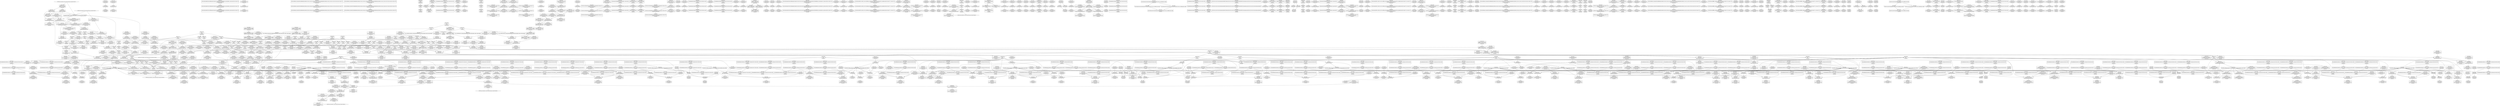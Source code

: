 digraph {
	CE0x453b580 [shape=record,shape=Mrecord,label="{CE0x453b580|i64_0|*Constant*|*SummSource*}"]
	CE0x45eb4e0 [shape=record,shape=Mrecord,label="{CE0x45eb4e0|__preempt_count_sub:val|Function::__preempt_count_sub&Arg::val::|*SummSink*}"]
	CE0x45a32b0 [shape=record,shape=Mrecord,label="{CE0x45a32b0|rcu_lock_release:bb|*SummSink*}"]
	CE0x456c3c0 [shape=record,shape=Mrecord,label="{CE0x456c3c0|task_sid:tmp21|security/selinux/hooks.c,208|*SummSource*}"]
	CE0x453a6c0 [shape=record,shape=Mrecord,label="{CE0x453a6c0|current_sid:tmp7|security/selinux/hooks.c,218|*SummSource*}"]
	CE0x4508140 [shape=record,shape=Mrecord,label="{CE0x4508140|COLLAPSED:_GCMRE___llvm_gcov_ctr131_internal_global_2_x_i64_zeroinitializer:_elem_0:default:}"]
	CE0x45552d0 [shape=record,shape=Mrecord,label="{CE0x45552d0|cred_sid:cred|Function::cred_sid&Arg::cred::|*SummSource*}"]
	CE0x4553ef0 [shape=record,shape=Mrecord,label="{CE0x4553ef0|task_sid:tmp27|security/selinux/hooks.c,208|*SummSource*}"]
	CE0x45d4430 [shape=record,shape=Mrecord,label="{CE0x45d4430|rcu_lock_acquire:tmp6|*SummSink*}"]
	CE0x4510c00 [shape=record,shape=Mrecord,label="{CE0x4510c00|_call_void_mcount()_#3|*SummSink*}"]
	CE0x45a2570 [shape=record,shape=Mrecord,label="{CE0x45a2570|i64*_getelementptr_inbounds_(_11_x_i64_,_11_x_i64_*___llvm_gcov_ctr132,_i64_0,_i64_0)|*Constant*|*SummSink*}"]
	CE0x46213a0 [shape=record,shape=Mrecord,label="{CE0x46213a0|__preempt_count_sub:tmp7|./arch/x86/include/asm/preempt.h,78}"]
	CE0x457a230 [shape=record,shape=Mrecord,label="{CE0x457a230|__rcu_read_lock:tmp3|*SummSink*}"]
	CE0x45add20 [shape=record,shape=Mrecord,label="{CE0x45add20|rcu_read_unlock:tmp20|include/linux/rcupdate.h,933}"]
	CE0x45e4740 [shape=record,shape=Mrecord,label="{CE0x45e4740|_call_void_lock_release(%struct.lockdep_map*_%map,_i32_1,_i64_ptrtoint_(i8*_blockaddress(_rcu_lock_release,_%__here)_to_i64))_#10,_!dbg_!27716|include/linux/rcupdate.h,423|*SummSource*}"]
	CE0x4557290 [shape=record,shape=Mrecord,label="{CE0x4557290|rcu_read_unlock:tmp5|include/linux/rcupdate.h,933}"]
	CE0x457eab0 [shape=record,shape=Mrecord,label="{CE0x457eab0|i64*_getelementptr_inbounds_(_4_x_i64_,_4_x_i64_*___llvm_gcov_ctr128,_i64_0,_i64_2)|*Constant*}"]
	CE0x45a3450 [shape=record,shape=Mrecord,label="{CE0x45a3450|rcu_read_unlock:land.lhs.true}"]
	CE0x4505870 [shape=record,shape=Mrecord,label="{CE0x4505870|_call_void_lockdep_rcu_suspicious(i8*_getelementptr_inbounds_(_25_x_i8_,_25_x_i8_*_.str3,_i32_0,_i32_0),_i32_218,_i8*_getelementptr_inbounds_(_45_x_i8_,_45_x_i8_*_.str12,_i32_0,_i32_0))_#10,_!dbg_!27727|security/selinux/hooks.c,218}"]
	CE0x451a900 [shape=record,shape=Mrecord,label="{CE0x451a900|task_sid:tmp10|security/selinux/hooks.c,208|*SummSource*}"]
	CE0x45ad140 [shape=record,shape=Mrecord,label="{CE0x45ad140|rcu_read_unlock:tmp17|include/linux/rcupdate.h,933|*SummSink*}"]
	CE0x45ab750 [shape=record,shape=Mrecord,label="{CE0x45ab750|_call_void_lockdep_rcu_suspicious(i8*_getelementptr_inbounds_(_25_x_i8_,_25_x_i8_*_.str45,_i32_0,_i32_0),_i32_934,_i8*_getelementptr_inbounds_(_44_x_i8_,_44_x_i8_*_.str47,_i32_0,_i32_0))_#10,_!dbg_!27726|include/linux/rcupdate.h,933|*SummSink*}"]
	CE0x45014e0 [shape=record,shape=Mrecord,label="{CE0x45014e0|current_sid:tmp2|*SummSource*}"]
	CE0x46076b0 [shape=record,shape=Mrecord,label="{CE0x46076b0|__rcu_read_unlock:tmp6|include/linux/rcupdate.h,245|*SummSource*}"]
	CE0x45ac370 [shape=record,shape=Mrecord,label="{CE0x45ac370|i32_934|*Constant*|*SummSink*}"]
	CE0x45a02e0 [shape=record,shape=Mrecord,label="{CE0x45a02e0|COLLAPSED:_GCMRE___llvm_gcov_ctr133_internal_global_4_x_i64_zeroinitializer:_elem_0:default:}"]
	CE0x4d2c550 [shape=record,shape=Mrecord,label="{CE0x4d2c550|GLOBAL:get_current|*Constant*|*SummSource*}"]
	CE0x4597430 [shape=record,shape=Mrecord,label="{CE0x4597430|__rcu_read_lock:tmp4|include/linux/rcupdate.h,239|*SummSource*}"]
	CE0x4592c70 [shape=record,shape=Mrecord,label="{CE0x4592c70|i64*_getelementptr_inbounds_(_11_x_i64_,_11_x_i64_*___llvm_gcov_ctr127,_i64_0,_i64_9)|*Constant*|*SummSink*}"]
	CE0x4540bc0 [shape=record,shape=Mrecord,label="{CE0x4540bc0|i8*_getelementptr_inbounds_(_25_x_i8_,_25_x_i8_*_.str45,_i32_0,_i32_0)|*Constant*|*SummSink*}"]
	CE0x453b740 [shape=record,shape=Mrecord,label="{CE0x453b740|current_sid:call4|security/selinux/hooks.c,218|*SummSource*}"]
	CE0x45a2300 [shape=record,shape=Mrecord,label="{CE0x45a2300|i64*_getelementptr_inbounds_(_4_x_i64_,_4_x_i64_*___llvm_gcov_ctr130,_i64_0,_i64_1)|*Constant*}"]
	CE0x45995c0 [shape=record,shape=Mrecord,label="{CE0x45995c0|rcu_lock_acquire:tmp2|*SummSink*}"]
	CE0x4567be0 [shape=record,shape=Mrecord,label="{CE0x4567be0|rcu_read_lock:tmp5|include/linux/rcupdate.h,882|*SummSink*}"]
	CE0x4537da0 [shape=record,shape=Mrecord,label="{CE0x4537da0|GLOBAL:current_sid|*Constant*|*SummSource*}"]
	CE0x4564b30 [shape=record,shape=Mrecord,label="{CE0x4564b30|rcu_read_lock:tmp11|include/linux/rcupdate.h,882}"]
	CE0x4561df0 [shape=record,shape=Mrecord,label="{CE0x4561df0|rcu_read_lock:tmp4|include/linux/rcupdate.h,882|*SummSource*}"]
	CE0x4569f50 [shape=record,shape=Mrecord,label="{CE0x4569f50|rcu_lock_release:tmp2|*SummSink*}"]
	CE0x456c7d0 [shape=record,shape=Mrecord,label="{CE0x456c7d0|i64*_getelementptr_inbounds_(_13_x_i64_,_13_x_i64_*___llvm_gcov_ctr126,_i64_0,_i64_10)|*Constant*}"]
	CE0x45e3710 [shape=record,shape=Mrecord,label="{CE0x45e3710|__rcu_read_lock:do.end|*SummSource*}"]
	CE0x44fa3a0 [shape=record,shape=Mrecord,label="{CE0x44fa3a0|GLOBAL:__llvm_gcov_ctr125|Global_var:__llvm_gcov_ctr125|*SummSink*}"]
	CE0x4520080 [shape=record,shape=Mrecord,label="{CE0x4520080|i1_true|*Constant*|*SummSink*}"]
	CE0x4555b70 [shape=record,shape=Mrecord,label="{CE0x4555b70|_call_void_rcu_read_unlock()_#10,_!dbg_!27748|security/selinux/hooks.c,209}"]
	CE0x45ad4d0 [shape=record,shape=Mrecord,label="{CE0x45ad4d0|i64*_getelementptr_inbounds_(_11_x_i64_,_11_x_i64_*___llvm_gcov_ctr132,_i64_0,_i64_9)|*Constant*|*SummSink*}"]
	CE0x4562500 [shape=record,shape=Mrecord,label="{CE0x4562500|_ret_void,_!dbg_!27719|./arch/x86/include/asm/preempt.h,73|*SummSource*}"]
	CE0x45e6370 [shape=record,shape=Mrecord,label="{CE0x45e6370|__rcu_read_lock:do.body|*SummSink*}"]
	CE0x4511d30 [shape=record,shape=Mrecord,label="{CE0x4511d30|_ret_i32_%call2,_!dbg_!27718|security/selinux/hooks.c,1544}"]
	CE0x4524880 [shape=record,shape=Mrecord,label="{CE0x4524880|current_sid:do.body|*SummSink*}"]
	CE0x455d530 [shape=record,shape=Mrecord,label="{CE0x455d530|_ret_void,_!dbg_!27717|include/linux/rcupdate.h,419}"]
	CE0x457e870 [shape=record,shape=Mrecord,label="{CE0x457e870|__rcu_read_lock:do.end|*SummSink*}"]
	CE0x4511da0 [shape=record,shape=Mrecord,label="{CE0x4511da0|current_has_perm:perms|Function::current_has_perm&Arg::perms::}"]
	CE0x45aeab0 [shape=record,shape=Mrecord,label="{CE0x45aeab0|i64*_getelementptr_inbounds_(_11_x_i64_,_11_x_i64_*___llvm_gcov_ctr132,_i64_0,_i64_10)|*Constant*|*SummSource*}"]
	CE0x45e5740 [shape=record,shape=Mrecord,label="{CE0x45e5740|i64_ptrtoint_(i8*_blockaddress(_rcu_lock_release,_%__here)_to_i64)|*Constant*|*SummSink*}"]
	CE0x455c960 [shape=record,shape=Mrecord,label="{CE0x455c960|task_sid:tmp1|*SummSource*}"]
	CE0x456e290 [shape=record,shape=Mrecord,label="{CE0x456e290|task_sid:tmp25|security/selinux/hooks.c,208|*SummSink*}"]
	CE0x4513e10 [shape=record,shape=Mrecord,label="{CE0x4513e10|GLOBAL:current_has_perm|*Constant*|*SummSink*}"]
	CE0x4569ee0 [shape=record,shape=Mrecord,label="{CE0x4569ee0|rcu_lock_release:tmp2|*SummSource*}"]
	CE0x45266e0 [shape=record,shape=Mrecord,label="{CE0x45266e0|current_has_perm:call|security/selinux/hooks.c,1542}"]
	CE0x455d110 [shape=record,shape=Mrecord,label="{CE0x455d110|task_sid:tobool|security/selinux/hooks.c,208}"]
	CE0x453a840 [shape=record,shape=Mrecord,label="{CE0x453a840|current_sid:tmp7|security/selinux/hooks.c,218|*SummSink*}"]
	CE0x45e7c60 [shape=record,shape=Mrecord,label="{CE0x45e7c60|rcu_lock_release:tmp6}"]
	CE0x45089a0 [shape=record,shape=Mrecord,label="{CE0x45089a0|task_sid:tobool4|security/selinux/hooks.c,208|*SummSink*}"]
	CE0x456f630 [shape=record,shape=Mrecord,label="{CE0x456f630|GLOBAL:rcu_lock_release|*Constant*|*SummSink*}"]
	CE0x4551700 [shape=record,shape=Mrecord,label="{CE0x4551700|task_sid:tmp3|*SummSink*}"]
	CE0x45701e0 [shape=record,shape=Mrecord,label="{CE0x45701e0|_ret_void,_!dbg_!27717|include/linux/rcupdate.h,424}"]
	CE0x4505430 [shape=record,shape=Mrecord,label="{CE0x4505430|i8_1|*Constant*|*SummSink*}"]
	CE0x459e1d0 [shape=record,shape=Mrecord,label="{CE0x459e1d0|i64*_getelementptr_inbounds_(_4_x_i64_,_4_x_i64_*___llvm_gcov_ctr130,_i64_0,_i64_2)|*Constant*}"]
	CE0x4557470 [shape=record,shape=Mrecord,label="{CE0x4557470|i64*_getelementptr_inbounds_(_11_x_i64_,_11_x_i64_*___llvm_gcov_ctr127,_i64_0,_i64_0)|*Constant*|*SummSource*}"]
	CE0x450c4f0 [shape=record,shape=Mrecord,label="{CE0x450c4f0|selinux_task_create:tmp3|*SummSource*}"]
	CE0x4571920 [shape=record,shape=Mrecord,label="{CE0x4571920|__rcu_read_lock:bb}"]
	CE0x44ef4d0 [shape=record,shape=Mrecord,label="{CE0x44ef4d0|i64*_getelementptr_inbounds_(_2_x_i64_,_2_x_i64_*___llvm_gcov_ctr271,_i64_0,_i64_1)|*Constant*|*SummSource*}"]
	CE0x44f5b70 [shape=record,shape=Mrecord,label="{CE0x44f5b70|current_sid:tobool1|security/selinux/hooks.c,218}"]
	CE0x44f4bd0 [shape=record,shape=Mrecord,label="{CE0x44f4bd0|current_sid:tmp13|security/selinux/hooks.c,218|*SummSink*}"]
	CE0x45aedc0 [shape=record,shape=Mrecord,label="{CE0x45aedc0|rcu_read_unlock:tmp22|include/linux/rcupdate.h,935}"]
	CE0x44e55b0 [shape=record,shape=Mrecord,label="{CE0x44e55b0|GLOBAL:current_task|Global_var:current_task|*SummSink*}"]
	CE0x45e64e0 [shape=record,shape=Mrecord,label="{CE0x45e64e0|_call_void_mcount()_#3}"]
	CE0x4592690 [shape=record,shape=Mrecord,label="{CE0x4592690|i8*_getelementptr_inbounds_(_42_x_i8_,_42_x_i8_*_.str46,_i32_0,_i32_0)|*Constant*|*SummSink*}"]
	CE0x45e49e0 [shape=record,shape=Mrecord,label="{CE0x45e49e0|i32_1|*Constant*}"]
	CE0x45a3580 [shape=record,shape=Mrecord,label="{CE0x45a3580|rcu_read_unlock:land.lhs.true|*SummSource*}"]
	CE0x45529e0 [shape=record,shape=Mrecord,label="{CE0x45529e0|task_sid:tmp14|security/selinux/hooks.c,208|*SummSink*}"]
	CE0x4505d80 [shape=record,shape=Mrecord,label="{CE0x4505d80|_ret_%struct.task_struct*_%tmp4,_!dbg_!27714|./arch/x86/include/asm/current.h,14|*SummSink*}"]
	CE0x4563d30 [shape=record,shape=Mrecord,label="{CE0x4563d30|rcu_read_lock:do.body|*SummSource*}"]
	CE0x4553d50 [shape=record,shape=Mrecord,label="{CE0x4553d50|task_sid:call7|security/selinux/hooks.c,208}"]
	CE0x45e5f80 [shape=record,shape=Mrecord,label="{CE0x45e5f80|__rcu_read_lock:do.body|*SummSource*}"]
	CE0x453ddc0 [shape=record,shape=Mrecord,label="{CE0x453ddc0|i8*_getelementptr_inbounds_(_25_x_i8_,_25_x_i8_*_.str3,_i32_0,_i32_0)|*Constant*|*SummSource*}"]
	CE0x453d330 [shape=record,shape=Mrecord,label="{CE0x453d330|i64*_getelementptr_inbounds_(_13_x_i64_,_13_x_i64_*___llvm_gcov_ctr126,_i64_0,_i64_9)|*Constant*|*SummSink*}"]
	CE0x4585950 [shape=record,shape=Mrecord,label="{CE0x4585950|rcu_read_unlock:tmp5|include/linux/rcupdate.h,933|*SummSource*}"]
	CE0x458a800 [shape=record,shape=Mrecord,label="{CE0x458a800|__preempt_count_sub:bb|*SummSource*}"]
	CE0x4559a80 [shape=record,shape=Mrecord,label="{CE0x4559a80|__preempt_count_sub:tmp2|*SummSource*}"]
	CE0x44f8cb0 [shape=record,shape=Mrecord,label="{CE0x44f8cb0|_call_void_mcount()_#3|*SummSink*}"]
	CE0x4579810 [shape=record,shape=Mrecord,label="{CE0x4579810|COLLAPSED:_GCMRE___llvm_gcov_ctr128_internal_global_4_x_i64_zeroinitializer:_elem_0:default:}"]
	CE0x459d740 [shape=record,shape=Mrecord,label="{CE0x459d740|rcu_read_unlock:tmp9|include/linux/rcupdate.h,933|*SummSink*}"]
	CE0x45e8840 [shape=record,shape=Mrecord,label="{CE0x45e8840|i64*_getelementptr_inbounds_(_4_x_i64_,_4_x_i64_*___llvm_gcov_ctr135,_i64_0,_i64_3)|*Constant*|*SummSource*}"]
	CE0x45ef740 [shape=record,shape=Mrecord,label="{CE0x45ef740|GLOBAL:__preempt_count|Global_var:__preempt_count|*SummSource*}"]
	CE0x4552b50 [shape=record,shape=Mrecord,label="{CE0x4552b50|i64_7|*Constant*|*SummSink*}"]
	CE0x4560180 [shape=record,shape=Mrecord,label="{CE0x4560180|rcu_read_unlock:tmp11|include/linux/rcupdate.h,933|*SummSource*}"]
	CE0x453d0a0 [shape=record,shape=Mrecord,label="{CE0x453d0a0|i64*_getelementptr_inbounds_(_13_x_i64_,_13_x_i64_*___llvm_gcov_ctr126,_i64_0,_i64_9)|*Constant*}"]
	CE0x44f27e0 [shape=record,shape=Mrecord,label="{CE0x44f27e0|rcu_read_lock:if.then|*SummSource*}"]
	CE0x451adf0 [shape=record,shape=Mrecord,label="{CE0x451adf0|i64*_getelementptr_inbounds_(_11_x_i64_,_11_x_i64_*___llvm_gcov_ctr125,_i64_0,_i64_0)|*Constant*|*SummSource*}"]
	CE0x4519420 [shape=record,shape=Mrecord,label="{CE0x4519420|current_sid:if.end|*SummSink*}"]
	CE0x4506df0 [shape=record,shape=Mrecord,label="{CE0x4506df0|task_sid:tmp15|security/selinux/hooks.c,208|*SummSource*}"]
	CE0x4551660 [shape=record,shape=Mrecord,label="{CE0x4551660|task_sid:tmp3|*SummSource*}"]
	CE0x4605730 [shape=record,shape=Mrecord,label="{CE0x4605730|__preempt_count_sub:tmp}"]
	CE0x44fcb50 [shape=record,shape=Mrecord,label="{CE0x44fcb50|i64_2|*Constant*}"]
	CE0x459a3a0 [shape=record,shape=Mrecord,label="{CE0x459a3a0|i64*_getelementptr_inbounds_(_4_x_i64_,_4_x_i64_*___llvm_gcov_ctr129,_i64_0,_i64_3)|*Constant*|*SummSink*}"]
	CE0x458ecb0 [shape=record,shape=Mrecord,label="{CE0x458ecb0|__preempt_count_add:tmp4|./arch/x86/include/asm/preempt.h,72|*SummSink*}"]
	CE0x44f2ee0 [shape=record,shape=Mrecord,label="{CE0x44f2ee0|current_sid:tmp12|security/selinux/hooks.c,218|*SummSource*}"]
	CE0x4570e80 [shape=record,shape=Mrecord,label="{CE0x4570e80|__rcu_read_unlock:entry|*SummSink*}"]
	CE0x45988b0 [shape=record,shape=Mrecord,label="{CE0x45988b0|rcu_read_unlock:tmp3|*SummSource*}"]
	CE0x450e130 [shape=record,shape=Mrecord,label="{CE0x450e130|current_sid:tmp1|*SummSource*}"]
	CE0x457d930 [shape=record,shape=Mrecord,label="{CE0x457d930|_call_void_lock_acquire(%struct.lockdep_map*_%map,_i32_0,_i32_0,_i32_2,_i32_0,_%struct.lockdep_map*_null,_i64_ptrtoint_(i8*_blockaddress(_rcu_lock_acquire,_%__here)_to_i64))_#10,_!dbg_!27716|include/linux/rcupdate.h,418|*SummSink*}"]
	CE0x45d0ec0 [shape=record,shape=Mrecord,label="{CE0x45d0ec0|i64*_getelementptr_inbounds_(_4_x_i64_,_4_x_i64_*___llvm_gcov_ctr129,_i64_0,_i64_0)|*Constant*|*SummSink*}"]
	CE0x46216f0 [shape=record,shape=Mrecord,label="{CE0x46216f0|__preempt_count_sub:tmp7|./arch/x86/include/asm/preempt.h,78|*SummSink*}"]
	CE0x45173d0 [shape=record,shape=Mrecord,label="{CE0x45173d0|selinux_task_create:bb|*SummSink*}"]
	CE0x45111a0 [shape=record,shape=Mrecord,label="{CE0x45111a0|_ret_i32_%call1,_!dbg_!27714|security/selinux/hooks.c,3450|*SummSink*}"]
	CE0x4586b70 [shape=record,shape=Mrecord,label="{CE0x4586b70|rcu_lock_acquire:tmp|*SummSource*}"]
	CE0x4517440 [shape=record,shape=Mrecord,label="{CE0x4517440|i64*_getelementptr_inbounds_(_2_x_i64_,_2_x_i64_*___llvm_gcov_ctr271,_i64_0,_i64_0)|*Constant*}"]
	CE0x45efc70 [shape=record,shape=Mrecord,label="{CE0x45efc70|__preempt_count_sub:entry|*SummSource*}"]
	CE0x459ac80 [shape=record,shape=Mrecord,label="{CE0x459ac80|rcu_lock_acquire:tmp|*SummSink*}"]
	CE0x45e9690 [shape=record,shape=Mrecord,label="{CE0x45e9690|_call_void_mcount()_#3|*SummSource*}"]
	CE0x45ea7f0 [shape=record,shape=Mrecord,label="{CE0x45ea7f0|_call_void_asm_addl_$1,_%gs:$0_,_*m,ri,*m,_dirflag_,_fpsr_,_flags_(i32*___preempt_count,_i32_%sub,_i32*___preempt_count)_#3,_!dbg_!27717,_!srcloc_!27718|./arch/x86/include/asm/preempt.h,77|*SummSource*}"]
	CE0x459e060 [shape=record,shape=Mrecord,label="{CE0x459e060|_call_void_mcount()_#3|*SummSource*}"]
	CE0x4508aa0 [shape=record,shape=Mrecord,label="{CE0x4508aa0|i64_6|*Constant*|*SummSource*}"]
	CE0x45a5e50 [shape=record,shape=Mrecord,label="{CE0x45a5e50|i64_6|*Constant*}"]
	CE0x453c130 [shape=record,shape=Mrecord,label="{CE0x453c130|_ret_i32_%retval.0,_!dbg_!27728|security/selinux/avc.c,775}"]
	CE0x44f37a0 [shape=record,shape=Mrecord,label="{CE0x44f37a0|_ret_void,_!dbg_!27735|include/linux/rcupdate.h,884|*SummSource*}"]
	CE0x4536710 [shape=record,shape=Mrecord,label="{CE0x4536710|task_sid:tmp18|security/selinux/hooks.c,208|*SummSink*}"]
	CE0x455f140 [shape=record,shape=Mrecord,label="{CE0x455f140|GLOBAL:__llvm_gcov_ctr126|Global_var:__llvm_gcov_ctr126|*SummSource*}"]
	CE0x457a0a0 [shape=record,shape=Mrecord,label="{CE0x457a0a0|__rcu_read_lock:tmp3}"]
	CE0x44fe500 [shape=record,shape=Mrecord,label="{CE0x44fe500|current_has_perm:bb|*SummSource*}"]
	CE0x4561b90 [shape=record,shape=Mrecord,label="{CE0x4561b90|task_sid:land.lhs.true2}"]
	CE0x4592620 [shape=record,shape=Mrecord,label="{CE0x4592620|i8*_getelementptr_inbounds_(_42_x_i8_,_42_x_i8_*_.str46,_i32_0,_i32_0)|*Constant*|*SummSource*}"]
	CE0x4520ee0 [shape=record,shape=Mrecord,label="{CE0x4520ee0|task_sid:entry}"]
	CE0x45a10a0 [shape=record,shape=Mrecord,label="{CE0x45a10a0|rcu_read_unlock:do.body|*SummSink*}"]
	CE0x451f200 [shape=record,shape=Mrecord,label="{CE0x451f200|i32_1|*Constant*}"]
	CE0x450de90 [shape=record,shape=Mrecord,label="{CE0x450de90|i64*_getelementptr_inbounds_(_2_x_i64_,_2_x_i64_*___llvm_gcov_ctr271,_i64_0,_i64_1)|*Constant*|*SummSink*}"]
	CE0x4507fd0 [shape=record,shape=Mrecord,label="{CE0x4507fd0|task_sid:tmp9|security/selinux/hooks.c,208}"]
	CE0x45e7300 [shape=record,shape=Mrecord,label="{CE0x45e7300|__rcu_read_unlock:tmp5|include/linux/rcupdate.h,244}"]
	CE0x44f8c10 [shape=record,shape=Mrecord,label="{CE0x44f8c10|_call_void_mcount()_#3|*SummSource*}"]
	CE0x45d70c0 [shape=record,shape=Mrecord,label="{CE0x45d70c0|__preempt_count_add:tmp5|./arch/x86/include/asm/preempt.h,72|*SummSink*}"]
	CE0x45880d0 [shape=record,shape=Mrecord,label="{CE0x45880d0|rcu_read_lock:tmp18|include/linux/rcupdate.h,882}"]
	CE0x45ef8d0 [shape=record,shape=Mrecord,label="{CE0x45ef8d0|GLOBAL:__preempt_count|Global_var:__preempt_count|*SummSink*}"]
	CE0x4502090 [shape=record,shape=Mrecord,label="{CE0x4502090|get_current:tmp|*SummSource*}"]
	CE0x44fbdb0 [shape=record,shape=Mrecord,label="{CE0x44fbdb0|current_sid:tmp22|security/selinux/hooks.c,218|*SummSource*}"]
	CE0x455bf10 [shape=record,shape=Mrecord,label="{CE0x455bf10|task_sid:tobool|security/selinux/hooks.c,208|*SummSource*}"]
	CE0x45e5130 [shape=record,shape=Mrecord,label="{CE0x45e5130|i64_ptrtoint_(i8*_blockaddress(_rcu_lock_release,_%__here)_to_i64)|*Constant*}"]
	CE0x3c67fe0 [shape=record,shape=Mrecord,label="{CE0x3c67fe0|GLOBAL:get_current|*Constant*}"]
	CE0x4506e60 [shape=record,shape=Mrecord,label="{CE0x4506e60|task_sid:tmp15|security/selinux/hooks.c,208|*SummSink*}"]
	CE0x45d3ce0 [shape=record,shape=Mrecord,label="{CE0x45d3ce0|i64*_getelementptr_inbounds_(_4_x_i64_,_4_x_i64_*___llvm_gcov_ctr134,_i64_0,_i64_1)|*Constant*|*SummSink*}"]
	CE0x4536500 [shape=record,shape=Mrecord,label="{CE0x4536500|task_sid:tmp18|security/selinux/hooks.c,208|*SummSource*}"]
	CE0x45e86b0 [shape=record,shape=Mrecord,label="{CE0x45e86b0|__preempt_count_add:tmp2|*SummSink*}"]
	CE0x45602b0 [shape=record,shape=Mrecord,label="{CE0x45602b0|rcu_read_unlock:tmp11|include/linux/rcupdate.h,933|*SummSink*}"]
	CE0x451a780 [shape=record,shape=Mrecord,label="{CE0x451a780|task_sid:tmp11|security/selinux/hooks.c,208}"]
	CE0x45da9d0 [shape=record,shape=Mrecord,label="{CE0x45da9d0|i64*_getelementptr_inbounds_(_4_x_i64_,_4_x_i64_*___llvm_gcov_ctr129,_i64_0,_i64_2)|*Constant*|*SummSource*}"]
	CE0x4509530 [shape=record,shape=Mrecord,label="{CE0x4509530|cred_sid:tmp1|*SummSink*}"]
	CE0x4527be0 [shape=record,shape=Mrecord,label="{CE0x4527be0|i16_2|*Constant*}"]
	CE0x4538a90 [shape=record,shape=Mrecord,label="{CE0x4538a90|rcu_read_unlock:entry|*SummSink*}"]
	CE0x4525380 [shape=record,shape=Mrecord,label="{CE0x4525380|current_has_perm:call2|security/selinux/hooks.c,1544|*SummSink*}"]
	CE0x45e28e0 [shape=record,shape=Mrecord,label="{CE0x45e28e0|__preempt_count_sub:tmp3|*SummSource*}"]
	CE0x455c580 [shape=record,shape=Mrecord,label="{CE0x455c580|_call_void_rcu_lock_acquire(%struct.lockdep_map*_rcu_lock_map)_#10,_!dbg_!27711|include/linux/rcupdate.h,881}"]
	CE0x45e9410 [shape=record,shape=Mrecord,label="{CE0x45e9410|__preempt_count_sub:tmp6|./arch/x86/include/asm/preempt.h,78|*SummSink*}"]
	CE0x45a52e0 [shape=record,shape=Mrecord,label="{CE0x45a52e0|GLOBAL:rcu_read_lock.__warned|Global_var:rcu_read_lock.__warned|*SummSource*}"]
	CE0x4514310 [shape=record,shape=Mrecord,label="{CE0x4514310|current_sid:tmp19|security/selinux/hooks.c,218|*SummSource*}"]
	CE0x45a4160 [shape=record,shape=Mrecord,label="{CE0x45a4160|rcu_lock_acquire:tmp4|include/linux/rcupdate.h,418}"]
	CE0x44f7bd0 [shape=record,shape=Mrecord,label="{CE0x44f7bd0|i32_78|*Constant*|*SummSource*}"]
	CE0x45981f0 [shape=record,shape=Mrecord,label="{CE0x45981f0|__rcu_read_lock:tmp1}"]
	CE0x4586a90 [shape=record,shape=Mrecord,label="{CE0x4586a90|rcu_lock_acquire:tmp}"]
	CE0x45e9df0 [shape=record,shape=Mrecord,label="{CE0x45e9df0|__rcu_read_unlock:tmp|*SummSink*}"]
	CE0x44fd160 [shape=record,shape=Mrecord,label="{CE0x44fd160|current_has_perm:tmp3|*SummSource*}"]
	CE0x45650c0 [shape=record,shape=Mrecord,label="{CE0x45650c0|task_sid:tmp8|security/selinux/hooks.c,208|*SummSink*}"]
	CE0x44fff80 [shape=record,shape=Mrecord,label="{CE0x44fff80|i64*_getelementptr_inbounds_(_2_x_i64_,_2_x_i64_*___llvm_gcov_ctr271,_i64_0,_i64_0)|*Constant*|*SummSink*}"]
	CE0x4513d10 [shape=record,shape=Mrecord,label="{CE0x4513d10|selinux_task_create:call1|security/selinux/hooks.c,3450}"]
	CE0x45acd00 [shape=record,shape=Mrecord,label="{CE0x45acd00|i64*_getelementptr_inbounds_(_11_x_i64_,_11_x_i64_*___llvm_gcov_ctr132,_i64_0,_i64_9)|*Constant*|*SummSource*}"]
	"CONST[source:2(external),value:2(dynamic)][purpose:{object}][SrcIdx:2]"
	CE0x5811680 [shape=record,shape=Mrecord,label="{CE0x5811680|selinux_task_create:tmp|*SummSink*}"]
	CE0x4516bf0 [shape=record,shape=Mrecord,label="{CE0x4516bf0|current_has_perm:perms|Function::current_has_perm&Arg::perms::|*SummSource*}"]
	CE0x45271c0 [shape=record,shape=Mrecord,label="{CE0x45271c0|current_sid:tmp4|security/selinux/hooks.c,218|*SummSource*}"]
	CE0x4606fd0 [shape=record,shape=Mrecord,label="{CE0x4606fd0|i64*_getelementptr_inbounds_(_4_x_i64_,_4_x_i64_*___llvm_gcov_ctr129,_i64_0,_i64_1)|*Constant*|*SummSource*}"]
	CE0x45946b0 [shape=record,shape=Mrecord,label="{CE0x45946b0|rcu_read_lock:tmp22|include/linux/rcupdate.h,884|*SummSource*}"]
	CE0x4585ef0 [shape=record,shape=Mrecord,label="{CE0x4585ef0|rcu_read_lock:tmp4|include/linux/rcupdate.h,882}"]
	CE0x450b280 [shape=record,shape=Mrecord,label="{CE0x450b280|current_sid:tmp17|security/selinux/hooks.c,218|*SummSource*}"]
	CE0x4555f60 [shape=record,shape=Mrecord,label="{CE0x4555f60|rcu_read_unlock:land.lhs.true2}"]
	CE0x451b370 [shape=record,shape=Mrecord,label="{CE0x451b370|GLOBAL:lockdep_rcu_suspicious|*Constant*}"]
	CE0x45e5c80 [shape=record,shape=Mrecord,label="{CE0x45e5c80|i64*_getelementptr_inbounds_(_4_x_i64_,_4_x_i64_*___llvm_gcov_ctr133,_i64_0,_i64_3)|*Constant*|*SummSource*}"]
	CE0x45d4890 [shape=record,shape=Mrecord,label="{CE0x45d4890|rcu_lock_acquire:tmp7|*SummSource*}"]
	CE0x45d2010 [shape=record,shape=Mrecord,label="{CE0x45d2010|rcu_lock_release:tmp7|*SummSource*}"]
	CE0x458a3e0 [shape=record,shape=Mrecord,label="{CE0x458a3e0|__preempt_count_sub:do.end}"]
	CE0x45d6680 [shape=record,shape=Mrecord,label="{CE0x45d6680|rcu_lock_release:tmp3|*SummSource*}"]
	CE0x4586c40 [shape=record,shape=Mrecord,label="{CE0x4586c40|rcu_read_lock:tmp15|include/linux/rcupdate.h,882}"]
	CE0x450cb50 [shape=record,shape=Mrecord,label="{CE0x450cb50|selinux_task_create:call|security/selinux/hooks.c,3450|*SummSource*}"]
	CE0x4599550 [shape=record,shape=Mrecord,label="{CE0x4599550|rcu_lock_acquire:tmp2|*SummSource*}"]
	CE0x45d6b90 [shape=record,shape=Mrecord,label="{CE0x45d6b90|rcu_lock_acquire:__here|*SummSink*}"]
	CE0x4564890 [shape=record,shape=Mrecord,label="{CE0x4564890|rcu_read_lock:tmp10|include/linux/rcupdate.h,882|*SummSource*}"]
	CE0x4605390 [shape=record,shape=Mrecord,label="{CE0x4605390|_call_void_mcount()_#3|*SummSource*}"]
	CE0x4542e30 [shape=record,shape=Mrecord,label="{CE0x4542e30|rcu_read_lock:if.end|*SummSource*}"]
	CE0x458e080 [shape=record,shape=Mrecord,label="{CE0x458e080|__rcu_read_unlock:tmp1|*SummSource*}"]
	CE0x44ef3f0 [shape=record,shape=Mrecord,label="{CE0x44ef3f0|selinux_task_create:tmp3}"]
	CE0x44fd550 [shape=record,shape=Mrecord,label="{CE0x44fd550|_call_void_mcount()_#3|*SummSource*}"]
	CE0x455f900 [shape=record,shape=Mrecord,label="{CE0x455f900|task_sid:tmp13|security/selinux/hooks.c,208|*SummSink*}"]
	CE0x4506290 [shape=record,shape=Mrecord,label="{CE0x4506290|i64*_getelementptr_inbounds_(_11_x_i64_,_11_x_i64_*___llvm_gcov_ctr127,_i64_0,_i64_1)|*Constant*}"]
	CE0x45728a0 [shape=record,shape=Mrecord,label="{CE0x45728a0|i64*_getelementptr_inbounds_(_4_x_i64_,_4_x_i64_*___llvm_gcov_ctr133,_i64_0,_i64_0)|*Constant*|*SummSink*}"]
	CE0x456c840 [shape=record,shape=Mrecord,label="{CE0x456c840|task_sid:tmp23|security/selinux/hooks.c,208}"]
	CE0x4558c20 [shape=record,shape=Mrecord,label="{CE0x4558c20|__preempt_count_add:tmp3}"]
	CE0x4562740 [shape=record,shape=Mrecord,label="{CE0x4562740|i64*_getelementptr_inbounds_(_11_x_i64_,_11_x_i64_*___llvm_gcov_ctr127,_i64_0,_i64_1)|*Constant*|*SummSink*}"]
	CE0x4539a90 [shape=record,shape=Mrecord,label="{CE0x4539a90|current_has_perm:call2|security/selinux/hooks.c,1544|*SummSource*}"]
	CE0x453c540 [shape=record,shape=Mrecord,label="{CE0x453c540|_ret_i32_%retval.0,_!dbg_!27728|security/selinux/avc.c,775|*SummSource*}"]
	CE0x44f3da0 [shape=record,shape=Mrecord,label="{CE0x44f3da0|GLOBAL:lock_acquire|*Constant*}"]
	CE0x4509310 [shape=record,shape=Mrecord,label="{CE0x4509310|task_sid:call|security/selinux/hooks.c,208|*SummSource*}"]
	CE0x4567390 [shape=record,shape=Mrecord,label="{CE0x4567390|GLOBAL:__llvm_gcov_ctr127|Global_var:__llvm_gcov_ctr127}"]
	CE0x4553af0 [shape=record,shape=Mrecord,label="{CE0x4553af0|i64*_getelementptr_inbounds_(_13_x_i64_,_13_x_i64_*___llvm_gcov_ctr126,_i64_0,_i64_12)|*Constant*|*SummSink*}"]
	CE0x44e5e70 [shape=record,shape=Mrecord,label="{CE0x44e5e70|i64*_getelementptr_inbounds_(_11_x_i64_,_11_x_i64_*___llvm_gcov_ctr125,_i64_0,_i64_1)|*Constant*|*SummSink*}"]
	CE0x4605ba0 [shape=record,shape=Mrecord,label="{CE0x4605ba0|__preempt_count_sub:sub|./arch/x86/include/asm/preempt.h,77|*SummSource*}"]
	CE0x4579cb0 [shape=record,shape=Mrecord,label="{CE0x4579cb0|__preempt_count_sub:sub|./arch/x86/include/asm/preempt.h,77|*SummSink*}"]
	CE0x45213c0 [shape=record,shape=Mrecord,label="{CE0x45213c0|current_sid:do.end|*SummSource*}"]
	CE0x458df30 [shape=record,shape=Mrecord,label="{CE0x458df30|i32_0|*Constant*}"]
	CE0x456cb30 [shape=record,shape=Mrecord,label="{CE0x456cb30|i64*_getelementptr_inbounds_(_13_x_i64_,_13_x_i64_*___llvm_gcov_ctr126,_i64_0,_i64_10)|*Constant*|*SummSource*}"]
	CE0x459ecd0 [shape=record,shape=Mrecord,label="{CE0x459ecd0|rcu_read_unlock:do.end|*SummSink*}"]
	CE0x44f4c40 [shape=record,shape=Mrecord,label="{CE0x44f4c40|current_sid:tmp14|security/selinux/hooks.c,218}"]
	CE0x45ac0b0 [shape=record,shape=Mrecord,label="{CE0x45ac0b0|i32_934|*Constant*|*SummSource*}"]
	CE0x45af400 [shape=record,shape=Mrecord,label="{CE0x45af400|rcu_read_unlock:tmp22|include/linux/rcupdate.h,935|*SummSink*}"]
	CE0x44ff510 [shape=record,shape=Mrecord,label="{CE0x44ff510|get_current:entry}"]
	CE0x45245e0 [shape=record,shape=Mrecord,label="{CE0x45245e0|i64*_getelementptr_inbounds_(_2_x_i64_,_2_x_i64_*___llvm_gcov_ctr98,_i64_0,_i64_1)|*Constant*}"]
	CE0x4504ab0 [shape=record,shape=Mrecord,label="{CE0x4504ab0|avc_has_perm:ssid|Function::avc_has_perm&Arg::ssid::}"]
	CE0x4537910 [shape=record,shape=Mrecord,label="{CE0x4537910|current_sid:tmp10|security/selinux/hooks.c,218}"]
	CE0x44fa060 [shape=record,shape=Mrecord,label="{CE0x44fa060|current_sid:tmp8|security/selinux/hooks.c,218}"]
	CE0x4525020 [shape=record,shape=Mrecord,label="{CE0x4525020|current_sid:tmp16|security/selinux/hooks.c,218|*SummSink*}"]
	CE0x4564260 [shape=record,shape=Mrecord,label="{CE0x4564260|task_sid:land.lhs.true}"]
	CE0x45201b0 [shape=record,shape=Mrecord,label="{CE0x45201b0|i64*_getelementptr_inbounds_(_11_x_i64_,_11_x_i64_*___llvm_gcov_ctr125,_i64_0,_i64_8)|*Constant*|*SummSink*}"]
	CE0x455e410 [shape=record,shape=Mrecord,label="{CE0x455e410|GLOBAL:rcu_lock_map|Global_var:rcu_lock_map}"]
	CE0x45197f0 [shape=record,shape=Mrecord,label="{CE0x45197f0|current_sid:tmp3|*SummSource*}"]
	CE0x44f5e00 [shape=record,shape=Mrecord,label="{CE0x44f5e00|current_sid:bb}"]
	CE0x450c6a0 [shape=record,shape=Mrecord,label="{CE0x450c6a0|current_has_perm:bb}"]
	CE0x45a17b0 [shape=record,shape=Mrecord,label="{CE0x45a17b0|rcu_read_unlock:tmp12|include/linux/rcupdate.h,933|*SummSource*}"]
	CE0x4524950 [shape=record,shape=Mrecord,label="{CE0x4524950|current_sid:tmp15|security/selinux/hooks.c,218|*SummSource*}"]
	CE0x450f080 [shape=record,shape=Mrecord,label="{CE0x450f080|current_has_perm:tmp|*SummSource*}"]
	CE0x44f5f30 [shape=record,shape=Mrecord,label="{CE0x44f5f30|current_sid:bb|*SummSource*}"]
	CE0x458ef40 [shape=record,shape=Mrecord,label="{CE0x458ef40|__rcu_read_unlock:tmp7|include/linux/rcupdate.h,245}"]
	CE0x453ccc0 [shape=record,shape=Mrecord,label="{CE0x453ccc0|i8*_getelementptr_inbounds_(_41_x_i8_,_41_x_i8_*_.str44,_i32_0,_i32_0)|*Constant*|*SummSink*}"]
	CE0x46067e0 [shape=record,shape=Mrecord,label="{CE0x46067e0|i64*_getelementptr_inbounds_(_4_x_i64_,_4_x_i64_*___llvm_gcov_ctr134,_i64_0,_i64_0)|*Constant*|*SummSource*}"]
	CE0x456fb70 [shape=record,shape=Mrecord,label="{CE0x456fb70|rcu_lock_release:map|Function::rcu_lock_release&Arg::map::}"]
	CE0x451cfe0 [shape=record,shape=Mrecord,label="{CE0x451cfe0|__preempt_count_add:tmp}"]
	CE0x453d790 [shape=record,shape=Mrecord,label="{CE0x453d790|_call_void_lockdep_rcu_suspicious(i8*_getelementptr_inbounds_(_25_x_i8_,_25_x_i8_*_.str3,_i32_0,_i32_0),_i32_218,_i8*_getelementptr_inbounds_(_45_x_i8_,_45_x_i8_*_.str12,_i32_0,_i32_0))_#10,_!dbg_!27727|security/selinux/hooks.c,218|*SummSource*}"]
	CE0x45a6a10 [shape=record,shape=Mrecord,label="{CE0x45a6a10|rcu_lock_acquire:tmp3|*SummSource*}"]
	CE0x44f6f20 [shape=record,shape=Mrecord,label="{CE0x44f6f20|i64*_getelementptr_inbounds_(_4_x_i64_,_4_x_i64_*___llvm_gcov_ctr128,_i64_0,_i64_1)|*Constant*|*SummSource*}"]
	CE0x4627ae0 [shape=record,shape=Mrecord,label="{CE0x4627ae0|__preempt_count_sub:tmp1}"]
	CE0x456c0e0 [shape=record,shape=Mrecord,label="{CE0x456c0e0|task_sid:tmp20|security/selinux/hooks.c,208|*SummSink*}"]
	CE0x45e4870 [shape=record,shape=Mrecord,label="{CE0x45e4870|_call_void_lock_release(%struct.lockdep_map*_%map,_i32_1,_i64_ptrtoint_(i8*_blockaddress(_rcu_lock_release,_%__here)_to_i64))_#10,_!dbg_!27716|include/linux/rcupdate.h,423|*SummSink*}"]
	CE0x45a7e80 [shape=record,shape=Mrecord,label="{CE0x45a7e80|GLOBAL:current_task|Global_var:current_task}"]
	CE0x453abe0 [shape=record,shape=Mrecord,label="{CE0x453abe0|%struct.task_struct*_(%struct.task_struct**)*_asm_movq_%gs:$_1:P_,$0_,_r,im,_dirflag_,_fpsr_,_flags_|*SummSource*}"]
	CE0x4597e50 [shape=record,shape=Mrecord,label="{CE0x4597e50|rcu_read_unlock:do.end}"]
	CE0x4523910 [shape=record,shape=Mrecord,label="{CE0x4523910|i8*_getelementptr_inbounds_(_45_x_i8_,_45_x_i8_*_.str12,_i32_0,_i32_0)|*Constant*|*SummSource*}"]
	CE0x4513ca0 [shape=record,shape=Mrecord,label="{CE0x4513ca0|selinux_task_create:call1|security/selinux/hooks.c,3450|*SummSource*}"]
	CE0x459be60 [shape=record,shape=Mrecord,label="{CE0x459be60|rcu_read_unlock:tmp15|include/linux/rcupdate.h,933|*SummSource*}"]
	CE0x459c8f0 [shape=record,shape=Mrecord,label="{CE0x459c8f0|rcu_read_unlock:tmp8|include/linux/rcupdate.h,933|*SummSink*}"]
	CE0x45548a0 [shape=record,shape=Mrecord,label="{CE0x45548a0|GLOBAL:cred_sid|*Constant*|*SummSource*}"]
	CE0x45461d0 [shape=record,shape=Mrecord,label="{CE0x45461d0|_call_void_rcu_lock_acquire(%struct.lockdep_map*_rcu_lock_map)_#10,_!dbg_!27711|include/linux/rcupdate.h,881|*SummSink*}"]
	CE0x44f50a0 [shape=record,shape=Mrecord,label="{CE0x44f50a0|i1_true|*Constant*|*SummSource*}"]
	CE0x459fbd0 [shape=record,shape=Mrecord,label="{CE0x459fbd0|rcu_lock_release:tmp|*SummSink*}"]
	CE0x45a85e0 [shape=record,shape=Mrecord,label="{CE0x45a85e0|rcu_read_lock:call3|include/linux/rcupdate.h,882}"]
	CE0x4569e70 [shape=record,shape=Mrecord,label="{CE0x4569e70|rcu_lock_release:tmp2}"]
	CE0x458ec40 [shape=record,shape=Mrecord,label="{CE0x458ec40|__preempt_count_add:tmp4|./arch/x86/include/asm/preempt.h,72|*SummSource*}"]
	CE0x4539c20 [shape=record,shape=Mrecord,label="{CE0x4539c20|i32_(i32,_i32,_i16,_i32,_%struct.common_audit_data*)*_bitcast_(i32_(i32,_i32,_i16,_i32,_%struct.common_audit_data.495*)*_avc_has_perm_to_i32_(i32,_i32,_i16,_i32,_%struct.common_audit_data*)*)|*Constant*|*SummSource*}"]
	CE0x450a870 [shape=record,shape=Mrecord,label="{CE0x450a870|current_sid:tmp13|security/selinux/hooks.c,218}"]
	CE0x4552bc0 [shape=record,shape=Mrecord,label="{CE0x4552bc0|task_sid:tmp14|security/selinux/hooks.c,208}"]
	CE0x45a3670 [shape=record,shape=Mrecord,label="{CE0x45a3670|rcu_read_unlock:land.lhs.true|*SummSink*}"]
	CE0x45a4420 [shape=record,shape=Mrecord,label="{CE0x45a4420|i64*_getelementptr_inbounds_(_4_x_i64_,_4_x_i64_*___llvm_gcov_ctr133,_i64_0,_i64_1)|*Constant*}"]
	CE0x45ece90 [shape=record,shape=Mrecord,label="{CE0x45ece90|__preempt_count_sub:tmp1|*SummSink*}"]
	CE0x45207b0 [shape=record,shape=Mrecord,label="{CE0x45207b0|current_sid:tmp15|security/selinux/hooks.c,218}"]
	CE0x456b4b0 [shape=record,shape=Mrecord,label="{CE0x456b4b0|_call_void_mcount()_#3|*SummSource*}"]
	CE0x455fea0 [shape=record,shape=Mrecord,label="{CE0x455fea0|rcu_read_unlock:tmp11|include/linux/rcupdate.h,933}"]
	CE0x44f31e0 [shape=record,shape=Mrecord,label="{CE0x44f31e0|GLOBAL:__rcu_read_lock|*Constant*}"]
	CE0x451eb80 [shape=record,shape=Mrecord,label="{CE0x451eb80|get_current:tmp}"]
	CE0x456b1f0 [shape=record,shape=Mrecord,label="{CE0x456b1f0|_call_void_mcount()_#3}"]
	CE0x45efb30 [shape=record,shape=Mrecord,label="{CE0x45efb30|GLOBAL:__preempt_count_sub|*Constant*|*SummSink*}"]
	CE0x4596560 [shape=record,shape=Mrecord,label="{CE0x4596560|rcu_read_unlock:tmp13|include/linux/rcupdate.h,933}"]
	CE0x45973c0 [shape=record,shape=Mrecord,label="{CE0x45973c0|__rcu_read_lock:tmp4|include/linux/rcupdate.h,239}"]
	CE0x453b8c0 [shape=record,shape=Mrecord,label="{CE0x453b8c0|current_sid:call4|security/selinux/hooks.c,218|*SummSink*}"]
	CE0x44f8e30 [shape=record,shape=Mrecord,label="{CE0x44f8e30|i64*_getelementptr_inbounds_(_13_x_i64_,_13_x_i64_*___llvm_gcov_ctr126,_i64_0,_i64_8)|*Constant*}"]
	CE0x4520db0 [shape=record,shape=Mrecord,label="{CE0x4520db0|GLOBAL:task_sid|*Constant*|*SummSink*}"]
	CE0x4552390 [shape=record,shape=Mrecord,label="{CE0x4552390|rcu_read_lock:tmp|*SummSource*}"]
	CE0x44fb140 [shape=record,shape=Mrecord,label="{CE0x44fb140|rcu_read_lock:tmp14|include/linux/rcupdate.h,882|*SummSource*}"]
	CE0x4d2c3d0 [shape=record,shape=Mrecord,label="{CE0x4d2c3d0|selinux_task_create:call|security/selinux/hooks.c,3450}"]
	CE0x451f120 [shape=record,shape=Mrecord,label="{CE0x451f120|cred_sid:tmp5|security/selinux/hooks.c,196|*SummSink*}"]
	CE0x4593f30 [shape=record,shape=Mrecord,label="{CE0x4593f30|rcu_read_lock:tmp21|include/linux/rcupdate.h,884|*SummSource*}"]
	CE0x4584120 [shape=record,shape=Mrecord,label="{CE0x4584120|cred_sid:tmp4|*LoadInst*|security/selinux/hooks.c,196|*SummSource*}"]
	CE0x44fad30 [shape=record,shape=Mrecord,label="{CE0x44fad30|rcu_read_lock:tmp13|include/linux/rcupdate.h,882|*SummSource*}"]
	CE0x45a3fa0 [shape=record,shape=Mrecord,label="{CE0x45a3fa0|rcu_read_unlock:call|include/linux/rcupdate.h,933|*SummSink*}"]
	CE0x4573540 [shape=record,shape=Mrecord,label="{CE0x4573540|i64*_getelementptr_inbounds_(_4_x_i64_,_4_x_i64_*___llvm_gcov_ctr133,_i64_0,_i64_1)|*Constant*|*SummSink*}"]
	CE0x459bb50 [shape=record,shape=Mrecord,label="{CE0x459bb50|rcu_read_unlock:tmp15|include/linux/rcupdate.h,933}"]
	CE0x4538c40 [shape=record,shape=Mrecord,label="{CE0x4538c40|get_current:bb}"]
	CE0x44f71c0 [shape=record,shape=Mrecord,label="{CE0x44f71c0|current_sid:do.end|*SummSink*}"]
	CE0x45994e0 [shape=record,shape=Mrecord,label="{CE0x45994e0|rcu_lock_acquire:tmp2}"]
	CE0x4523980 [shape=record,shape=Mrecord,label="{CE0x4523980|i8*_getelementptr_inbounds_(_45_x_i8_,_45_x_i8_*_.str12,_i32_0,_i32_0)|*Constant*|*SummSink*}"]
	CE0x4593dc0 [shape=record,shape=Mrecord,label="{CE0x4593dc0|i64*_getelementptr_inbounds_(_11_x_i64_,_11_x_i64_*___llvm_gcov_ctr127,_i64_0,_i64_10)|*Constant*}"]
	CE0x45ae1f0 [shape=record,shape=Mrecord,label="{CE0x45ae1f0|rcu_read_unlock:tmp21|include/linux/rcupdate.h,935}"]
	CE0x4542070 [shape=record,shape=Mrecord,label="{CE0x4542070|i32_883|*Constant*|*SummSink*}"]
	CE0x4555640 [shape=record,shape=Mrecord,label="{CE0x4555640|_ret_i32_%tmp6,_!dbg_!27716|security/selinux/hooks.c,197|*SummSource*}"]
	CE0x4596f90 [shape=record,shape=Mrecord,label="{CE0x4596f90|i32_1|*Constant*}"]
	CE0x4585ad0 [shape=record,shape=Mrecord,label="{CE0x4585ad0|rcu_read_unlock:tmp6|include/linux/rcupdate.h,933}"]
	CE0x44f96e0 [shape=record,shape=Mrecord,label="{CE0x44f96e0|i64*_getelementptr_inbounds_(_4_x_i64_,_4_x_i64_*___llvm_gcov_ctr128,_i64_0,_i64_1)|*Constant*|*SummSink*}"]
	CE0x458c190 [shape=record,shape=Mrecord,label="{CE0x458c190|i64*_getelementptr_inbounds_(_4_x_i64_,_4_x_i64_*___llvm_gcov_ctr135,_i64_0,_i64_2)|*Constant*|*SummSink*}"]
	CE0x45284b0 [shape=record,shape=Mrecord,label="{CE0x45284b0|avc_has_perm:requested|Function::avc_has_perm&Arg::requested::}"]
	CE0x45640f0 [shape=record,shape=Mrecord,label="{CE0x45640f0|task_sid:do.body|*SummSource*}"]
	CE0x45adbd0 [shape=record,shape=Mrecord,label="{CE0x45adbd0|rcu_read_unlock:tmp19|include/linux/rcupdate.h,933|*SummSink*}"]
	CE0x451eb10 [shape=record,shape=Mrecord,label="{CE0x451eb10|i64*_getelementptr_inbounds_(_2_x_i64_,_2_x_i64_*___llvm_gcov_ctr98,_i64_0,_i64_0)|*Constant*}"]
	CE0x4572e50 [shape=record,shape=Mrecord,label="{CE0x4572e50|rcu_lock_acquire:indirectgoto|*SummSink*}"]
	CE0x45997d0 [shape=record,shape=Mrecord,label="{CE0x45997d0|rcu_lock_acquire:tmp3}"]
	CE0x4542650 [shape=record,shape=Mrecord,label="{CE0x4542650|rcu_read_lock:tmp17|include/linux/rcupdate.h,882|*SummSource*}"]
	CE0x44e5690 [shape=record,shape=Mrecord,label="{CE0x44e5690|%struct.task_struct*_(%struct.task_struct**)*_asm_movq_%gs:$_1:P_,$0_,_r,im,_dirflag_,_fpsr_,_flags_}"]
	CE0x45e8a10 [shape=record,shape=Mrecord,label="{CE0x45e8a10|i64*_getelementptr_inbounds_(_4_x_i64_,_4_x_i64_*___llvm_gcov_ctr135,_i64_0,_i64_3)|*Constant*|*SummSink*}"]
	CE0x4539770 [shape=record,shape=Mrecord,label="{CE0x4539770|current_sid:tmp14|security/selinux/hooks.c,218|*SummSink*}"]
	CE0x451a250 [shape=record,shape=Mrecord,label="{CE0x451a250|current_sid:tobool|security/selinux/hooks.c,218|*SummSink*}"]
	CE0x4579170 [shape=record,shape=Mrecord,label="{CE0x4579170|i64_ptrtoint_(i8*_blockaddress(_rcu_lock_acquire,_%__here)_to_i64)|*Constant*|*SummSource*}"]
	CE0x455f5a0 [shape=record,shape=Mrecord,label="{CE0x455f5a0|_ret_void,_!dbg_!27717|include/linux/rcupdate.h,240|*SummSource*}"]
	CE0x44f7110 [shape=record,shape=Mrecord,label="{CE0x44f7110|get_current:tmp2}"]
	CE0x453a030 [shape=record,shape=Mrecord,label="{CE0x453a030|avc_has_perm:tsid|Function::avc_has_perm&Arg::tsid::|*SummSource*}"]
	CE0x45ada40 [shape=record,shape=Mrecord,label="{CE0x45ada40|rcu_read_unlock:tmp19|include/linux/rcupdate.h,933}"]
	CE0x4584250 [shape=record,shape=Mrecord,label="{CE0x4584250|cred_sid:tmp5|security/selinux/hooks.c,196}"]
	CE0x4512a50 [shape=record,shape=Mrecord,label="{CE0x4512a50|current_sid:entry}"]
	CE0x45e7090 [shape=record,shape=Mrecord,label="{CE0x45e7090|__rcu_read_unlock:tmp4|include/linux/rcupdate.h,244|*SummSink*}"]
	CE0x4552570 [shape=record,shape=Mrecord,label="{CE0x4552570|i64_1|*Constant*}"]
	CE0x4555d60 [shape=record,shape=Mrecord,label="{CE0x4555d60|rcu_read_unlock:if.then|*SummSource*}"]
	CE0x45dab50 [shape=record,shape=Mrecord,label="{CE0x45dab50|i64*_getelementptr_inbounds_(_4_x_i64_,_4_x_i64_*___llvm_gcov_ctr129,_i64_0,_i64_2)|*Constant*|*SummSink*}"]
	CE0x44eefa0 [shape=record,shape=Mrecord,label="{CE0x44eefa0|i64_1|*Constant*}"]
	CE0x45a0b40 [shape=record,shape=Mrecord,label="{CE0x45a0b40|_call_void_asm_addl_$1,_%gs:$0_,_*m,ri,*m,_dirflag_,_fpsr_,_flags_(i32*___preempt_count,_i32_%val,_i32*___preempt_count)_#3,_!dbg_!27714,_!srcloc_!27717|./arch/x86/include/asm/preempt.h,72}"]
	CE0x45932d0 [shape=record,shape=Mrecord,label="{CE0x45932d0|rcu_read_lock:tmp19|include/linux/rcupdate.h,882|*SummSource*}"]
	CE0x4540650 [shape=record,shape=Mrecord,label="{CE0x4540650|i8_1|*Constant*}"]
	CE0x44f2ab0 [shape=record,shape=Mrecord,label="{CE0x44f2ab0|current_sid:tmp11|security/selinux/hooks.c,218|*SummSource*}"]
	CE0x4514a70 [shape=record,shape=Mrecord,label="{CE0x4514a70|current_sid:tmp20|security/selinux/hooks.c,218|*SummSink*}"]
	CE0x456dfc0 [shape=record,shape=Mrecord,label="{CE0x456dfc0|task_sid:tmp25|security/selinux/hooks.c,208|*SummSource*}"]
	CE0x44f60e0 [shape=record,shape=Mrecord,label="{CE0x44f60e0|current_sid:if.then}"]
	CE0x457c7a0 [shape=record,shape=Mrecord,label="{CE0x457c7a0|i64*_getelementptr_inbounds_(_4_x_i64_,_4_x_i64_*___llvm_gcov_ctr134,_i64_0,_i64_0)|*Constant*|*SummSink*}"]
	CE0x45ad0d0 [shape=record,shape=Mrecord,label="{CE0x45ad0d0|rcu_read_unlock:tmp17|include/linux/rcupdate.h,933|*SummSource*}"]
	CE0x4562570 [shape=record,shape=Mrecord,label="{CE0x4562570|_ret_void,_!dbg_!27719|./arch/x86/include/asm/preempt.h,73|*SummSink*}"]
	CE0x4571400 [shape=record,shape=Mrecord,label="{CE0x4571400|_ret_void,_!dbg_!27717|include/linux/rcupdate.h,245|*SummSource*}"]
	CE0x456b9f0 [shape=record,shape=Mrecord,label="{CE0x456b9f0|__rcu_read_unlock:tmp5|include/linux/rcupdate.h,244|*SummSink*}"]
	CE0x45e7bf0 [shape=record,shape=Mrecord,label="{CE0x45e7bf0|i64*_getelementptr_inbounds_(_4_x_i64_,_4_x_i64_*___llvm_gcov_ctr133,_i64_0,_i64_3)|*Constant*|*SummSink*}"]
	CE0x45468a0 [shape=record,shape=Mrecord,label="{CE0x45468a0|task_sid:call3|security/selinux/hooks.c,208}"]
	CE0x4565150 [shape=record,shape=Mrecord,label="{CE0x4565150|0:_i8,_:_GCMR_task_sid.__warned_internal_global_i8_0,_section_.data.unlikely_,_align_1:_elem_0:default:}"]
	CE0x45954b0 [shape=record,shape=Mrecord,label="{CE0x45954b0|_call_void_mcount()_#3|*SummSink*}"]
	CE0x451c860 [shape=record,shape=Mrecord,label="{CE0x451c860|__preempt_count_add:tmp1|*SummSource*}"]
	CE0x4596af0 [shape=record,shape=Mrecord,label="{CE0x4596af0|rcu_read_unlock:tmp13|include/linux/rcupdate.h,933|*SummSink*}"]
	CE0x45141e0 [shape=record,shape=Mrecord,label="{CE0x45141e0|i64*_getelementptr_inbounds_(_11_x_i64_,_11_x_i64_*___llvm_gcov_ctr125,_i64_0,_i64_10)|*Constant*}"]
	CE0x46063f0 [shape=record,shape=Mrecord,label="{CE0x46063f0|__rcu_read_unlock:bb|*SummSink*}"]
	CE0x44e68e0 [shape=record,shape=Mrecord,label="{CE0x44e68e0|i32_208|*Constant*}"]
	CE0x4506b50 [shape=record,shape=Mrecord,label="{CE0x4506b50|_call_void_mcount()_#3}"]
	CE0x450aad0 [shape=record,shape=Mrecord,label="{CE0x450aad0|task_sid:real_cred|security/selinux/hooks.c,208|*SummSink*}"]
	CE0x45a1530 [shape=record,shape=Mrecord,label="{CE0x45a1530|GLOBAL:__preempt_count_add|*Constant*|*SummSink*}"]
	CE0x4592560 [shape=record,shape=Mrecord,label="{CE0x4592560|i8*_getelementptr_inbounds_(_42_x_i8_,_42_x_i8_*_.str46,_i32_0,_i32_0)|*Constant*}"]
	CE0x44f16f0 [shape=record,shape=Mrecord,label="{CE0x44f16f0|rcu_read_lock:land.lhs.true2|*SummSource*}"]
	CE0x44fcbc0 [shape=record,shape=Mrecord,label="{CE0x44fcbc0|i64_2|*Constant*|*SummSource*}"]
	CE0x456b880 [shape=record,shape=Mrecord,label="{CE0x456b880|__rcu_read_unlock:tmp5|include/linux/rcupdate.h,244|*SummSource*}"]
	CE0x45d1bf0 [shape=record,shape=Mrecord,label="{CE0x45d1bf0|rcu_lock_release:tmp6|*SummSink*}"]
	CE0x4588920 [shape=record,shape=Mrecord,label="{CE0x4588920|rcu_read_lock:tobool1|include/linux/rcupdate.h,882}"]
	CE0x45e93a0 [shape=record,shape=Mrecord,label="{CE0x45e93a0|__preempt_count_sub:tmp6|./arch/x86/include/asm/preempt.h,78|*SummSource*}"]
	CE0x45081b0 [shape=record,shape=Mrecord,label="{CE0x45081b0|cred_sid:tmp|*SummSource*}"]
	CE0x4561ad0 [shape=record,shape=Mrecord,label="{CE0x4561ad0|task_sid:if.then|*SummSink*}"]
	CE0x45a3900 [shape=record,shape=Mrecord,label="{CE0x45a3900|__rcu_read_lock:tmp6|include/linux/rcupdate.h,240|*SummSource*}"]
	CE0x4539560 [shape=record,shape=Mrecord,label="{CE0x4539560|current_sid:tmp14|security/selinux/hooks.c,218|*SummSource*}"]
	CE0x45022a0 [shape=record,shape=Mrecord,label="{CE0x45022a0|_ret_i32_%call1,_!dbg_!27714|security/selinux/hooks.c,3450|*SummSource*}"]
	CE0x459b9e0 [shape=record,shape=Mrecord,label="{CE0x459b9e0|rcu_read_unlock:tmp14|include/linux/rcupdate.h,933|*SummSink*}"]
	CE0x4542b00 [shape=record,shape=Mrecord,label="{CE0x4542b00|cred_sid:tmp6|security/selinux/hooks.c,197|*SummSource*}"]
	CE0x4566f20 [shape=record,shape=Mrecord,label="{CE0x4566f20|task_sid:tobool1|security/selinux/hooks.c,208|*SummSink*}"]
	CE0x45558d0 [shape=record,shape=Mrecord,label="{CE0x45558d0|_call_void_rcu_read_unlock()_#10,_!dbg_!27748|security/selinux/hooks.c,209|*SummSink*}"]
	CE0x4589be0 [shape=record,shape=Mrecord,label="{CE0x4589be0|rcu_read_lock:tobool1|include/linux/rcupdate.h,882|*SummSource*}"]
	CE0x45113f0 [shape=record,shape=Mrecord,label="{CE0x45113f0|get_current:bb}"]
	CE0x45547d0 [shape=record,shape=Mrecord,label="{CE0x45547d0|task_sid:call7|security/selinux/hooks.c,208|*SummSink*}"]
	CE0x459cb70 [shape=record,shape=Mrecord,label="{CE0x459cb70|__rcu_read_lock:tmp4|include/linux/rcupdate.h,239|*SummSink*}"]
	CE0x4551d20 [shape=record,shape=Mrecord,label="{CE0x4551d20|i64*_getelementptr_inbounds_(_2_x_i64_,_2_x_i64_*___llvm_gcov_ctr131,_i64_0,_i64_1)|*Constant*|*SummSource*}"]
	CE0x4586b00 [shape=record,shape=Mrecord,label="{CE0x4586b00|COLLAPSED:_GCMRE___llvm_gcov_ctr130_internal_global_4_x_i64_zeroinitializer:_elem_0:default:}"]
	CE0x45435a0 [shape=record,shape=Mrecord,label="{CE0x45435a0|current_sid:sid|security/selinux/hooks.c,220|*SummSource*}"]
	CE0x44ef460 [shape=record,shape=Mrecord,label="{CE0x44ef460|selinux_task_create:tmp2|*SummSink*}"]
	CE0x45052b0 [shape=record,shape=Mrecord,label="{CE0x45052b0|i8_1|*Constant*|*SummSource*}"]
	CE0x4598180 [shape=record,shape=Mrecord,label="{CE0x4598180|i64_1|*Constant*}"]
	CE0x4540a50 [shape=record,shape=Mrecord,label="{CE0x4540a50|_call_void_lockdep_rcu_suspicious(i8*_getelementptr_inbounds_(_25_x_i8_,_25_x_i8_*_.str45,_i32_0,_i32_0),_i32_883,_i8*_getelementptr_inbounds_(_42_x_i8_,_42_x_i8_*_.str46,_i32_0,_i32_0))_#10,_!dbg_!27728|include/linux/rcupdate.h,882|*SummSource*}"]
	CE0x4527650 [shape=record,shape=Mrecord,label="{CE0x4527650|i32_0|*Constant*|*SummSink*}"]
	CE0x4625d10 [shape=record,shape=Mrecord,label="{CE0x4625d10|i64*_getelementptr_inbounds_(_4_x_i64_,_4_x_i64_*___llvm_gcov_ctr135,_i64_0,_i64_0)|*Constant*|*SummSource*}"]
	CE0x4509040 [shape=record,shape=Mrecord,label="{CE0x4509040|task_sid:tmp4|*LoadInst*|security/selinux/hooks.c,208|*SummSink*}"]
	CE0x45511e0 [shape=record,shape=Mrecord,label="{CE0x45511e0|i32_77|*Constant*}"]
	CE0x45e80a0 [shape=record,shape=Mrecord,label="{CE0x45e80a0|__rcu_read_unlock:do.body|*SummSink*}"]
	CE0x4562300 [shape=record,shape=Mrecord,label="{CE0x4562300|__preempt_count_add:val|Function::__preempt_count_add&Arg::val::|*SummSource*}"]
	CE0x45974a0 [shape=record,shape=Mrecord,label="{CE0x45974a0|rcu_read_unlock:tmp1|*SummSource*}"]
	CE0x4567910 [shape=record,shape=Mrecord,label="{CE0x4567910|GLOBAL:__llvm_gcov_ctr127|Global_var:__llvm_gcov_ctr127|*SummSink*}"]
	CE0x458f6d0 [shape=record,shape=Mrecord,label="{CE0x458f6d0|__rcu_read_unlock:do.end|*SummSource*}"]
	CE0x456fe90 [shape=record,shape=Mrecord,label="{CE0x456fe90|rcu_lock_release:map|Function::rcu_lock_release&Arg::map::|*SummSink*}"]
	CE0x451ab40 [shape=record,shape=Mrecord,label="{CE0x451ab40|current_sid:if.then|*SummSource*}"]
	CE0x451b100 [shape=record,shape=Mrecord,label="{CE0x451b100|__rcu_read_lock:tmp}"]
	CE0x455abe0 [shape=record,shape=Mrecord,label="{CE0x455abe0|rcu_lock_acquire:map|Function::rcu_lock_acquire&Arg::map::|*SummSink*}"]
	CE0x4541e80 [shape=record,shape=Mrecord,label="{CE0x4541e80|i32_883|*Constant*}"]
	CE0x45a41d0 [shape=record,shape=Mrecord,label="{CE0x45a41d0|rcu_lock_acquire:tmp4|include/linux/rcupdate.h,418|*SummSource*}"]
	CE0x45a4dd0 [shape=record,shape=Mrecord,label="{CE0x45a4dd0|_call_void_mcount()_#3}"]
	CE0x4526a20 [shape=record,shape=Mrecord,label="{CE0x4526a20|current_has_perm:call|security/selinux/hooks.c,1542|*SummSink*}"]
	CE0x4607960 [shape=record,shape=Mrecord,label="{CE0x4607960|i64*_getelementptr_inbounds_(_4_x_i64_,_4_x_i64_*___llvm_gcov_ctr129,_i64_0,_i64_1)|*Constant*|*SummSink*}"]
	CE0x4556220 [shape=record,shape=Mrecord,label="{CE0x4556220|rcu_read_lock:call|include/linux/rcupdate.h,882|*SummSource*}"]
	CE0x45ab170 [shape=record,shape=Mrecord,label="{CE0x45ab170|rcu_read_unlock:tmp18|include/linux/rcupdate.h,933|*SummSink*}"]
	CE0x4571340 [shape=record,shape=Mrecord,label="{CE0x4571340|_ret_void,_!dbg_!27717|include/linux/rcupdate.h,245}"]
	CE0x45e41f0 [shape=record,shape=Mrecord,label="{CE0x45e41f0|rcu_lock_release:tmp5|include/linux/rcupdate.h,423|*SummSource*}"]
	CE0x45377a0 [shape=record,shape=Mrecord,label="{CE0x45377a0|i64_4|*Constant*|*SummSink*}"]
	CE0x451dfa0 [shape=record,shape=Mrecord,label="{CE0x451dfa0|i64*_getelementptr_inbounds_(_4_x_i64_,_4_x_i64_*___llvm_gcov_ctr135,_i64_0,_i64_1)|*Constant*|*SummSource*}"]
	CE0x4563a70 [shape=record,shape=Mrecord,label="{CE0x4563a70|task_sid:tmp8|security/selinux/hooks.c,208|*SummSource*}"]
	CE0x4500fc0 [shape=record,shape=Mrecord,label="{CE0x4500fc0|current_has_perm:call2|security/selinux/hooks.c,1544}"]
	CE0x45417a0 [shape=record,shape=Mrecord,label="{CE0x45417a0|i8*_getelementptr_inbounds_(_25_x_i8_,_25_x_i8_*_.str45,_i32_0,_i32_0)|*Constant*|*SummSource*}"]
	CE0x4506a40 [shape=record,shape=Mrecord,label="{CE0x4506a40|rcu_read_lock:tmp3|*SummSink*}"]
	CE0x4504420 [shape=record,shape=Mrecord,label="{CE0x4504420|i64*_getelementptr_inbounds_(_2_x_i64_,_2_x_i64_*___llvm_gcov_ctr98,_i64_0,_i64_0)|*Constant*|*SummSource*}"]
	CE0x456e900 [shape=record,shape=Mrecord,label="{CE0x456e900|__rcu_read_lock:tmp5|include/linux/rcupdate.h,239}"]
	CE0x45adf00 [shape=record,shape=Mrecord,label="{CE0x45adf00|rcu_read_unlock:tmp20|include/linux/rcupdate.h,933|*SummSource*}"]
	CE0x450ff60 [shape=record,shape=Mrecord,label="{CE0x450ff60|i32_1|*Constant*|*SummSource*}"]
	CE0x451b510 [shape=record,shape=Mrecord,label="{CE0x451b510|GLOBAL:lockdep_rcu_suspicious|*Constant*|*SummSink*}"]
	CE0x4508e20 [shape=record,shape=Mrecord,label="{CE0x4508e20|rcu_read_lock:land.lhs.true}"]
	CE0x458dfa0 [shape=record,shape=Mrecord,label="{CE0x458dfa0|__preempt_count_sub:sub|./arch/x86/include/asm/preempt.h,77}"]
	CE0x45e89a0 [shape=record,shape=Mrecord,label="{CE0x45e89a0|__preempt_count_sub:tmp6|./arch/x86/include/asm/preempt.h,78}"]
	CE0x44ffd10 [shape=record,shape=Mrecord,label="{CE0x44ffd10|i64*_getelementptr_inbounds_(_2_x_i64_,_2_x_i64_*___llvm_gcov_ctr98,_i64_0,_i64_1)|*Constant*|*SummSink*}"]
	CE0x4557990 [shape=record,shape=Mrecord,label="{CE0x4557990|i64*_getelementptr_inbounds_(_11_x_i64_,_11_x_i64_*___llvm_gcov_ctr127,_i64_0,_i64_0)|*Constant*}"]
	CE0x455aa60 [shape=record,shape=Mrecord,label="{CE0x455aa60|rcu_lock_acquire:map|Function::rcu_lock_acquire&Arg::map::|*SummSource*}"]
	CE0x455eda0 [shape=record,shape=Mrecord,label="{CE0x455eda0|cred_sid:tmp3|*SummSink*}"]
	CE0x4509a10 [shape=record,shape=Mrecord,label="{CE0x4509a10|_call_void_mcount()_#3|*SummSource*}"]
	CE0x4578b60 [shape=record,shape=Mrecord,label="{CE0x4578b60|%struct.lockdep_map*_null|*Constant*|*SummSource*}"]
	CE0x44f4570 [shape=record,shape=Mrecord,label="{CE0x44f4570|i32_2|*Constant*}"]
	CE0x4521f20 [shape=record,shape=Mrecord,label="{CE0x4521f20|current_sid:tobool1|security/selinux/hooks.c,218|*SummSource*}"]
	CE0x451b630 [shape=record,shape=Mrecord,label="{CE0x451b630|i32_218|*Constant*}"]
	CE0x45067e0 [shape=record,shape=Mrecord,label="{CE0x45067e0|rcu_read_lock:tmp3}"]
	CE0x4592b10 [shape=record,shape=Mrecord,label="{CE0x4592b10|i64*_getelementptr_inbounds_(_11_x_i64_,_11_x_i64_*___llvm_gcov_ctr127,_i64_0,_i64_9)|*Constant*|*SummSource*}"]
	CE0x455df90 [shape=record,shape=Mrecord,label="{CE0x455df90|task_sid:tmp5|security/selinux/hooks.c,208|*SummSource*}"]
	CE0x45a7170 [shape=record,shape=Mrecord,label="{CE0x45a7170|i32_0|*Constant*}"]
	CE0x453a3e0 [shape=record,shape=Mrecord,label="{CE0x453a3e0|get_current:tmp2|*SummSource*}"]
	CE0x4554240 [shape=record,shape=Mrecord,label="{CE0x4554240|task_sid:tmp27|security/selinux/hooks.c,208|*SummSink*}"]
	CE0x4512b90 [shape=record,shape=Mrecord,label="{CE0x4512b90|current_sid:entry|*SummSource*}"]
	CE0x44f9b00 [shape=record,shape=Mrecord,label="{CE0x44f9b00|task_sid:do.end|*SummSource*}"]
	CE0x45018f0 [shape=record,shape=Mrecord,label="{CE0x45018f0|selinux_task_create:tmp1}"]
	CE0x4586660 [shape=record,shape=Mrecord,label="{CE0x4586660|_call_void___preempt_count_sub(i32_1)_#10,_!dbg_!27715|include/linux/rcupdate.h,244}"]
	CE0x453a550 [shape=record,shape=Mrecord,label="{CE0x453a550|current_sid:tmp7|security/selinux/hooks.c,218}"]
	CE0x4538870 [shape=record,shape=Mrecord,label="{CE0x4538870|GLOBAL:rcu_read_unlock|*Constant*|*SummSource*}"]
	CE0x4627640 [shape=record,shape=Mrecord,label="{CE0x4627640|__preempt_count_sub:tmp4|./arch/x86/include/asm/preempt.h,77}"]
	CE0x459de80 [shape=record,shape=Mrecord,label="{CE0x459de80|GLOBAL:__preempt_count|Global_var:__preempt_count}"]
	CE0x44f7db0 [shape=record,shape=Mrecord,label="{CE0x44f7db0|i32_78|*Constant*|*SummSink*}"]
	CE0x456dc30 [shape=record,shape=Mrecord,label="{CE0x456dc30|task_sid:tmp24|security/selinux/hooks.c,208|*SummSource*}"]
	CE0x4505fc0 [shape=record,shape=Mrecord,label="{CE0x4505fc0|rcu_read_lock:tmp1}"]
	CE0x4585d70 [shape=record,shape=Mrecord,label="{CE0x4585d70|i64_3|*Constant*}"]
	CE0x459f000 [shape=record,shape=Mrecord,label="{CE0x459f000|rcu_read_unlock:if.end|*SummSink*}"]
	CE0x4521240 [shape=record,shape=Mrecord,label="{CE0x4521240|task_sid:task|Function::task_sid&Arg::task::}"]
	CE0x4627970 [shape=record,shape=Mrecord,label="{CE0x4627970|__preempt_count_add:bb|*SummSink*}"]
	CE0x455da80 [shape=record,shape=Mrecord,label="{CE0x455da80|task_sid:tmp2}"]
	CE0x4585430 [shape=record,shape=Mrecord,label="{CE0x4585430|rcu_read_lock:tmp6|include/linux/rcupdate.h,882}"]
	CE0x450fe70 [shape=record,shape=Mrecord,label="{CE0x450fe70|i32_1|*Constant*}"]
	CE0x4545200 [shape=record,shape=Mrecord,label="{CE0x4545200|task_sid:tmp6|security/selinux/hooks.c,208|*SummSink*}"]
	CE0x4515050 [shape=record,shape=Mrecord,label="{CE0x4515050|current_sid:tobool|security/selinux/hooks.c,218|*SummSource*}"]
	CE0x459ea10 [shape=record,shape=Mrecord,label="{CE0x459ea10|i64*_getelementptr_inbounds_(_4_x_i64_,_4_x_i64_*___llvm_gcov_ctr128,_i64_0,_i64_3)|*Constant*|*SummSink*}"]
	CE0x451c240 [shape=record,shape=Mrecord,label="{CE0x451c240|_call_void_mcount()_#3|*SummSink*}"]
	CE0x45ea620 [shape=record,shape=Mrecord,label="{CE0x45ea620|__preempt_count_add:tmp1|*SummSink*}"]
	CE0x45a23a0 [shape=record,shape=Mrecord,label="{CE0x45a23a0|i64*_getelementptr_inbounds_(_11_x_i64_,_11_x_i64_*___llvm_gcov_ctr132,_i64_0,_i64_0)|*Constant*}"]
	CE0x46279e0 [shape=record,shape=Mrecord,label="{CE0x46279e0|i64*_getelementptr_inbounds_(_4_x_i64_,_4_x_i64_*___llvm_gcov_ctr129,_i64_0,_i64_0)|*Constant*}"]
	CE0x45d6230 [shape=record,shape=Mrecord,label="{CE0x45d6230|i64*_getelementptr_inbounds_(_4_x_i64_,_4_x_i64_*___llvm_gcov_ctr134,_i64_0,_i64_2)|*Constant*}"]
	CE0x455a6b0 [shape=record,shape=Mrecord,label="{CE0x455a6b0|i64*_getelementptr_inbounds_(_4_x_i64_,_4_x_i64_*___llvm_gcov_ctr130,_i64_0,_i64_1)|*Constant*|*SummSource*}"]
	CE0x44eeeb0 [shape=record,shape=Mrecord,label="{CE0x44eeeb0|selinux_task_create:bb}"]
	CE0x45a6ed0 [shape=record,shape=Mrecord,label="{CE0x45a6ed0|rcu_read_unlock:tmp7|include/linux/rcupdate.h,933}"]
	CE0x4572da0 [shape=record,shape=Mrecord,label="{CE0x4572da0|_call_void___preempt_count_sub(i32_1)_#10,_!dbg_!27715|include/linux/rcupdate.h,244|*SummSink*}"]
	CE0x4535ae0 [shape=record,shape=Mrecord,label="{CE0x4535ae0|i64_0|*Constant*}"]
	CE0x450b7d0 [shape=record,shape=Mrecord,label="{CE0x450b7d0|current_sid:tmp18|security/selinux/hooks.c,218|*SummSource*}"]
	CE0x44e62c0 [shape=record,shape=Mrecord,label="{CE0x44e62c0|_call_void_lockdep_rcu_suspicious(i8*_getelementptr_inbounds_(_25_x_i8_,_25_x_i8_*_.str3,_i32_0,_i32_0),_i32_208,_i8*_getelementptr_inbounds_(_41_x_i8_,_41_x_i8_*_.str44,_i32_0,_i32_0))_#10,_!dbg_!27732|security/selinux/hooks.c,208}"]
	CE0x459e880 [shape=record,shape=Mrecord,label="{CE0x459e880|i64*_getelementptr_inbounds_(_4_x_i64_,_4_x_i64_*___llvm_gcov_ctr128,_i64_0,_i64_3)|*Constant*|*SummSource*}"]
	CE0x459c880 [shape=record,shape=Mrecord,label="{CE0x459c880|rcu_read_unlock:tmp9|include/linux/rcupdate.h,933}"]
	CE0x44f3b50 [shape=record,shape=Mrecord,label="{CE0x44f3b50|current_sid:land.lhs.true|*SummSink*}"]
	CE0x457e9d0 [shape=record,shape=Mrecord,label="{CE0x457e9d0|_call_void_mcount()_#3|*SummSink*}"]
	CE0x45aebd0 [shape=record,shape=Mrecord,label="{CE0x45aebd0|rcu_read_unlock:tmp21|include/linux/rcupdate.h,935|*SummSink*}"]
	CE0x4587c20 [shape=record,shape=Mrecord,label="{CE0x4587c20|i64*_getelementptr_inbounds_(_11_x_i64_,_11_x_i64_*___llvm_gcov_ctr127,_i64_0,_i64_8)|*Constant*|*SummSink*}"]
	CE0x44f1680 [shape=record,shape=Mrecord,label="{CE0x44f1680|rcu_read_lock:land.lhs.true2}"]
	CE0x4539c90 [shape=record,shape=Mrecord,label="{CE0x4539c90|i32_(i32,_i32,_i16,_i32,_%struct.common_audit_data*)*_bitcast_(i32_(i32,_i32,_i16,_i32,_%struct.common_audit_data.495*)*_avc_has_perm_to_i32_(i32,_i32,_i16,_i32,_%struct.common_audit_data*)*)|*Constant*|*SummSink*}"]
	CE0x4556ca0 [shape=record,shape=Mrecord,label="{CE0x4556ca0|_call_void_asm_sideeffect_,_memory_,_dirflag_,_fpsr_,_flags_()_#3,_!dbg_!27714,_!srcloc_!27715|include/linux/rcupdate.h,239}"]
	CE0x4625b70 [shape=record,shape=Mrecord,label="{CE0x4625b70|i64*_getelementptr_inbounds_(_4_x_i64_,_4_x_i64_*___llvm_gcov_ctr135,_i64_0,_i64_0)|*Constant*|*SummSink*}"]
	CE0x459a770 [shape=record,shape=Mrecord,label="{CE0x459a770|rcu_read_unlock:bb|*SummSink*}"]
	CE0x44fbc30 [shape=record,shape=Mrecord,label="{CE0x44fbc30|current_sid:tmp22|security/selinux/hooks.c,218}"]
	CE0x4556ae0 [shape=record,shape=Mrecord,label="{CE0x4556ae0|GLOBAL:rcu_read_unlock.__warned|Global_var:rcu_read_unlock.__warned|*SummSink*}"]
	CE0x45263f0 [shape=record,shape=Mrecord,label="{CE0x45263f0|i64_3|*Constant*}"]
	CE0x4544ab0 [shape=record,shape=Mrecord,label="{CE0x4544ab0|rcu_read_lock:bb|*SummSource*}"]
	CE0x4607830 [shape=record,shape=Mrecord,label="{CE0x4607830|__rcu_read_unlock:tmp6|include/linux/rcupdate.h,245|*SummSink*}"]
	CE0x45094c0 [shape=record,shape=Mrecord,label="{CE0x45094c0|cred_sid:tmp1|*SummSource*}"]
	CE0x4572980 [shape=record,shape=Mrecord,label="{CE0x4572980|rcu_lock_acquire:__here|*SummSource*}"]
	CE0x45a8140 [shape=record,shape=Mrecord,label="{CE0x45a8140|rcu_read_lock:tmp12|include/linux/rcupdate.h,882}"]
	CE0x4593340 [shape=record,shape=Mrecord,label="{CE0x4593340|rcu_read_lock:tmp19|include/linux/rcupdate.h,882|*SummSink*}"]
	CE0x4563880 [shape=record,shape=Mrecord,label="{CE0x4563880|task_sid:tmp8|security/selinux/hooks.c,208}"]
	CE0x44f7230 [shape=record,shape=Mrecord,label="{CE0x44f7230|current_sid:if.end|*SummSource*}"]
	CE0x4526570 [shape=record,shape=Mrecord,label="{CE0x4526570|current_sid:tmp4|security/selinux/hooks.c,218}"]
	CE0x44f1d90 [shape=record,shape=Mrecord,label="{CE0x44f1d90|task_sid:land.lhs.true|*SummSource*}"]
	CE0x44f7f20 [shape=record,shape=Mrecord,label="{CE0x44f7f20|current_sid:cred|security/selinux/hooks.c,218}"]
	CE0x458ebd0 [shape=record,shape=Mrecord,label="{CE0x458ebd0|__preempt_count_add:tmp4|./arch/x86/include/asm/preempt.h,72}"]
	CE0x4564de0 [shape=record,shape=Mrecord,label="{CE0x4564de0|rcu_read_lock:tmp11|include/linux/rcupdate.h,882|*SummSource*}"]
	CE0x45d0db0 [shape=record,shape=Mrecord,label="{CE0x45d0db0|__preempt_count_sub:tmp1|*SummSource*}"]
	CE0x44fa290 [shape=record,shape=Mrecord,label="{CE0x44fa290|i64_0|*Constant*|*SummSink*}"]
	CE0x45e3b40 [shape=record,shape=Mrecord,label="{CE0x45e3b40|rcu_lock_release:tmp4|include/linux/rcupdate.h,423|*SummSource*}"]
	CE0x44f38b0 [shape=record,shape=Mrecord,label="{CE0x44f38b0|_ret_void,_!dbg_!27735|include/linux/rcupdate.h,884|*SummSink*}"]
	CE0x4525d50 [shape=record,shape=Mrecord,label="{CE0x4525d50|current_sid:tmp9|security/selinux/hooks.c,218|*SummSink*}"]
	CE0x45d9af0 [shape=record,shape=Mrecord,label="{CE0x45d9af0|__preempt_count_sub:tmp5|./arch/x86/include/asm/preempt.h,77}"]
	CE0x456b670 [shape=record,shape=Mrecord,label="{CE0x456b670|i64*_getelementptr_inbounds_(_4_x_i64_,_4_x_i64_*___llvm_gcov_ctr133,_i64_0,_i64_2)|*Constant*}"]
	CE0x45eb160 [shape=record,shape=Mrecord,label="{CE0x45eb160|_ret_void,_!dbg_!27720|./arch/x86/include/asm/preempt.h,78}"]
	CE0x45a7fd0 [shape=record,shape=Mrecord,label="{CE0x45a7fd0|rcu_read_lock:tmp11|include/linux/rcupdate.h,882|*SummSink*}"]
	CE0x45ef040 [shape=record,shape=Mrecord,label="{CE0x45ef040|__preempt_count_add:tmp6|./arch/x86/include/asm/preempt.h,73}"]
	CE0x45d1df0 [shape=record,shape=Mrecord,label="{CE0x45d1df0|rcu_lock_release:tmp7}"]
	CE0x4536040 [shape=record,shape=Mrecord,label="{CE0x4536040|task_sid:tmp18|security/selinux/hooks.c,208}"]
	CE0x4557220 [shape=record,shape=Mrecord,label="{CE0x4557220|rcu_read_unlock:tmp4|include/linux/rcupdate.h,933|*SummSource*}"]
	CE0x44fb910 [shape=record,shape=Mrecord,label="{CE0x44fb910|current_sid:security|security/selinux/hooks.c,218|*SummSink*}"]
	CE0x455f6b0 [shape=record,shape=Mrecord,label="{CE0x455f6b0|_ret_void,_!dbg_!27717|include/linux/rcupdate.h,240|*SummSink*}"]
	CE0x4593990 [shape=record,shape=Mrecord,label="{CE0x4593990|rcu_read_lock:tmp21|include/linux/rcupdate.h,884}"]
	CE0x456dac0 [shape=record,shape=Mrecord,label="{CE0x456dac0|i64*_getelementptr_inbounds_(_13_x_i64_,_13_x_i64_*___llvm_gcov_ctr126,_i64_0,_i64_11)|*Constant*|*SummSource*}"]
	CE0x4513020 [shape=record,shape=Mrecord,label="{CE0x4513020|current_has_perm:tmp1|*SummSource*}"]
	CE0x450b950 [shape=record,shape=Mrecord,label="{CE0x450b950|current_sid:tmp18|security/selinux/hooks.c,218|*SummSink*}"]
	CE0x455daf0 [shape=record,shape=Mrecord,label="{CE0x455daf0|task_sid:tmp2|*SummSource*}"]
	CE0x4560af0 [shape=record,shape=Mrecord,label="{CE0x4560af0|rcu_read_unlock:tmp1}"]
	CE0x45a1a50 [shape=record,shape=Mrecord,label="{CE0x45a1a50|rcu_read_unlock:call3|include/linux/rcupdate.h,933}"]
	CE0x45a4830 [shape=record,shape=Mrecord,label="{CE0x45a4830|__rcu_read_unlock:tmp1|*SummSink*}"]
	CE0x458c040 [shape=record,shape=Mrecord,label="{CE0x458c040|i64*_getelementptr_inbounds_(_4_x_i64_,_4_x_i64_*___llvm_gcov_ctr135,_i64_0,_i64_0)|*Constant*}"]
	CE0x4558d10 [shape=record,shape=Mrecord,label="{CE0x4558d10|__preempt_count_add:tmp3|*SummSource*}"]
	CE0x4553750 [shape=record,shape=Mrecord,label="{CE0x4553750|task_sid:tmp27|security/selinux/hooks.c,208}"]
	CE0x459ef10 [shape=record,shape=Mrecord,label="{CE0x459ef10|rcu_read_unlock:if.end|*SummSource*}"]
	CE0x4512cb0 [shape=record,shape=Mrecord,label="{CE0x4512cb0|_ret_i32_%tmp24,_!dbg_!27742|security/selinux/hooks.c,220}"]
	CE0x45e6120 [shape=record,shape=Mrecord,label="{CE0x45e6120|i64*_getelementptr_inbounds_(_4_x_i64_,_4_x_i64_*___llvm_gcov_ctr134,_i64_0,_i64_0)|*Constant*}"]
	CE0x4557550 [shape=record,shape=Mrecord,label="{CE0x4557550|i64*_getelementptr_inbounds_(_11_x_i64_,_11_x_i64_*___llvm_gcov_ctr127,_i64_0,_i64_0)|*Constant*|*SummSink*}"]
	CE0x45e46d0 [shape=record,shape=Mrecord,label="{CE0x45e46d0|_call_void_lock_release(%struct.lockdep_map*_%map,_i32_1,_i64_ptrtoint_(i8*_blockaddress(_rcu_lock_release,_%__here)_to_i64))_#10,_!dbg_!27716|include/linux/rcupdate.h,423}"]
	CE0x455a0c0 [shape=record,shape=Mrecord,label="{CE0x455a0c0|_call_void___rcu_read_lock()_#10,_!dbg_!27710|include/linux/rcupdate.h,879|*SummSource*}"]
	CE0x44fa4c0 [shape=record,shape=Mrecord,label="{CE0x44fa4c0|rcu_read_unlock:tmp10|include/linux/rcupdate.h,933}"]
	CE0x45eed50 [shape=record,shape=Mrecord,label="{CE0x45eed50|i64*_getelementptr_inbounds_(_4_x_i64_,_4_x_i64_*___llvm_gcov_ctr134,_i64_0,_i64_3)|*Constant*|*SummSource*}"]
	CE0x44e6ae0 [shape=record,shape=Mrecord,label="{CE0x44e6ae0|GLOBAL:current_sid|*Constant*|*SummSink*}"]
	CE0x4579880 [shape=record,shape=Mrecord,label="{CE0x4579880|__rcu_read_lock:tmp|*SummSource*}"]
	CE0x44f19f0 [shape=record,shape=Mrecord,label="{CE0x44f19f0|current_sid:tmp5|security/selinux/hooks.c,218|*SummSink*}"]
	CE0x4566b40 [shape=record,shape=Mrecord,label="{CE0x4566b40|rcu_lock_acquire:bb}"]
	CE0x45a1ef0 [shape=record,shape=Mrecord,label="{CE0x45a1ef0|rcu_read_unlock:call3|include/linux/rcupdate.h,933|*SummSink*}"]
	CE0x45eb820 [shape=record,shape=Mrecord,label="{CE0x45eb820|__rcu_read_unlock:tmp3|*SummSource*}"]
	CE0x456f0d0 [shape=record,shape=Mrecord,label="{CE0x456f0d0|_call_void_rcu_lock_release(%struct.lockdep_map*_rcu_lock_map)_#10,_!dbg_!27733|include/linux/rcupdate.h,935|*SummSink*}"]
	CE0x453d800 [shape=record,shape=Mrecord,label="{CE0x453d800|_call_void_lockdep_rcu_suspicious(i8*_getelementptr_inbounds_(_25_x_i8_,_25_x_i8_*_.str3,_i32_0,_i32_0),_i32_218,_i8*_getelementptr_inbounds_(_45_x_i8_,_45_x_i8_*_.str12,_i32_0,_i32_0))_#10,_!dbg_!27727|security/selinux/hooks.c,218|*SummSink*}"]
	CE0x456ea80 [shape=record,shape=Mrecord,label="{CE0x456ea80|__rcu_read_lock:tmp5|include/linux/rcupdate.h,239|*SummSource*}"]
	CE0x455b450 [shape=record,shape=Mrecord,label="{CE0x455b450|rcu_read_lock:tmp8|include/linux/rcupdate.h,882|*SummSource*}"]
	CE0x450b2f0 [shape=record,shape=Mrecord,label="{CE0x450b2f0|current_sid:tmp17|security/selinux/hooks.c,218|*SummSink*}"]
	CE0x4567b70 [shape=record,shape=Mrecord,label="{CE0x4567b70|rcu_read_lock:tmp5|include/linux/rcupdate.h,882|*SummSource*}"]
	CE0x4527a70 [shape=record,shape=Mrecord,label="{CE0x4527a70|avc_has_perm:tsid|Function::avc_has_perm&Arg::tsid::|*SummSink*}"]
	CE0x44e5a20 [shape=record,shape=Mrecord,label="{CE0x44e5a20|current_sid:call|security/selinux/hooks.c,218|*SummSource*}"]
	CE0x4507330 [shape=record,shape=Mrecord,label="{CE0x4507330|task_sid:tmp16|security/selinux/hooks.c,208|*SummSink*}"]
	CE0x4545460 [shape=record,shape=Mrecord,label="{CE0x4545460|task_sid:tmp7|security/selinux/hooks.c,208|*SummSource*}"]
	CE0x45efba0 [shape=record,shape=Mrecord,label="{CE0x45efba0|GLOBAL:__preempt_count_sub|*Constant*|*SummSource*}"]
	CE0x45959f0 [shape=record,shape=Mrecord,label="{CE0x45959f0|rcu_lock_acquire:__here}"]
	CE0x453d110 [shape=record,shape=Mrecord,label="{CE0x453d110|i64*_getelementptr_inbounds_(_13_x_i64_,_13_x_i64_*___llvm_gcov_ctr126,_i64_0,_i64_9)|*Constant*|*SummSource*}"]
	CE0x4512fb0 [shape=record,shape=Mrecord,label="{CE0x4512fb0|current_has_perm:tmp1}"]
	CE0x45e3ad0 [shape=record,shape=Mrecord,label="{CE0x45e3ad0|rcu_lock_release:tmp4|include/linux/rcupdate.h,423}"]
	CE0x4598f00 [shape=record,shape=Mrecord,label="{CE0x4598f00|__rcu_read_unlock:tmp2|*SummSource*}"]
	CE0x458f4f0 [shape=record,shape=Mrecord,label="{CE0x458f4f0|__preempt_count_add:do.end|*SummSource*}"]
	CE0x4562220 [shape=record,shape=Mrecord,label="{CE0x4562220|task_sid:do.end6|*SummSource*}"]
	CE0x455e610 [shape=record,shape=Mrecord,label="{CE0x455e610|GLOBAL:rcu_lock_map|Global_var:rcu_lock_map|*SummSource*}"]
	CE0x4585d00 [shape=record,shape=Mrecord,label="{CE0x4585d00|i64_2|*Constant*}"]
	CE0x4563190 [shape=record,shape=Mrecord,label="{CE0x4563190|rcu_read_lock:tmp10|include/linux/rcupdate.h,882}"]
	CE0x4523850 [shape=record,shape=Mrecord,label="{CE0x4523850|i8*_getelementptr_inbounds_(_45_x_i8_,_45_x_i8_*_.str12,_i32_0,_i32_0)|*Constant*}"]
	CE0x4520900 [shape=record,shape=Mrecord,label="{CE0x4520900|GLOBAL:task_sid|*Constant*}"]
	CE0x45d4a00 [shape=record,shape=Mrecord,label="{CE0x45d4a00|i8*_undef|*Constant*}"]
	CE0x45680e0 [shape=record,shape=Mrecord,label="{CE0x45680e0|GLOBAL:rcu_lock_acquire|*Constant*}"]
	CE0x457d5d0 [shape=record,shape=Mrecord,label="{CE0x457d5d0|__rcu_read_unlock:do.end|*SummSink*}"]
	CE0x4550a30 [shape=record,shape=Mrecord,label="{CE0x4550a30|i64*_getelementptr_inbounds_(_4_x_i64_,_4_x_i64_*___llvm_gcov_ctr128,_i64_0,_i64_1)|*Constant*}"]
	CE0x4526980 [shape=record,shape=Mrecord,label="{CE0x4526980|current_has_perm:call|security/selinux/hooks.c,1542|*SummSource*}"]
	CE0x455f970 [shape=record,shape=Mrecord,label="{CE0x455f970|task_sid:tobool4|security/selinux/hooks.c,208}"]
	CE0x45d4190 [shape=record,shape=Mrecord,label="{CE0x45d4190|rcu_lock_acquire:tmp6}"]
	CE0x451a440 [shape=record,shape=Mrecord,label="{CE0x451a440|GLOBAL:__llvm_gcov_ctr125|Global_var:__llvm_gcov_ctr125}"]
	CE0x459c4b0 [shape=record,shape=Mrecord,label="{CE0x459c4b0|0:_i8,_:_GCMR_rcu_read_unlock.__warned_internal_global_i8_0,_section_.data.unlikely_,_align_1:_elem_0:default:}"]
	CE0x45a66b0 [shape=record,shape=Mrecord,label="{CE0x45a66b0|GLOBAL:__llvm_gcov_ctr132|Global_var:__llvm_gcov_ctr132}"]
	CE0x4542a90 [shape=record,shape=Mrecord,label="{CE0x4542a90|cred_sid:tmp6|security/selinux/hooks.c,197}"]
	CE0x4528590 [shape=record,shape=Mrecord,label="{CE0x4528590|avc_has_perm:requested|Function::avc_has_perm&Arg::requested::|*SummSource*}"]
	CE0x4504840 [shape=record,shape=Mrecord,label="{CE0x4504840|avc_has_perm:entry|*SummSink*}"]
	CE0x4544850 [shape=record,shape=Mrecord,label="{CE0x4544850|rcu_read_lock:if.then|*SummSink*}"]
	CE0x44f3a00 [shape=record,shape=Mrecord,label="{CE0x44f3a00|current_sid:land.lhs.true}"]
	CE0x458e010 [shape=record,shape=Mrecord,label="{CE0x458e010|__rcu_read_unlock:tmp1}"]
	CE0x45167d0 [shape=record,shape=Mrecord,label="{CE0x45167d0|COLLAPSED:_GCMRE_current_task_external_global_%struct.task_struct*:_elem_0:default:}"]
	CE0x45264d0 [shape=record,shape=Mrecord,label="{CE0x45264d0|i64_3|*Constant*|*SummSink*}"]
	CE0x45a5ce0 [shape=record,shape=Mrecord,label="{CE0x45a5ce0|rcu_read_lock:call3|include/linux/rcupdate.h,882|*SummSink*}"]
	CE0x4562ef0 [shape=record,shape=Mrecord,label="{CE0x4562ef0|i64_5|*Constant*}"]
	CE0x4560420 [shape=record,shape=Mrecord,label="{CE0x4560420|rcu_read_unlock:tmp12|include/linux/rcupdate.h,933}"]
	CE0x450f010 [shape=record,shape=Mrecord,label="{CE0x450f010|COLLAPSED:_GCMRE___llvm_gcov_ctr136_internal_global_2_x_i64_zeroinitializer:_elem_0:default:}"]
	CE0x4527d80 [shape=record,shape=Mrecord,label="{CE0x4527d80|i16_2|*Constant*|*SummSource*}"]
	CE0x4537af0 [shape=record,shape=Mrecord,label="{CE0x4537af0|i64_5|*Constant*|*SummSink*}"]
	CE0x45a2740 [shape=record,shape=Mrecord,label="{CE0x45a2740|rcu_read_unlock:tmp}"]
	CE0x45e2820 [shape=record,shape=Mrecord,label="{CE0x45e2820|__preempt_count_sub:tmp3}"]
	CE0x45520c0 [shape=record,shape=Mrecord,label="{CE0x45520c0|task_sid:tmp4|*LoadInst*|security/selinux/hooks.c,208|*SummSource*}"]
	CE0x4584750 [shape=record,shape=Mrecord,label="{CE0x4584750|rcu_read_lock:tmp7|include/linux/rcupdate.h,882|*SummSink*}"]
	CE0x4509a80 [shape=record,shape=Mrecord,label="{CE0x4509a80|_call_void_mcount()_#3|*SummSink*}"]
	CE0x45a0d30 [shape=record,shape=Mrecord,label="{CE0x45a0d30|_call_void_asm_addl_$1,_%gs:$0_,_*m,ri,*m,_dirflag_,_fpsr_,_flags_(i32*___preempt_count,_i32_%val,_i32*___preempt_count)_#3,_!dbg_!27714,_!srcloc_!27717|./arch/x86/include/asm/preempt.h,72|*SummSink*}"]
	CE0x4588640 [shape=record,shape=Mrecord,label="{CE0x4588640|i64*_getelementptr_inbounds_(_11_x_i64_,_11_x_i64_*___llvm_gcov_ctr132,_i64_0,_i64_1)|*Constant*|*SummSource*}"]
	CE0x45517f0 [shape=record,shape=Mrecord,label="{CE0x45517f0|_call_void_mcount()_#3}"]
	CE0x45eebd0 [shape=record,shape=Mrecord,label="{CE0x45eebd0|i64*_getelementptr_inbounds_(_4_x_i64_,_4_x_i64_*___llvm_gcov_ctr134,_i64_0,_i64_3)|*Constant*}"]
	CE0x4567260 [shape=record,shape=Mrecord,label="{CE0x4567260|rcu_read_lock:tmp5|include/linux/rcupdate.h,882}"]
	CE0x45e7290 [shape=record,shape=Mrecord,label="{CE0x45e7290|_call_void_asm_sideeffect_,_memory_,_dirflag_,_fpsr_,_flags_()_#3,_!dbg_!27711,_!srcloc_!27714|include/linux/rcupdate.h,244}"]
	CE0x45e6260 [shape=record,shape=Mrecord,label="{CE0x45e6260|COLLAPSED:_GCMRE___llvm_gcov_ctr134_internal_global_4_x_i64_zeroinitializer:_elem_0:default:}"]
	CE0x459a640 [shape=record,shape=Mrecord,label="{CE0x459a640|rcu_read_unlock:bb|*SummSource*}"]
	CE0x4597b70 [shape=record,shape=Mrecord,label="{CE0x4597b70|__preempt_count_add:val|Function::__preempt_count_add&Arg::val::|*SummSink*}"]
	CE0x451d050 [shape=record,shape=Mrecord,label="{CE0x451d050|COLLAPSED:_GCMRE___llvm_gcov_ctr129_internal_global_4_x_i64_zeroinitializer:_elem_0:default:}"]
	CE0x4537400 [shape=record,shape=Mrecord,label="{CE0x4537400|i64_4|*Constant*}"]
	CE0x4563810 [shape=record,shape=Mrecord,label="{CE0x4563810|task_sid:tmp7|security/selinux/hooks.c,208|*SummSink*}"]
	CE0x4556120 [shape=record,shape=Mrecord,label="{CE0x4556120|_ret_void,_!dbg_!27717|include/linux/rcupdate.h,419|*SummSink*}"]
	CE0x4594180 [shape=record,shape=Mrecord,label="{CE0x4594180|i64*_getelementptr_inbounds_(_11_x_i64_,_11_x_i64_*___llvm_gcov_ctr127,_i64_0,_i64_10)|*Constant*|*SummSource*}"]
	CE0x44ef380 [shape=record,shape=Mrecord,label="{CE0x44ef380|selinux_task_create:tmp2|*SummSource*}"]
	CE0x4504dc0 [shape=record,shape=Mrecord,label="{CE0x4504dc0|avc_has_perm:ssid|Function::avc_has_perm&Arg::ssid::|*SummSource*}"]
	CE0x45a82f0 [shape=record,shape=Mrecord,label="{CE0x45a82f0|rcu_read_lock:tmp12|include/linux/rcupdate.h,882|*SummSource*}"]
	CE0x45677c0 [shape=record,shape=Mrecord,label="{CE0x45677c0|task_sid:tmp9|security/selinux/hooks.c,208|*SummSink*}"]
	CE0x44f2d40 [shape=record,shape=Mrecord,label="{CE0x44f2d40|current_sid:tmp12|security/selinux/hooks.c,218}"]
	CE0x4563310 [shape=record,shape=Mrecord,label="{CE0x4563310|rcu_read_lock:tmp9|include/linux/rcupdate.h,882|*SummSource*}"]
	CE0x4521d40 [shape=record,shape=Mrecord,label="{CE0x4521d40|current_sid:tmp8|security/selinux/hooks.c,218|*SummSink*}"]
	CE0x451ef20 [shape=record,shape=Mrecord,label="{CE0x451ef20|i64_1|*Constant*}"]
	CE0x456dca0 [shape=record,shape=Mrecord,label="{CE0x456dca0|task_sid:tmp24|security/selinux/hooks.c,208|*SummSink*}"]
	CE0x4566750 [shape=record,shape=Mrecord,label="{CE0x4566750|GLOBAL:task_sid.__warned|Global_var:task_sid.__warned|*SummSink*}"]
	CE0x4561650 [shape=record,shape=Mrecord,label="{CE0x4561650|i64*_getelementptr_inbounds_(_11_x_i64_,_11_x_i64_*___llvm_gcov_ctr127,_i64_0,_i64_1)|*Constant*|*SummSource*}"]
	CE0x45e4c90 [shape=record,shape=Mrecord,label="{CE0x45e4c90|GLOBAL:lock_release|*Constant*}"]
	CE0x4621530 [shape=record,shape=Mrecord,label="{CE0x4621530|__preempt_count_sub:tmp7|./arch/x86/include/asm/preempt.h,78|*SummSource*}"]
	CE0x45101f0 [shape=record,shape=Mrecord,label="{CE0x45101f0|current_sid:call|security/selinux/hooks.c,218|*SummSink*}"]
	CE0x451d2c0 [shape=record,shape=Mrecord,label="{CE0x451d2c0|__preempt_count_add:tmp7|./arch/x86/include/asm/preempt.h,73|*SummSource*}"]
	CE0x4551390 [shape=record,shape=Mrecord,label="{CE0x4551390|__rcu_read_lock:entry}"]
	CE0x4509450 [shape=record,shape=Mrecord,label="{CE0x4509450|cred_sid:tmp1}"]
	CE0x44fe9b0 [shape=record,shape=Mrecord,label="{CE0x44fe9b0|selinux_task_create:entry|*SummSource*}"]
	CE0x4537e10 [shape=record,shape=Mrecord,label="{CE0x4537e10|_ret_i32_%tmp24,_!dbg_!27742|security/selinux/hooks.c,220|*SummSource*}"]
	CE0x44f11f0 [shape=record,shape=Mrecord,label="{CE0x44f11f0|current_sid:tmp|*SummSink*}"]
	CE0x450fd80 [shape=record,shape=Mrecord,label="{CE0x450fd80|current_has_perm:tsk|Function::current_has_perm&Arg::tsk::|*SummSink*}"]
	CE0x44fb870 [shape=record,shape=Mrecord,label="{CE0x44fb870|current_sid:security|security/selinux/hooks.c,218|*SummSource*}"]
	CE0x45716a0 [shape=record,shape=Mrecord,label="{CE0x45716a0|GLOBAL:rcu_lock_release|*Constant*}"]
	CE0x4607b00 [shape=record,shape=Mrecord,label="{CE0x4607b00|__preempt_count_add:tmp2}"]
	CE0x4573380 [shape=record,shape=Mrecord,label="{CE0x4573380|i64*_getelementptr_inbounds_(_4_x_i64_,_4_x_i64_*___llvm_gcov_ctr133,_i64_0,_i64_1)|*Constant*|*SummSource*}"]
	CE0x4502100 [shape=record,shape=Mrecord,label="{CE0x4502100|COLLAPSED:_GCMRE___llvm_gcov_ctr98_internal_global_2_x_i64_zeroinitializer:_elem_0:default:}"]
	CE0x45adb60 [shape=record,shape=Mrecord,label="{CE0x45adb60|rcu_read_unlock:tmp19|include/linux/rcupdate.h,933|*SummSource*}"]
	CE0x4509d20 [shape=record,shape=Mrecord,label="{CE0x4509d20|_call_void_mcount()_#3|*SummSink*}"]
	CE0x45aa490 [shape=record,shape=Mrecord,label="{CE0x45aa490|rcu_read_unlock:tmp16|include/linux/rcupdate.h,933|*SummSink*}"]
	CE0x4513350 [shape=record,shape=Mrecord,label="{CE0x4513350|selinux_task_create:tmp2}"]
	CE0x45467a0 [shape=record,shape=Mrecord,label="{CE0x45467a0|task_sid:tmp12|security/selinux/hooks.c,208|*SummSource*}"]
	CE0x45649c0 [shape=record,shape=Mrecord,label="{CE0x45649c0|rcu_read_lock:tmp10|include/linux/rcupdate.h,882|*SummSink*}"]
	CE0x456bf70 [shape=record,shape=Mrecord,label="{CE0x456bf70|task_sid:tmp20|security/selinux/hooks.c,208|*SummSource*}"]
	CE0x4587180 [shape=record,shape=Mrecord,label="{CE0x4587180|rcu_read_lock:tmp16|include/linux/rcupdate.h,882}"]
	CE0x45012a0 [shape=record,shape=Mrecord,label="{CE0x45012a0|i32_(i32,_i32,_i16,_i32,_%struct.common_audit_data*)*_bitcast_(i32_(i32,_i32,_i16,_i32,_%struct.common_audit_data.495*)*_avc_has_perm_to_i32_(i32,_i32,_i16,_i32,_%struct.common_audit_data*)*)|*Constant*}"]
	CE0x4525ff0 [shape=record,shape=Mrecord,label="{CE0x4525ff0|current_sid:tmp10|security/selinux/hooks.c,218|*SummSource*}"]
	CE0x44f69a0 [shape=record,shape=Mrecord,label="{CE0x44f69a0|COLLAPSED:_GCMRE___llvm_gcov_ctr125_internal_global_11_x_i64_zeroinitializer:_elem_0:default:}"]
	CE0x4526460 [shape=record,shape=Mrecord,label="{CE0x4526460|i64_3|*Constant*|*SummSource*}"]
	CE0x4571820 [shape=record,shape=Mrecord,label="{CE0x4571820|_ret_void,_!dbg_!27717|include/linux/rcupdate.h,245|*SummSink*}"]
	CE0x459f930 [shape=record,shape=Mrecord,label="{CE0x459f930|rcu_lock_release:tmp1|*SummSource*}"]
	CE0x4627f50 [shape=record,shape=Mrecord,label="{CE0x4627f50|__preempt_count_sub:tmp|*SummSink*}"]
	CE0x455c3b0 [shape=record,shape=Mrecord,label="{CE0x455c3b0|__rcu_read_lock:entry|*SummSink*}"]
	CE0x44fcd50 [shape=record,shape=Mrecord,label="{CE0x44fcd50|current_has_perm:tmp2|*SummSink*}"]
	CE0x459c1d0 [shape=record,shape=Mrecord,label="{CE0x459c1d0|__rcu_read_lock:tmp7|include/linux/rcupdate.h,240|*SummSource*}"]
	CE0x45ab620 [shape=record,shape=Mrecord,label="{CE0x45ab620|_call_void_lockdep_rcu_suspicious(i8*_getelementptr_inbounds_(_25_x_i8_,_25_x_i8_*_.str45,_i32_0,_i32_0),_i32_934,_i8*_getelementptr_inbounds_(_44_x_i8_,_44_x_i8_*_.str47,_i32_0,_i32_0))_#10,_!dbg_!27726|include/linux/rcupdate.h,933|*SummSource*}"]
	CE0x451c4e0 [shape=record,shape=Mrecord,label="{CE0x451c4e0|current_has_perm:bb|*SummSink*}"]
	CE0x4525c80 [shape=record,shape=Mrecord,label="{CE0x4525c80|current_sid:tmp9|security/selinux/hooks.c,218|*SummSource*}"]
	CE0x4566500 [shape=record,shape=Mrecord,label="{CE0x4566500|GLOBAL:task_sid.__warned|Global_var:task_sid.__warned}"]
	CE0x451d480 [shape=record,shape=Mrecord,label="{CE0x451d480|__preempt_count_add:tmp7|./arch/x86/include/asm/preempt.h,73|*SummSink*}"]
	CE0x4593490 [shape=record,shape=Mrecord,label="{CE0x4593490|rcu_read_lock:tmp20|include/linux/rcupdate.h,882}"]
	CE0x458a450 [shape=record,shape=Mrecord,label="{CE0x458a450|__preempt_count_sub:do.end|*SummSource*}"]
	CE0x4588d10 [shape=record,shape=Mrecord,label="{CE0x4588d10|rcu_read_lock:tmp8|include/linux/rcupdate.h,882|*SummSink*}"]
	CE0x45a2c40 [shape=record,shape=Mrecord,label="{CE0x45a2c40|rcu_read_unlock:tmp4|include/linux/rcupdate.h,933}"]
	CE0x44f9d10 [shape=record,shape=Mrecord,label="{CE0x44f9d10|task_sid:do.body5}"]
	CE0x4555410 [shape=record,shape=Mrecord,label="{CE0x4555410|_ret_i32_%tmp6,_!dbg_!27716|security/selinux/hooks.c,197}"]
	CE0x4579f10 [shape=record,shape=Mrecord,label="{CE0x4579f10|i64*_getelementptr_inbounds_(_4_x_i64_,_4_x_i64_*___llvm_gcov_ctr130,_i64_0,_i64_0)|*Constant*}"]
	CE0x459a240 [shape=record,shape=Mrecord,label="{CE0x459a240|i64*_getelementptr_inbounds_(_4_x_i64_,_4_x_i64_*___llvm_gcov_ctr129,_i64_0,_i64_3)|*Constant*}"]
	CE0x450f1f0 [shape=record,shape=Mrecord,label="{CE0x450f1f0|_call_void_mcount()_#3}"]
	CE0x456bf00 [shape=record,shape=Mrecord,label="{CE0x456bf00|task_sid:tmp21|security/selinux/hooks.c,208}"]
	CE0x451a4b0 [shape=record,shape=Mrecord,label="{CE0x451a4b0|GLOBAL:__llvm_gcov_ctr125|Global_var:__llvm_gcov_ctr125|*SummSource*}"]
	CE0x4594ee0 [shape=record,shape=Mrecord,label="{CE0x4594ee0|cred_sid:bb}"]
	CE0x4570580 [shape=record,shape=Mrecord,label="{CE0x4570580|_call_void___rcu_read_unlock()_#10,_!dbg_!27734|include/linux/rcupdate.h,937}"]
	CE0x45272c0 [shape=record,shape=Mrecord,label="{CE0x45272c0|current_sid:tmp4|security/selinux/hooks.c,218|*SummSink*}"]
	CE0x44f3060 [shape=record,shape=Mrecord,label="{CE0x44f3060|current_sid:tmp12|security/selinux/hooks.c,218|*SummSink*}"]
	CE0x455ed30 [shape=record,shape=Mrecord,label="{CE0x455ed30|cred_sid:tmp3|*SummSource*}"]
	CE0x4516040 [shape=record,shape=Mrecord,label="{CE0x4516040|get_current:bb|*SummSink*}"]
	CE0x45a6bd0 [shape=record,shape=Mrecord,label="{CE0x45a6bd0|_call_void_mcount()_#3}"]
	CE0x4537a20 [shape=record,shape=Mrecord,label="{CE0x4537a20|i64_5|*Constant*|*SummSource*}"]
	CE0x453be10 [shape=record,shape=Mrecord,label="{CE0x453be10|i32_78|*Constant*}"]
	CE0x4511890 [shape=record,shape=Mrecord,label="{CE0x4511890|_call_void_mcount()_#3|*SummSink*}"]
	CE0x45d6780 [shape=record,shape=Mrecord,label="{CE0x45d6780|_call_void___preempt_count_sub(i32_1)_#10,_!dbg_!27715|include/linux/rcupdate.h,244|*SummSource*}"]
	CE0x450dcb0 [shape=record,shape=Mrecord,label="{CE0x450dcb0|get_current:entry|*SummSource*}"]
	CE0x451c550 [shape=record,shape=Mrecord,label="{CE0x451c550|i64*_getelementptr_inbounds_(_2_x_i64_,_2_x_i64_*___llvm_gcov_ctr136,_i64_0,_i64_0)|*Constant*}"]
	CE0x4587010 [shape=record,shape=Mrecord,label="{CE0x4587010|rcu_read_lock:tmp15|include/linux/rcupdate.h,882|*SummSink*}"]
	CE0x4537670 [shape=record,shape=Mrecord,label="{CE0x4537670|i64_4|*Constant*|*SummSource*}"]
	CE0x451fec0 [shape=record,shape=Mrecord,label="{CE0x451fec0|rcu_read_lock:do.end|*SummSource*}"]
	CE0x4520b80 [shape=record,shape=Mrecord,label="{CE0x4520b80|current_has_perm:call1|security/selinux/hooks.c,1543|*SummSource*}"]
	CE0x4511c30 [shape=record,shape=Mrecord,label="{CE0x4511c30|current_has_perm:perms|Function::current_has_perm&Arg::perms::|*SummSink*}"]
	CE0x45969c0 [shape=record,shape=Mrecord,label="{CE0x45969c0|rcu_read_unlock:tmp13|include/linux/rcupdate.h,933|*SummSource*}"]
	CE0x4553020 [shape=record,shape=Mrecord,label="{CE0x4553020|cred_sid:tmp|*SummSink*}"]
	CE0x45dafc0 [shape=record,shape=Mrecord,label="{CE0x45dafc0|__preempt_count_add:bb|*SummSource*}"]
	CE0x4542cc0 [shape=record,shape=Mrecord,label="{CE0x4542cc0|rcu_read_lock:if.end}"]
	CE0x4594510 [shape=record,shape=Mrecord,label="{CE0x4594510|rcu_read_lock:tmp22|include/linux/rcupdate.h,884}"]
	CE0x455cbf0 [shape=record,shape=Mrecord,label="{CE0x455cbf0|cred_sid:tmp2|*SummSource*}"]
	CE0x45152f0 [shape=record,shape=Mrecord,label="{CE0x45152f0|current_has_perm:tsk|Function::current_has_perm&Arg::tsk::}"]
	CE0x4589de0 [shape=record,shape=Mrecord,label="{CE0x4589de0|i64_4|*Constant*}"]
	CE0x45a3f30 [shape=record,shape=Mrecord,label="{CE0x45a3f30|rcu_read_unlock:call|include/linux/rcupdate.h,933|*SummSource*}"]
	CE0x458f1e0 [shape=record,shape=Mrecord,label="{CE0x458f1e0|__rcu_read_unlock:tmp7|include/linux/rcupdate.h,245|*SummSink*}"]
	CE0x4559af0 [shape=record,shape=Mrecord,label="{CE0x4559af0|__preempt_count_sub:tmp2|*SummSink*}"]
	CE0x44f43a0 [shape=record,shape=Mrecord,label="{CE0x44f43a0|GLOBAL:lock_acquire|*Constant*|*SummSink*}"]
	CE0x456b520 [shape=record,shape=Mrecord,label="{CE0x456b520|_call_void_mcount()_#3|*SummSink*}"]
	CE0x4568c00 [shape=record,shape=Mrecord,label="{CE0x4568c00|i64*_getelementptr_inbounds_(_2_x_i64_,_2_x_i64_*___llvm_gcov_ctr131,_i64_0,_i64_0)|*Constant*|*SummSink*}"]
	CE0x4517030 [shape=record,shape=Mrecord,label="{CE0x4517030|avc_has_perm:requested|Function::avc_has_perm&Arg::requested::|*SummSink*}"]
	CE0x4536e50 [shape=record,shape=Mrecord,label="{CE0x4536e50|task_sid:if.end|*SummSource*}"]
	CE0x4515550 [shape=record,shape=Mrecord,label="{CE0x4515550|current_has_perm:tsk|Function::current_has_perm&Arg::tsk::|*SummSource*}"]
	CE0x45a21b0 [shape=record,shape=Mrecord,label="{CE0x45a21b0|rcu_lock_acquire:tmp1|*SummSink*}"]
	CE0x45e99e0 [shape=record,shape=Mrecord,label="{CE0x45e99e0|__preempt_count_sub:tmp3|*SummSink*}"]
	CE0x455a3d0 [shape=record,shape=Mrecord,label="{CE0x455a3d0|_call_void___rcu_read_lock()_#10,_!dbg_!27710|include/linux/rcupdate.h,879}"]
	CE0x4599a50 [shape=record,shape=Mrecord,label="{CE0x4599a50|void_(i32*,_i32,_i32*)*_asm_addl_$1,_%gs:$0_,_*m,ri,*m,_dirflag_,_fpsr_,_flags_|*SummSink*}"]
	CE0x44fcce0 [shape=record,shape=Mrecord,label="{CE0x44fcce0|current_has_perm:tmp2|*SummSource*}"]
	CE0x45962c0 [shape=record,shape=Mrecord,label="{CE0x45962c0|i64*_getelementptr_inbounds_(_4_x_i64_,_4_x_i64_*___llvm_gcov_ctr128,_i64_0,_i64_3)|*Constant*}"]
	CE0x44f7f90 [shape=record,shape=Mrecord,label="{CE0x44f7f90|current_sid:tmp21|security/selinux/hooks.c,218}"]
	CE0x459d3f0 [shape=record,shape=Mrecord,label="{CE0x459d3f0|rcu_read_unlock:tobool1|include/linux/rcupdate.h,933|*SummSink*}"]
	CE0x457c9e0 [shape=record,shape=Mrecord,label="{CE0x457c9e0|GLOBAL:__preempt_count_sub|*Constant*}"]
	CE0x44fb690 [shape=record,shape=Mrecord,label="{CE0x44fb690|COLLAPSED:_CMRE:_elem_0::|security/selinux/hooks.c,218}"]
	CE0x45a5660 [shape=record,shape=Mrecord,label="{CE0x45a5660|COLLAPSED:_GCMRE___llvm_gcov_ctr132_internal_global_11_x_i64_zeroinitializer:_elem_0:default:}"]
	CE0x45aac40 [shape=record,shape=Mrecord,label="{CE0x45aac40|i64*_getelementptr_inbounds_(_11_x_i64_,_11_x_i64_*___llvm_gcov_ctr132,_i64_0,_i64_8)|*Constant*|*SummSink*}"]
	CE0x45a4240 [shape=record,shape=Mrecord,label="{CE0x45a4240|rcu_lock_acquire:tmp4|include/linux/rcupdate.h,418|*SummSink*}"]
	CE0x459c340 [shape=record,shape=Mrecord,label="{CE0x459c340|__rcu_read_lock:tmp7|include/linux/rcupdate.h,240|*SummSink*}"]
	CE0x45d1b80 [shape=record,shape=Mrecord,label="{CE0x45d1b80|rcu_lock_release:tmp6|*SummSource*}"]
	CE0x455ebe0 [shape=record,shape=Mrecord,label="{CE0x455ebe0|cred_sid:tmp3}"]
	CE0x45a3970 [shape=record,shape=Mrecord,label="{CE0x45a3970|__rcu_read_lock:tmp6|include/linux/rcupdate.h,240|*SummSink*}"]
	CE0x4597f90 [shape=record,shape=Mrecord,label="{CE0x4597f90|rcu_read_unlock:do.end|*SummSource*}"]
	CE0x450a950 [shape=record,shape=Mrecord,label="{CE0x450a950|i32_77|*Constant*|*SummSink*}"]
	CE0x45e5400 [shape=record,shape=Mrecord,label="{CE0x45e5400|i64*_getelementptr_inbounds_(_4_x_i64_,_4_x_i64_*___llvm_gcov_ctr133,_i64_0,_i64_3)|*Constant*}"]
	CE0x4573790 [shape=record,shape=Mrecord,label="{CE0x4573790|rcu_lock_acquire:indirectgoto}"]
	CE0x45109f0 [shape=record,shape=Mrecord,label="{CE0x45109f0|current_has_perm:entry|*SummSource*}"]
	CE0x451fde0 [shape=record,shape=Mrecord,label="{CE0x451fde0|rcu_read_lock:do.end}"]
	CE0x455dbd0 [shape=record,shape=Mrecord,label="{CE0x455dbd0|rcu_read_lock:tobool|include/linux/rcupdate.h,882}"]
	CE0x4570a90 [shape=record,shape=Mrecord,label="{CE0x4570a90|GLOBAL:__rcu_read_unlock|*Constant*|*SummSink*}"]
	CE0x44f25b0 [shape=record,shape=Mrecord,label="{CE0x44f25b0|rcu_read_lock:do.end|*SummSink*}"]
	CE0x45a56d0 [shape=record,shape=Mrecord,label="{CE0x45a56d0|rcu_read_unlock:tmp|*SummSource*}"]
	CE0x44e5d40 [shape=record,shape=Mrecord,label="{CE0x44e5d40|_call_void_mcount()_#3}"]
	CE0x4554d70 [shape=record,shape=Mrecord,label="{CE0x4554d70|cred_sid:entry}"]
	CE0x44f5fd0 [shape=record,shape=Mrecord,label="{CE0x44f5fd0|current_sid:bb|*SummSink*}"]
	CE0x4546540 [shape=record,shape=Mrecord,label="{CE0x4546540|_call_void_rcu_lock_acquire(%struct.lockdep_map*_rcu_lock_map)_#10,_!dbg_!27711|include/linux/rcupdate.h,881|*SummSource*}"]
	CE0x4507480 [shape=record,shape=Mrecord,label="{CE0x4507480|cred_sid:security|security/selinux/hooks.c,196}"]
	CE0x4621830 [shape=record,shape=Mrecord,label="{CE0x4621830|__preempt_count_sub:do.body|*SummSource*}"]
	CE0x4517270 [shape=record,shape=Mrecord,label="{CE0x4517270|%struct.common_audit_data*_null|*Constant*|*SummSource*}"]
	CE0x4570cb0 [shape=record,shape=Mrecord,label="{CE0x4570cb0|__rcu_read_unlock:entry}"]
	CE0x44f4b60 [shape=record,shape=Mrecord,label="{CE0x44f4b60|current_sid:tmp13|security/selinux/hooks.c,218|*SummSource*}"]
	CE0x45aeb60 [shape=record,shape=Mrecord,label="{CE0x45aeb60|i64*_getelementptr_inbounds_(_11_x_i64_,_11_x_i64_*___llvm_gcov_ctr132,_i64_0,_i64_10)|*Constant*|*SummSink*}"]
	CE0x4523ff0 [shape=record,shape=Mrecord,label="{CE0x4523ff0|current_sid:tmp17|security/selinux/hooks.c,218}"]
	CE0x4553bd0 [shape=record,shape=Mrecord,label="{CE0x4553bd0|task_sid:tmp26|security/selinux/hooks.c,208|*SummSink*}"]
	CE0x45d54f0 [shape=record,shape=Mrecord,label="{CE0x45d54f0|i8*_undef|*Constant*|*SummSink*}"]
	CE0x455f1d0 [shape=record,shape=Mrecord,label="{CE0x455f1d0|GLOBAL:__llvm_gcov_ctr126|Global_var:__llvm_gcov_ctr126|*SummSink*}"]
	CE0x4543350 [shape=record,shape=Mrecord,label="{CE0x4543350|current_sid:sid|security/selinux/hooks.c,220}"]
	CE0x455de10 [shape=record,shape=Mrecord,label="{CE0x455de10|rcu_read_lock:tobool|include/linux/rcupdate.h,882|*SummSource*}"]
	CE0x4505ba0 [shape=record,shape=Mrecord,label="{CE0x4505ba0|get_current:entry|*SummSink*}"]
	CE0x4528020 [shape=record,shape=Mrecord,label="{CE0x4528020|%struct.common_audit_data*_null|*Constant*}"]
	CE0x4596c80 [shape=record,shape=Mrecord,label="{CE0x4596c80|__preempt_count_add:entry}"]
	CE0x45e4360 [shape=record,shape=Mrecord,label="{CE0x45e4360|rcu_lock_release:tmp5|include/linux/rcupdate.h,423|*SummSink*}"]
	CE0x45d1360 [shape=record,shape=Mrecord,label="{CE0x45d1360|__preempt_count_add:tmp5|./arch/x86/include/asm/preempt.h,72}"]
	CE0x4544bd0 [shape=record,shape=Mrecord,label="{CE0x4544bd0|current_sid:tmp24|security/selinux/hooks.c,220|*SummSink*}"]
	CE0x45145c0 [shape=record,shape=Mrecord,label="{CE0x45145c0|i64*_getelementptr_inbounds_(_11_x_i64_,_11_x_i64_*___llvm_gcov_ctr125,_i64_0,_i64_10)|*Constant*|*SummSource*}"]
	CE0x44f8640 [shape=record,shape=Mrecord,label="{CE0x44f8640|current_sid:tmp21|security/selinux/hooks.c,218|*SummSink*}"]
	CE0x4526600 [shape=record,shape=Mrecord,label="{CE0x4526600|_call_void_mcount()_#3|*SummSink*}"]
	CE0x44f2680 [shape=record,shape=Mrecord,label="{CE0x44f2680|rcu_read_lock:if.then}"]
	CE0x455e980 [shape=record,shape=Mrecord,label="{CE0x455e980|COLLAPSED:_GCMRE___llvm_gcov_ctr126_internal_global_13_x_i64_zeroinitializer:_elem_0:default:}"]
	CE0x44fbf20 [shape=record,shape=Mrecord,label="{CE0x44fbf20|current_sid:tmp23|security/selinux/hooks.c,218}"]
	CE0x45270d0 [shape=record,shape=Mrecord,label="{CE0x45270d0|GLOBAL:current_task|Global_var:current_task|*SummSource*}"]
	CE0x457e720 [shape=record,shape=Mrecord,label="{CE0x457e720|i64*_getelementptr_inbounds_(_4_x_i64_,_4_x_i64_*___llvm_gcov_ctr128,_i64_0,_i64_0)|*Constant*|*SummSource*}"]
	CE0x45d1040 [shape=record,shape=Mrecord,label="{CE0x45d1040|_call_void_mcount()_#3|*SummSink*}"]
	CE0x451a020 [shape=record,shape=Mrecord,label="{CE0x451a020|GLOBAL:rcu_read_lock|*Constant*|*SummSink*}"]
	CE0x4583f50 [shape=record,shape=Mrecord,label="{CE0x4583f50|rcu_read_lock:tmp7|include/linux/rcupdate.h,882}"]
	CE0x4507d60 [shape=record,shape=Mrecord,label="{CE0x4507d60|task_sid:tobool1|security/selinux/hooks.c,208|*SummSource*}"]
	CE0x44f9ca0 [shape=record,shape=Mrecord,label="{CE0x44f9ca0|task_sid:do.end|*SummSink*}"]
	CE0x456cca0 [shape=record,shape=Mrecord,label="{CE0x456cca0|task_sid:tmp22|security/selinux/hooks.c,208|*SummSource*}"]
	CE0x45db110 [shape=record,shape=Mrecord,label="{CE0x45db110|__preempt_count_add:tmp6|./arch/x86/include/asm/preempt.h,73|*SummSink*}"]
	"CONST[source:0(mediator),value:2(dynamic)][purpose:{object}][SnkIdx:2]"
	CE0x4556730 [shape=record,shape=Mrecord,label="{CE0x4556730|i64*_getelementptr_inbounds_(_4_x_i64_,_4_x_i64_*___llvm_gcov_ctr134,_i64_0,_i64_2)|*Constant*|*SummSource*}"]
	CE0x455b780 [shape=record,shape=Mrecord,label="{CE0x455b780|i64*_getelementptr_inbounds_(_13_x_i64_,_13_x_i64_*___llvm_gcov_ctr126,_i64_0,_i64_1)|*Constant*}"]
	CE0x450a350 [shape=record,shape=Mrecord,label="{CE0x450a350|i64*_getelementptr_inbounds_(_11_x_i64_,_11_x_i64_*___llvm_gcov_ctr125,_i64_0,_i64_6)|*Constant*|*SummSource*}"]
	CE0x4586530 [shape=record,shape=Mrecord,label="{CE0x4586530|_call_void_asm_sideeffect_,_memory_,_dirflag_,_fpsr_,_flags_()_#3,_!dbg_!27711,_!srcloc_!27714|include/linux/rcupdate.h,244|*SummSink*}"]
	CE0x4595880 [shape=record,shape=Mrecord,label="{CE0x4595880|rcu_lock_acquire:bb|*SummSink*}"]
	CE0x455d360 [shape=record,shape=Mrecord,label="{CE0x455d360|rcu_read_lock:call|include/linux/rcupdate.h,882}"]
	CE0x45d92c0 [shape=record,shape=Mrecord,label="{CE0x45d92c0|__preempt_count_add:bb}"]
	CE0x45438b0 [shape=record,shape=Mrecord,label="{CE0x45438b0|0:_i32,_4:_i32,_8:_i32,_12:_i32,_:_CMRE_4,8_|*MultipleSource*|security/selinux/hooks.c,218|security/selinux/hooks.c,218|security/selinux/hooks.c,220}"]
	CE0x45726c0 [shape=record,shape=Mrecord,label="{CE0x45726c0|i64*_getelementptr_inbounds_(_4_x_i64_,_4_x_i64_*___llvm_gcov_ctr133,_i64_0,_i64_0)|*Constant*|*SummSource*}"]
	CE0x45d73b0 [shape=record,shape=Mrecord,label="{CE0x45d73b0|_call_void_asm_addl_$1,_%gs:$0_,_*m,ri,*m,_dirflag_,_fpsr_,_flags_(i32*___preempt_count,_i32_%val,_i32*___preempt_count)_#3,_!dbg_!27714,_!srcloc_!27717|./arch/x86/include/asm/preempt.h,72|*SummSource*}"]
	CE0x450e0c0 [shape=record,shape=Mrecord,label="{CE0x450e0c0|current_sid:tmp1}"]
	CE0x4506030 [shape=record,shape=Mrecord,label="{CE0x4506030|rcu_read_lock:tmp1|*SummSource*}"]
	CE0x451fb20 [shape=record,shape=Mrecord,label="{CE0x451fb20|cred_sid:sid|security/selinux/hooks.c,197|*SummSource*}"]
	CE0x456de20 [shape=record,shape=Mrecord,label="{CE0x456de20|task_sid:tmp26|security/selinux/hooks.c,208}"]
	CE0x4579e50 [shape=record,shape=Mrecord,label="{CE0x4579e50|rcu_lock_acquire:indirectgoto|*SummSource*}"]
	CE0x44fc020 [shape=record,shape=Mrecord,label="{CE0x44fc020|current_sid:tmp22|security/selinux/hooks.c,218|*SummSink*}"]
	CE0x45e3780 [shape=record,shape=Mrecord,label="{CE0x45e3780|__rcu_read_lock:do.body}"]
	CE0x45ad060 [shape=record,shape=Mrecord,label="{CE0x45ad060|rcu_read_unlock:tmp17|include/linux/rcupdate.h,933}"]
	CE0x4508f10 [shape=record,shape=Mrecord,label="{CE0x4508f10|rcu_read_lock:land.lhs.true|*SummSource*}"]
	CE0x4550bd0 [shape=record,shape=Mrecord,label="{CE0x4550bd0|__rcu_read_lock:tmp1|*SummSink*}"]
	CE0x44fd6f0 [shape=record,shape=Mrecord,label="{CE0x44fd6f0|selinux_task_create:tmp1|*SummSource*}"]
	CE0x45782a0 [shape=record,shape=Mrecord,label="{CE0x45782a0|__rcu_read_lock:tmp1|*SummSource*}"]
	CE0x45d4200 [shape=record,shape=Mrecord,label="{CE0x45d4200|i64*_getelementptr_inbounds_(_4_x_i64_,_4_x_i64_*___llvm_gcov_ctr130,_i64_0,_i64_3)|*Constant*|*SummSink*}"]
	CE0x4566270 [shape=record,shape=Mrecord,label="{CE0x4566270|_call_void_mcount()_#3}"]
	CE0x45612e0 [shape=record,shape=Mrecord,label="{CE0x45612e0|task_sid:tmp11|security/selinux/hooks.c,208|*SummSink*}"]
	CE0x45e9870 [shape=record,shape=Mrecord,label="{CE0x45e9870|i64*_getelementptr_inbounds_(_4_x_i64_,_4_x_i64_*___llvm_gcov_ctr129,_i64_0,_i64_1)|*Constant*}"]
	CE0x4589280 [shape=record,shape=Mrecord,label="{CE0x4589280|rcu_read_lock:tmp2}"]
	CE0x4587930 [shape=record,shape=Mrecord,label="{CE0x4587930|i64*_getelementptr_inbounds_(_11_x_i64_,_11_x_i64_*___llvm_gcov_ctr127,_i64_0,_i64_8)|*Constant*|*SummSource*}"]
	CE0x45227a0 [shape=record,shape=Mrecord,label="{CE0x45227a0|get_current:tmp2|*SummSink*}"]
	CE0x45447a0 [shape=record,shape=Mrecord,label="{CE0x45447a0|get_current:tmp3}"]
	CE0x451fd00 [shape=record,shape=Mrecord,label="{CE0x451fd00|rcu_read_lock:land.lhs.true|*SummSink*}"]
	CE0x45a18e0 [shape=record,shape=Mrecord,label="{CE0x45a18e0|rcu_read_unlock:tmp12|include/linux/rcupdate.h,933|*SummSink*}"]
	CE0x45e8410 [shape=record,shape=Mrecord,label="{CE0x45e8410|__rcu_read_unlock:do.body|*SummSource*}"]
	CE0x45ae7d0 [shape=record,shape=Mrecord,label="{CE0x45ae7d0|rcu_read_unlock:tmp21|include/linux/rcupdate.h,935|*SummSource*}"]
	CE0x453cb90 [shape=record,shape=Mrecord,label="{CE0x453cb90|i8*_getelementptr_inbounds_(_41_x_i8_,_41_x_i8_*_.str44,_i32_0,_i32_0)|*Constant*}"]
	CE0x455bb20 [shape=record,shape=Mrecord,label="{CE0x455bb20|i64*_getelementptr_inbounds_(_2_x_i64_,_2_x_i64_*___llvm_gcov_ctr131,_i64_0,_i64_1)|*Constant*|*SummSink*}"]
	CE0x4578900 [shape=record,shape=Mrecord,label="{CE0x4578900|i32_2|*Constant*|*SummSink*}"]
	CE0x4561370 [shape=record,shape=Mrecord,label="{CE0x4561370|task_sid:tmp13|security/selinux/hooks.c,208}"]
	CE0x44fb4d0 [shape=record,shape=Mrecord,label="{CE0x44fb4d0|i32_22|*Constant*|*SummSink*}"]
	CE0x44ffb90 [shape=record,shape=Mrecord,label="{CE0x44ffb90|selinux_task_create:tmp|*SummSource*}"]
	CE0x45a0270 [shape=record,shape=Mrecord,label="{CE0x45a0270|rcu_lock_release:tmp}"]
	CE0x44fd290 [shape=record,shape=Mrecord,label="{CE0x44fd290|_call_void_mcount()_#3}"]
	CE0x4595e50 [shape=record,shape=Mrecord,label="{CE0x4595e50|rcu_read_unlock:tmp3}"]
	CE0x453afb0 [shape=record,shape=Mrecord,label="{CE0x453afb0|i64*_getelementptr_inbounds_(_11_x_i64_,_11_x_i64_*___llvm_gcov_ctr125,_i64_0,_i64_1)|*Constant*}"]
	CE0x45936a0 [shape=record,shape=Mrecord,label="{CE0x45936a0|rcu_read_lock:tmp20|include/linux/rcupdate.h,882|*SummSource*}"]
	CE0x45148d0 [shape=record,shape=Mrecord,label="{CE0x45148d0|current_sid:tmp20|security/selinux/hooks.c,218|*SummSource*}"]
	CE0x4561a00 [shape=record,shape=Mrecord,label="{CE0x4561a00|task_sid:if.then|*SummSource*}"]
	CE0x4507710 [shape=record,shape=Mrecord,label="{CE0x4507710|cred_sid:security|security/selinux/hooks.c,196|*SummSink*}"]
	CE0x455c9d0 [shape=record,shape=Mrecord,label="{CE0x455c9d0|task_sid:tmp1|*SummSink*}"]
	CE0x458a4c0 [shape=record,shape=Mrecord,label="{CE0x458a4c0|__preempt_count_sub:bb|*SummSink*}"]
	CE0x45434b0 [shape=record,shape=Mrecord,label="{CE0x45434b0|current_sid:sid|security/selinux/hooks.c,220|*SummSink*}"]
	CE0x45076a0 [shape=record,shape=Mrecord,label="{CE0x45076a0|cred_sid:tmp4|*LoadInst*|security/selinux/hooks.c,196}"]
	CE0x45e4d00 [shape=record,shape=Mrecord,label="{CE0x45e4d00|GLOBAL:lock_release|*Constant*|*SummSource*}"]
	CE0x45abe60 [shape=record,shape=Mrecord,label="{CE0x45abe60|i32_934|*Constant*}"]
	CE0x456ce90 [shape=record,shape=Mrecord,label="{CE0x456ce90|task_sid:tmp24|security/selinux/hooks.c,208}"]
	CE0x4552320 [shape=record,shape=Mrecord,label="{CE0x4552320|COLLAPSED:_GCMRE___llvm_gcov_ctr127_internal_global_11_x_i64_zeroinitializer:_elem_0:default:}"]
	CE0x4598a20 [shape=record,shape=Mrecord,label="{CE0x4598a20|_call_void_mcount()_#3}"]
	CE0x45412d0 [shape=record,shape=Mrecord,label="{CE0x45412d0|GLOBAL:lockdep_rcu_suspicious|*Constant*}"]
	CE0x458e570 [shape=record,shape=Mrecord,label="{CE0x458e570|__rcu_read_unlock:bb|*SummSource*}"]
	CE0x45784b0 [shape=record,shape=Mrecord,label="{CE0x45784b0|i32_2|*Constant*|*SummSource*}"]
	CE0x45aa360 [shape=record,shape=Mrecord,label="{CE0x45aa360|rcu_read_unlock:tmp16|include/linux/rcupdate.h,933|*SummSource*}"]
	CE0x4561270 [shape=record,shape=Mrecord,label="{CE0x4561270|task_sid:tmp11|security/selinux/hooks.c,208|*SummSource*}"]
	CE0x4606350 [shape=record,shape=Mrecord,label="{CE0x4606350|__preempt_count_add:tmp1}"]
	CE0x44f6a10 [shape=record,shape=Mrecord,label="{CE0x44f6a10|current_sid:tmp|*SummSource*}"]
	CE0x4556e20 [shape=record,shape=Mrecord,label="{CE0x4556e20|_call_void_asm_sideeffect_,_memory_,_dirflag_,_fpsr_,_flags_()_#3,_!dbg_!27714,_!srcloc_!27715|include/linux/rcupdate.h,239|*SummSource*}"]
	CE0x4504f20 [shape=record,shape=Mrecord,label="{CE0x4504f20|avc_has_perm:tsid|Function::avc_has_perm&Arg::tsid::}"]
	CE0x46062e0 [shape=record,shape=Mrecord,label="{CE0x46062e0|i64_1|*Constant*}"]
	CE0x455eea0 [shape=record,shape=Mrecord,label="{CE0x455eea0|_call_void_mcount()_#3}"]
	CE0x45a63d0 [shape=record,shape=Mrecord,label="{CE0x45a63d0|rcu_read_lock:tmp13|include/linux/rcupdate.h,882}"]
	CE0x45571b0 [shape=record,shape=Mrecord,label="{CE0x45571b0|rcu_read_unlock:tobool|include/linux/rcupdate.h,933|*SummSink*}"]
	CE0x4508450 [shape=record,shape=Mrecord,label="{CE0x4508450|task_sid:call3|security/selinux/hooks.c,208|*SummSource*}"]
	CE0x459c9a0 [shape=record,shape=Mrecord,label="{CE0x459c9a0|i64*_getelementptr_inbounds_(_4_x_i64_,_4_x_i64_*___llvm_gcov_ctr134,_i64_0,_i64_1)|*Constant*|*SummSource*}"]
	CE0x58116f0 [shape=record,shape=Mrecord,label="{CE0x58116f0|i64_1|*Constant*|*SummSource*}"]
	CE0x4555cd0 [shape=record,shape=Mrecord,label="{CE0x4555cd0|rcu_read_unlock:if.then}"]
	CE0x4515990 [shape=record,shape=Mrecord,label="{CE0x4515990|get_current:tmp4|./arch/x86/include/asm/current.h,14|*SummSource*}"]
	CE0x455c080 [shape=record,shape=Mrecord,label="{CE0x455c080|task_sid:tobool|security/selinux/hooks.c,208|*SummSink*}"]
	CE0x456a300 [shape=record,shape=Mrecord,label="{CE0x456a300|__rcu_read_unlock:tmp4|include/linux/rcupdate.h,244|*SummSource*}"]
	CE0x4510ad0 [shape=record,shape=Mrecord,label="{CE0x4510ad0|_call_void_mcount()_#3|*SummSource*}"]
	CE0x45a3890 [shape=record,shape=Mrecord,label="{CE0x45a3890|__rcu_read_lock:tmp6|include/linux/rcupdate.h,240}"]
	CE0x45855a0 [shape=record,shape=Mrecord,label="{CE0x45855a0|rcu_read_lock:tmp6|include/linux/rcupdate.h,882|*SummSource*}"]
	CE0x45532a0 [shape=record,shape=Mrecord,label="{CE0x45532a0|task_sid:tmp2|*SummSink*}"]
	CE0x4587330 [shape=record,shape=Mrecord,label="{CE0x4587330|rcu_read_lock:tmp16|include/linux/rcupdate.h,882|*SummSource*}"]
	CE0x4510f70 [shape=record,shape=Mrecord,label="{CE0x4510f70|get_current:bb|*SummSource*}"]
	CE0x44f80b0 [shape=record,shape=Mrecord,label="{CE0x44f80b0|current_sid:cred|security/selinux/hooks.c,218|*SummSource*}"]
	CE0x44f36a0 [shape=record,shape=Mrecord,label="{CE0x44f36a0|_ret_void,_!dbg_!27735|include/linux/rcupdate.h,884}"]
	CE0x45eb280 [shape=record,shape=Mrecord,label="{CE0x45eb280|__preempt_count_sub:val|Function::__preempt_count_sub&Arg::val::}"]
	CE0x4524ea0 [shape=record,shape=Mrecord,label="{CE0x4524ea0|current_sid:tmp16|security/selinux/hooks.c,218|*SummSource*}"]
	CE0x45874b0 [shape=record,shape=Mrecord,label="{CE0x45874b0|rcu_read_lock:tmp16|include/linux/rcupdate.h,882|*SummSink*}"]
	CE0x4595c40 [shape=record,shape=Mrecord,label="{CE0x4595c40|rcu_read_unlock:tmp2|*SummSink*}"]
	CE0x4588800 [shape=record,shape=Mrecord,label="{CE0x4588800|i64*_getelementptr_inbounds_(_11_x_i64_,_11_x_i64_*___llvm_gcov_ctr132,_i64_0,_i64_1)|*Constant*|*SummSink*}"]
	CE0x45072c0 [shape=record,shape=Mrecord,label="{CE0x45072c0|task_sid:tmp16|security/selinux/hooks.c,208|*SummSource*}"]
	CE0x4505940 [shape=record,shape=Mrecord,label="{CE0x4505940|_ret_i32_%call7,_!dbg_!27749|security/selinux/hooks.c,210}"]
	CE0x4511e10 [shape=record,shape=Mrecord,label="{CE0x4511e10|_ret_i32_%call2,_!dbg_!27718|security/selinux/hooks.c,1544|*SummSource*}"]
	CE0x457d800 [shape=record,shape=Mrecord,label="{CE0x457d800|_call_void_lock_acquire(%struct.lockdep_map*_%map,_i32_0,_i32_0,_i32_2,_i32_0,_%struct.lockdep_map*_null,_i64_ptrtoint_(i8*_blockaddress(_rcu_lock_acquire,_%__here)_to_i64))_#10,_!dbg_!27716|include/linux/rcupdate.h,418|*SummSource*}"]
	CE0x4570e10 [shape=record,shape=Mrecord,label="{CE0x4570e10|__rcu_read_unlock:entry|*SummSource*}"]
	CE0x459e0d0 [shape=record,shape=Mrecord,label="{CE0x459e0d0|_call_void_mcount()_#3|*SummSink*}"]
	CE0x4598f70 [shape=record,shape=Mrecord,label="{CE0x4598f70|__rcu_read_unlock:tmp2|*SummSink*}"]
	CE0x45acc90 [shape=record,shape=Mrecord,label="{CE0x45acc90|i64*_getelementptr_inbounds_(_11_x_i64_,_11_x_i64_*___llvm_gcov_ctr132,_i64_0,_i64_9)|*Constant*}"]
	CE0x45644c0 [shape=record,shape=Mrecord,label="{CE0x45644c0|i64*_getelementptr_inbounds_(_4_x_i64_,_4_x_i64_*___llvm_gcov_ctr130,_i64_0,_i64_2)|*Constant*|*SummSink*}"]
	CE0x455e910 [shape=record,shape=Mrecord,label="{CE0x455e910|task_sid:tmp}"]
	CE0x456dbc0 [shape=record,shape=Mrecord,label="{CE0x456dbc0|i64*_getelementptr_inbounds_(_13_x_i64_,_13_x_i64_*___llvm_gcov_ctr126,_i64_0,_i64_11)|*Constant*|*SummSink*}"]
	CE0x45084e0 [shape=record,shape=Mrecord,label="{CE0x45084e0|task_sid:tobool4|security/selinux/hooks.c,208|*SummSource*}"]
	CE0x4595440 [shape=record,shape=Mrecord,label="{CE0x4595440|_call_void_mcount()_#3|*SummSource*}"]
	CE0x450b580 [shape=record,shape=Mrecord,label="{CE0x450b580|current_sid:tmp18|security/selinux/hooks.c,218}"]
	CE0x457daa0 [shape=record,shape=Mrecord,label="{CE0x457daa0|i32_0|*Constant*}"]
	CE0x4566bb0 [shape=record,shape=Mrecord,label="{CE0x4566bb0|rcu_lock_acquire:bb|*SummSource*}"]
	CE0x4552cc0 [shape=record,shape=Mrecord,label="{CE0x4552cc0|task_sid:tmp15|security/selinux/hooks.c,208}"]
	CE0x4539dc0 [shape=record,shape=Mrecord,label="{CE0x4539dc0|avc_has_perm:entry}"]
	"CONST[source:0(mediator),value:2(dynamic)][purpose:{object}][SnkIdx:1]"
	CE0x450be60 [shape=record,shape=Mrecord,label="{CE0x450be60|_call_void_rcu_read_lock()_#10,_!dbg_!27712|security/selinux/hooks.c,207}"]
	CE0x4536490 [shape=record,shape=Mrecord,label="{CE0x4536490|task_sid:tmp19|security/selinux/hooks.c,208}"]
	CE0x45d9b60 [shape=record,shape=Mrecord,label="{CE0x45d9b60|__preempt_count_sub:tmp5|./arch/x86/include/asm/preempt.h,77|*SummSource*}"]
	CE0x45efe50 [shape=record,shape=Mrecord,label="{CE0x45efe50|__preempt_count_sub:entry|*SummSink*}"]
	CE0x4578af0 [shape=record,shape=Mrecord,label="{CE0x4578af0|%struct.lockdep_map*_null|*Constant*}"]
	CE0x45a1700 [shape=record,shape=Mrecord,label="{CE0x45a1700|__preempt_count_add:entry|*SummSource*}"]
	CE0x4599950 [shape=record,shape=Mrecord,label="{CE0x4599950|void_(i32*,_i32,_i32*)*_asm_addl_$1,_%gs:$0_,_*m,ri,*m,_dirflag_,_fpsr_,_flags_|*SummSource*}"]
	CE0x455f890 [shape=record,shape=Mrecord,label="{CE0x455f890|task_sid:tmp13|security/selinux/hooks.c,208|*SummSource*}"]
	CE0x4597a60 [shape=record,shape=Mrecord,label="{CE0x4597a60|__preempt_count_add:val|Function::__preempt_count_add&Arg::val::}"]
	CE0x453db70 [shape=record,shape=Mrecord,label="{CE0x453db70|i8*_getelementptr_inbounds_(_25_x_i8_,_25_x_i8_*_.str3,_i32_0,_i32_0)|*Constant*}"]
	CE0x450a8e0 [shape=record,shape=Mrecord,label="{CE0x450a8e0|i32_77|*Constant*|*SummSource*}"]
	CE0x4551a90 [shape=record,shape=Mrecord,label="{CE0x4551a90|i64*_getelementptr_inbounds_(_2_x_i64_,_2_x_i64_*___llvm_gcov_ctr131,_i64_0,_i64_1)|*Constant*}"]
	CE0x4598e90 [shape=record,shape=Mrecord,label="{CE0x4598e90|__rcu_read_unlock:tmp2}"]
	CE0x4526fa0 [shape=record,shape=Mrecord,label="{CE0x4526fa0|GLOBAL:current_task|Global_var:current_task}"]
	CE0x4526b30 [shape=record,shape=Mrecord,label="{CE0x4526b30|GLOBAL:current_sid|*Constant*}"]
	CE0x4523f80 [shape=record,shape=Mrecord,label="{CE0x4523f80|i64*_getelementptr_inbounds_(_11_x_i64_,_11_x_i64_*___llvm_gcov_ctr125,_i64_0,_i64_9)|*Constant*|*SummSink*}"]
	CE0x45e62d0 [shape=record,shape=Mrecord,label="{CE0x45e62d0|__rcu_read_unlock:tmp|*SummSource*}"]
	CE0x4536be0 [shape=record,shape=Mrecord,label="{CE0x4536be0|task_sid:land.lhs.true2|*SummSource*}"]
	CE0x4567a40 [shape=record,shape=Mrecord,label="{CE0x4567a40|GLOBAL:__llvm_gcov_ctr127|Global_var:__llvm_gcov_ctr127|*SummSource*}"]
	CE0x4536d70 [shape=record,shape=Mrecord,label="{CE0x4536d70|task_sid:if.end}"]
	CE0x45e7f50 [shape=record,shape=Mrecord,label="{CE0x45e7f50|__rcu_read_unlock:do.body}"]
	CE0x44f9100 [shape=record,shape=Mrecord,label="{CE0x44f9100|task_sid:tmp17|security/selinux/hooks.c,208|*SummSink*}"]
	CE0x45514b0 [shape=record,shape=Mrecord,label="{CE0x45514b0|GLOBAL:__rcu_read_lock|*Constant*|*SummSource*}"]
	CE0x456cd10 [shape=record,shape=Mrecord,label="{CE0x456cd10|task_sid:tmp22|security/selinux/hooks.c,208|*SummSink*}"]
	CE0x4559e70 [shape=record,shape=Mrecord,label="{CE0x4559e70|GLOBAL:__llvm_gcov_ctr132|Global_var:__llvm_gcov_ctr132|*SummSource*}"]
	CE0x45620e0 [shape=record,shape=Mrecord,label="{CE0x45620e0|task_sid:do.end6}"]
	CE0x45a6a80 [shape=record,shape=Mrecord,label="{CE0x45a6a80|rcu_lock_acquire:tmp3|*SummSink*}"]
	CE0x46064f0 [shape=record,shape=Mrecord,label="{CE0x46064f0|__preempt_count_add:tmp|*SummSource*}"]
	CE0x45386a0 [shape=record,shape=Mrecord,label="{CE0x45386a0|rcu_read_unlock:entry}"]
	CE0x456a290 [shape=record,shape=Mrecord,label="{CE0x456a290|__rcu_read_unlock:tmp4|include/linux/rcupdate.h,244}"]
	CE0x4527eb0 [shape=record,shape=Mrecord,label="{CE0x4527eb0|i16_2|*Constant*|*SummSink*}"]
	CE0x4577c40 [shape=record,shape=Mrecord,label="{CE0x4577c40|__rcu_read_lock:tmp2}"]
	CE0x457e170 [shape=record,shape=Mrecord,label="{CE0x457e170|GLOBAL:__preempt_count|Global_var:__preempt_count}"]
	CE0x4545b80 [shape=record,shape=Mrecord,label="{CE0x4545b80|i64*_getelementptr_inbounds_(_13_x_i64_,_13_x_i64_*___llvm_gcov_ctr126,_i64_0,_i64_0)|*Constant*|*SummSource*}"]
	CE0x4558480 [shape=record,shape=Mrecord,label="{CE0x4558480|i64*_getelementptr_inbounds_(_4_x_i64_,_4_x_i64_*___llvm_gcov_ctr135,_i64_0,_i64_1)|*Constant*}"]
	CE0x4593820 [shape=record,shape=Mrecord,label="{CE0x4593820|rcu_read_lock:tmp20|include/linux/rcupdate.h,882|*SummSink*}"]
	CE0x45864c0 [shape=record,shape=Mrecord,label="{CE0x45864c0|_call_void_asm_sideeffect_,_memory_,_dirflag_,_fpsr_,_flags_()_#3,_!dbg_!27711,_!srcloc_!27714|include/linux/rcupdate.h,244|*SummSource*}"]
	CE0x4510e40 [shape=record,shape=Mrecord,label="{CE0x4510e40|_ret_i32_%call1,_!dbg_!27714|security/selinux/hooks.c,3450}"]
	CE0x4519320 [shape=record,shape=Mrecord,label="{CE0x4519320|current_sid:if.end}"]
	CE0x45ac8d0 [shape=record,shape=Mrecord,label="{CE0x45ac8d0|i8*_getelementptr_inbounds_(_44_x_i8_,_44_x_i8_*_.str47,_i32_0,_i32_0)|*Constant*|*SummSink*}"]
	CE0x44f7320 [shape=record,shape=Mrecord,label="{CE0x44f7320|_call_void_rcu_read_lock()_#10,_!dbg_!27712|security/selinux/hooks.c,207|*SummSource*}"]
	CE0x4566fb0 [shape=record,shape=Mrecord,label="{CE0x4566fb0|task_sid:tmp10|security/selinux/hooks.c,208}"]
	CE0x455e3a0 [shape=record,shape=Mrecord,label="{CE0x455e3a0|rcu_lock_acquire:entry|*SummSink*}"]
	CE0x44fff10 [shape=record,shape=Mrecord,label="{CE0x44fff10|get_current:tmp1|*SummSink*}"]
	CE0x4555340 [shape=record,shape=Mrecord,label="{CE0x4555340|cred_sid:cred|Function::cred_sid&Arg::cred::|*SummSink*}"]
	CE0x456ffa0 [shape=record,shape=Mrecord,label="{CE0x456ffa0|GLOBAL:__rcu_read_unlock|*Constant*}"]
	CE0x4522540 [shape=record,shape=Mrecord,label="{CE0x4522540|i64*_getelementptr_inbounds_(_2_x_i64_,_2_x_i64_*___llvm_gcov_ctr98,_i64_0,_i64_0)|*Constant*|*SummSink*}"]
	CE0x455cc60 [shape=record,shape=Mrecord,label="{CE0x455cc60|cred_sid:tmp2|*SummSink*}"]
	CE0x44f8770 [shape=record,shape=Mrecord,label="{CE0x44f8770|i32_22|*Constant*}"]
	CE0x45ae660 [shape=record,shape=Mrecord,label="{CE0x45ae660|i64*_getelementptr_inbounds_(_11_x_i64_,_11_x_i64_*___llvm_gcov_ctr132,_i64_0,_i64_10)|*Constant*}"]
	CE0x45ad3d0 [shape=record,shape=Mrecord,label="{CE0x45ad3d0|rcu_read_unlock:tmp18|include/linux/rcupdate.h,933}"]
	CE0x4508a10 [shape=record,shape=Mrecord,label="{CE0x4508a10|i64_6|*Constant*}"]
	CE0x4562010 [shape=record,shape=Mrecord,label="{CE0x4562010|task_sid:do.body5|*SummSink*}"]
	CE0x45262a0 [shape=record,shape=Mrecord,label="{CE0x45262a0|current_sid:tmp11|security/selinux/hooks.c,218}"]
	CE0x453cc50 [shape=record,shape=Mrecord,label="{CE0x453cc50|i8*_getelementptr_inbounds_(_41_x_i8_,_41_x_i8_*_.str44,_i32_0,_i32_0)|*Constant*|*SummSource*}"]
	CE0x44f24f0 [shape=record,shape=Mrecord,label="{CE0x44f24f0|GLOBAL:current_sid.__warned|Global_var:current_sid.__warned|*SummSource*}"]
	CE0x456d760 [shape=record,shape=Mrecord,label="{CE0x456d760|i64*_getelementptr_inbounds_(_13_x_i64_,_13_x_i64_*___llvm_gcov_ctr126,_i64_0,_i64_11)|*Constant*}"]
	CE0x4586e90 [shape=record,shape=Mrecord,label="{CE0x4586e90|rcu_read_lock:tmp15|include/linux/rcupdate.h,882|*SummSource*}"]
	CE0x45d2180 [shape=record,shape=Mrecord,label="{CE0x45d2180|i8*_undef|*Constant*}"]
	CE0x453b1d0 [shape=record,shape=Mrecord,label="{CE0x453b1d0|current_sid:tmp1|*SummSink*}"]
	CE0x4537f50 [shape=record,shape=Mrecord,label="{CE0x4537f50|current_has_perm:call1|security/selinux/hooks.c,1543|*SummSink*}"]
	CE0x455c8f0 [shape=record,shape=Mrecord,label="{CE0x455c8f0|task_sid:tmp1}"]
	CE0x44f9190 [shape=record,shape=Mrecord,label="{CE0x44f9190|i64*_getelementptr_inbounds_(_13_x_i64_,_13_x_i64_*___llvm_gcov_ctr126,_i64_0,_i64_8)|*Constant*|*SummSource*}"]
	"CONST[source:0(mediator),value:0(static)][purpose:{operation}][SnkIdx:3]"
	CE0x4556290 [shape=record,shape=Mrecord,label="{CE0x4556290|rcu_read_lock:call|include/linux/rcupdate.h,882|*SummSink*}"]
	CE0x4550d50 [shape=record,shape=Mrecord,label="{CE0x4550d50|rcu_read_lock:do.body}"]
	CE0x455af50 [shape=record,shape=Mrecord,label="{CE0x455af50|i64*_getelementptr_inbounds_(_4_x_i64_,_4_x_i64_*___llvm_gcov_ctr128,_i64_0,_i64_2)|*Constant*|*SummSink*}"]
	CE0x4555ef0 [shape=record,shape=Mrecord,label="{CE0x4555ef0|rcu_read_unlock:if.then|*SummSink*}"]
	CE0x4537eb0 [shape=record,shape=Mrecord,label="{CE0x4537eb0|_ret_i32_%tmp24,_!dbg_!27742|security/selinux/hooks.c,220|*SummSink*}"]
	CE0x44f4110 [shape=record,shape=Mrecord,label="{CE0x44f4110|GLOBAL:lock_acquire|*Constant*|*SummSource*}"]
	CE0x4596e80 [shape=record,shape=Mrecord,label="{CE0x4596e80|__preempt_count_add:entry|*SummSink*}"]
	CE0x4514e40 [shape=record,shape=Mrecord,label="{CE0x4514e40|current_sid:call4|security/selinux/hooks.c,218}"]
	CE0x4545ce0 [shape=record,shape=Mrecord,label="{CE0x4545ce0|i64*_getelementptr_inbounds_(_13_x_i64_,_13_x_i64_*___llvm_gcov_ctr126,_i64_0,_i64_0)|*Constant*|*SummSink*}"]
	CE0x456bc50 [shape=record,shape=Mrecord,label="{CE0x456bc50|rcu_lock_release:__here|*SummSource*}"]
	CE0x4568ca0 [shape=record,shape=Mrecord,label="{CE0x4568ca0|cred_sid:tmp}"]
	CE0x45950d0 [shape=record,shape=Mrecord,label="{CE0x45950d0|cred_sid:bb|*SummSink*}"]
	CE0x4627a70 [shape=record,shape=Mrecord,label="{CE0x4627a70|i64_1|*Constant*}"]
	CE0x4561ec0 [shape=record,shape=Mrecord,label="{CE0x4561ec0|rcu_read_lock:tmp4|include/linux/rcupdate.h,882|*SummSink*}"]
	CE0x45aa600 [shape=record,shape=Mrecord,label="{CE0x45aa600|i64*_getelementptr_inbounds_(_11_x_i64_,_11_x_i64_*___llvm_gcov_ctr132,_i64_0,_i64_8)|*Constant*}"]
	CE0x4588f20 [shape=record,shape=Mrecord,label="{CE0x4588f20|cred_sid:tmp6|security/selinux/hooks.c,197|*SummSink*}"]
	CE0x44fb2c0 [shape=record,shape=Mrecord,label="{CE0x44fb2c0|rcu_read_lock:tmp14|include/linux/rcupdate.h,882|*SummSink*}"]
	CE0x459c670 [shape=record,shape=Mrecord,label="{CE0x459c670|rcu_read_unlock:tmp8|include/linux/rcupdate.h,933|*SummSource*}"]
	CE0x455a1a0 [shape=record,shape=Mrecord,label="{CE0x455a1a0|_call_void___rcu_read_lock()_#10,_!dbg_!27710|include/linux/rcupdate.h,879|*SummSink*}"]
	CE0x45848c0 [shape=record,shape=Mrecord,label="{CE0x45848c0|GLOBAL:rcu_read_lock.__warned|Global_var:rcu_read_lock.__warned}"]
	CE0x4586380 [shape=record,shape=Mrecord,label="{CE0x4586380|_call_void___preempt_count_add(i32_1)_#10,_!dbg_!27711|include/linux/rcupdate.h,239}"]
	CE0x45a0eb0 [shape=record,shape=Mrecord,label="{CE0x45a0eb0|void_(i32*,_i32,_i32*)*_asm_addl_$1,_%gs:$0_,_*m,ri,*m,_dirflag_,_fpsr_,_flags_}"]
	CE0x45666c0 [shape=record,shape=Mrecord,label="{CE0x45666c0|GLOBAL:task_sid.__warned|Global_var:task_sid.__warned|*SummSource*}"]
	CE0x451c350 [shape=record,shape=Mrecord,label="{CE0x451c350|current_sid:call|security/selinux/hooks.c,218}"]
	CE0x4597950 [shape=record,shape=Mrecord,label="{CE0x4597950|_ret_void,_!dbg_!27719|./arch/x86/include/asm/preempt.h,73}"]
	CE0x459f8c0 [shape=record,shape=Mrecord,label="{CE0x459f8c0|rcu_lock_release:tmp1}"]
	CE0x44fa630 [shape=record,shape=Mrecord,label="{CE0x44fa630|rcu_read_unlock:tmp10|include/linux/rcupdate.h,933|*SummSource*}"]
	CE0x4545190 [shape=record,shape=Mrecord,label="{CE0x4545190|task_sid:tmp6|security/selinux/hooks.c,208|*SummSource*}"]
	CE0x45274d0 [shape=record,shape=Mrecord,label="{CE0x45274d0|i32_0|*Constant*|*SummSource*}"]
	CE0x44f9f30 [shape=record,shape=Mrecord,label="{CE0x44f9f30|GLOBAL:current_sid.__warned|Global_var:current_sid.__warned|*SummSink*}"]
	CE0x4507b20 [shape=record,shape=Mrecord,label="{CE0x4507b20|rcu_lock_acquire:entry|*SummSource*}"]
	CE0x4536cb0 [shape=record,shape=Mrecord,label="{CE0x4536cb0|task_sid:land.lhs.true2|*SummSink*}"]
	CE0x457d790 [shape=record,shape=Mrecord,label="{CE0x457d790|_call_void_lock_acquire(%struct.lockdep_map*_%map,_i32_0,_i32_0,_i32_2,_i32_0,_%struct.lockdep_map*_null,_i64_ptrtoint_(i8*_blockaddress(_rcu_lock_acquire,_%__here)_to_i64))_#10,_!dbg_!27716|include/linux/rcupdate.h,418}"]
	CE0x45675f0 [shape=record,shape=Mrecord,label="{CE0x45675f0|task_sid:tmp9|security/selinux/hooks.c,208|*SummSource*}"]
	CE0x44fcf80 [shape=record,shape=Mrecord,label="{CE0x44fcf80|current_has_perm:tmp3}"]
	CE0x4510d70 [shape=record,shape=Mrecord,label="{CE0x4510d70|_ret_i32_%call2,_!dbg_!27718|security/selinux/hooks.c,1544|*SummSink*}"]
	CE0x4538fb0 [shape=record,shape=Mrecord,label="{CE0x4538fb0|_ret_void,_!dbg_!27735|include/linux/rcupdate.h,938|*SummSource*}"]
	CE0x45d6050 [shape=record,shape=Mrecord,label="{CE0x45d6050|_call_void_mcount()_#3|*SummSource*}"]
	CE0x45892f0 [shape=record,shape=Mrecord,label="{CE0x45892f0|rcu_read_lock:tmp2|*SummSource*}"]
	CE0x4544fe0 [shape=record,shape=Mrecord,label="{CE0x4544fe0|task_sid:do.end}"]
	CE0x45367d0 [shape=record,shape=Mrecord,label="{CE0x45367d0|rcu_read_unlock:tmp7|include/linux/rcupdate.h,933|*SummSource*}"]
	CE0x44f84c0 [shape=record,shape=Mrecord,label="{CE0x44f84c0|current_sid:tmp21|security/selinux/hooks.c,218|*SummSource*}"]
	"CONST[source:2(external),value:2(dynamic)][purpose:{subject}][SrcIdx:4]"
	CE0x4521150 [shape=record,shape=Mrecord,label="{CE0x4521150|task_sid:entry|*SummSink*}"]
	CE0x4520400 [shape=record,shape=Mrecord,label="{CE0x4520400|i64*_getelementptr_inbounds_(_11_x_i64_,_11_x_i64_*___llvm_gcov_ctr125,_i64_0,_i64_8)|*Constant*|*SummSource*}"]
	CE0x45aa120 [shape=record,shape=Mrecord,label="{CE0x45aa120|rcu_read_unlock:tmp16|include/linux/rcupdate.h,933}"]
	CE0x459a410 [shape=record,shape=Mrecord,label="{CE0x459a410|i64*_getelementptr_inbounds_(_4_x_i64_,_4_x_i64_*___llvm_gcov_ctr129,_i64_0,_i64_3)|*Constant*|*SummSource*}"]
	CE0x459c0a0 [shape=record,shape=Mrecord,label="{CE0x459c0a0|__rcu_read_lock:tmp7|include/linux/rcupdate.h,240}"]
	CE0x44fc3c0 [shape=record,shape=Mrecord,label="{CE0x44fc3c0|current_sid:tmp23|security/selinux/hooks.c,218|*SummSink*}"]
	CE0x455e220 [shape=record,shape=Mrecord,label="{CE0x455e220|task_sid:tmp6|security/selinux/hooks.c,208}"]
	CE0x45845d0 [shape=record,shape=Mrecord,label="{CE0x45845d0|rcu_read_lock:tmp7|include/linux/rcupdate.h,882|*SummSource*}"]
	CE0x4528190 [shape=record,shape=Mrecord,label="{CE0x4528190|avc_has_perm:tclass|Function::avc_has_perm&Arg::tclass::|*SummSource*}"]
	CE0x45d43c0 [shape=record,shape=Mrecord,label="{CE0x45d43c0|rcu_lock_acquire:tmp6|*SummSource*}"]
	CE0x458a640 [shape=record,shape=Mrecord,label="{CE0x458a640|__preempt_count_sub:do.end|*SummSink*}"]
	CE0x4540ef0 [shape=record,shape=Mrecord,label="{CE0x4540ef0|_call_void_lockdep_rcu_suspicious(i8*_getelementptr_inbounds_(_25_x_i8_,_25_x_i8_*_.str45,_i32_0,_i32_0),_i32_883,_i8*_getelementptr_inbounds_(_42_x_i8_,_42_x_i8_*_.str46,_i32_0,_i32_0))_#10,_!dbg_!27728|include/linux/rcupdate.h,882|*SummSink*}"]
	CE0x4592aa0 [shape=record,shape=Mrecord,label="{CE0x4592aa0|i64*_getelementptr_inbounds_(_11_x_i64_,_11_x_i64_*___llvm_gcov_ctr127,_i64_0,_i64_9)|*Constant*}"]
	CE0x457d500 [shape=record,shape=Mrecord,label="{CE0x457d500|__preempt_count_add:tmp6|./arch/x86/include/asm/preempt.h,73|*SummSource*}"]
	CE0x45a31c0 [shape=record,shape=Mrecord,label="{CE0x45a31c0|rcu_lock_release:bb|*SummSource*}"]
	CE0x4541ef0 [shape=record,shape=Mrecord,label="{CE0x4541ef0|i32_883|*Constant*|*SummSource*}"]
	CE0x45390c0 [shape=record,shape=Mrecord,label="{CE0x45390c0|_ret_void,_!dbg_!27735|include/linux/rcupdate.h,938|*SummSink*}"]
	CE0x4559580 [shape=record,shape=Mrecord,label="{CE0x4559580|__preempt_count_sub:tmp5|./arch/x86/include/asm/preempt.h,77|*SummSink*}"]
	CE0x45efce0 [shape=record,shape=Mrecord,label="{CE0x45efce0|__preempt_count_sub:entry}"]
	CE0x457e310 [shape=record,shape=Mrecord,label="{CE0x457e310|i64*_getelementptr_inbounds_(_4_x_i64_,_4_x_i64_*___llvm_gcov_ctr130,_i64_0,_i64_0)|*Constant*|*SummSource*}"]
	CE0x4578de0 [shape=record,shape=Mrecord,label="{CE0x4578de0|%struct.lockdep_map*_null|*Constant*|*SummSink*}"]
	CE0x455b9c0 [shape=record,shape=Mrecord,label="{CE0x455b9c0|i64*_getelementptr_inbounds_(_13_x_i64_,_13_x_i64_*___llvm_gcov_ctr126,_i64_0,_i64_1)|*Constant*|*SummSource*}"]
	CE0x4550e40 [shape=record,shape=Mrecord,label="{CE0x4550e40|rcu_read_lock:entry}"]
	CE0x4598dc0 [shape=record,shape=Mrecord,label="{CE0x4598dc0|__rcu_read_unlock:do.end}"]
	CE0x4507980 [shape=record,shape=Mrecord,label="{CE0x4507980|GLOBAL:rcu_lock_acquire|*Constant*|*SummSource*}"]
	CE0x4510300 [shape=record,shape=Mrecord,label="{CE0x4510300|i32_0|*Constant*}"]
	CE0x4538da0 [shape=record,shape=Mrecord,label="{CE0x4538da0|_ret_void,_!dbg_!27735|include/linux/rcupdate.h,938}"]
	CE0x45e7980 [shape=record,shape=Mrecord,label="{CE0x45e7980|i64*_getelementptr_inbounds_(_4_x_i64_,_4_x_i64_*___llvm_gcov_ctr133,_i64_0,_i64_2)|*Constant*|*SummSource*}"]
	CE0x455cb80 [shape=record,shape=Mrecord,label="{CE0x455cb80|cred_sid:tmp2}"]
	CE0x4571bf0 [shape=record,shape=Mrecord,label="{CE0x4571bf0|__rcu_read_lock:do.end}"]
	CE0x44f4ea0 [shape=record,shape=Mrecord,label="{CE0x44f4ea0|i1_true|*Constant*}"]
	CE0x450afe0 [shape=record,shape=Mrecord,label="{CE0x450afe0|current_sid:land.lhs.true2|*SummSink*}"]
	CE0x45e8640 [shape=record,shape=Mrecord,label="{CE0x45e8640|__preempt_count_add:tmp2|*SummSource*}"]
	CE0x45d46b0 [shape=record,shape=Mrecord,label="{CE0x45d46b0|rcu_lock_acquire:tmp7}"]
	CE0x44e67e0 [shape=record,shape=Mrecord,label="{CE0x44e67e0|_call_void_lockdep_rcu_suspicious(i8*_getelementptr_inbounds_(_25_x_i8_,_25_x_i8_*_.str3,_i32_0,_i32_0),_i32_208,_i8*_getelementptr_inbounds_(_41_x_i8_,_41_x_i8_*_.str44,_i32_0,_i32_0))_#10,_!dbg_!27732|security/selinux/hooks.c,208|*SummSink*}"]
	CE0x455a910 [shape=record,shape=Mrecord,label="{CE0x455a910|rcu_lock_acquire:map|Function::rcu_lock_acquire&Arg::map::}"]
	CE0x44f1b30 [shape=record,shape=Mrecord,label="{CE0x44f1b30|current_sid:tmp6|security/selinux/hooks.c,218}"]
	CE0x4545fd0 [shape=record,shape=Mrecord,label="{CE0x4545fd0|cred_sid:tmp4|*LoadInst*|security/selinux/hooks.c,196|*SummSink*}"]
	CE0x4584470 [shape=record,shape=Mrecord,label="{CE0x4584470|cred_sid:tmp5|security/selinux/hooks.c,196|*SummSource*}"]
	CE0x4552ae0 [shape=record,shape=Mrecord,label="{CE0x4552ae0|i64_7|*Constant*|*SummSource*}"]
	CE0x44e6440 [shape=record,shape=Mrecord,label="{CE0x44e6440|task_sid:tmp19|security/selinux/hooks.c,208|*SummSink*}"]
	CE0x4558fe0 [shape=record,shape=Mrecord,label="{CE0x4558fe0|_call_void_mcount()_#3}"]
	CE0x44ff820 [shape=record,shape=Mrecord,label="{CE0x44ff820|get_current:tmp1}"]
	CE0x4572320 [shape=record,shape=Mrecord,label="{CE0x4572320|rcu_lock_acquire:tmp5|include/linux/rcupdate.h,418|*SummSink*}"]
	CE0x45eb8e0 [shape=record,shape=Mrecord,label="{CE0x45eb8e0|__rcu_read_unlock:tmp3|*SummSink*}"]
	CE0x457aca0 [shape=record,shape=Mrecord,label="{CE0x457aca0|__preempt_count_sub:tmp2}"]
	CE0x455cfa0 [shape=record,shape=Mrecord,label="{CE0x455cfa0|task_sid:call|security/selinux/hooks.c,208|*SummSink*}"]
	CE0x45a11b0 [shape=record,shape=Mrecord,label="{CE0x45a11b0|i64*_getelementptr_inbounds_(_11_x_i64_,_11_x_i64_*___llvm_gcov_ctr132,_i64_0,_i64_0)|*Constant*|*SummSource*}"]
	CE0x455e0f0 [shape=record,shape=Mrecord,label="{CE0x455e0f0|task_sid:tmp5|security/selinux/hooks.c,208|*SummSink*}"]
	CE0x45e4f60 [shape=record,shape=Mrecord,label="{CE0x45e4f60|GLOBAL:lock_release|*Constant*|*SummSink*}"]
	CE0x456fdd0 [shape=record,shape=Mrecord,label="{CE0x456fdd0|rcu_lock_release:map|Function::rcu_lock_release&Arg::map::|*SummSource*}"]
	CE0x45aef60 [shape=record,shape=Mrecord,label="{CE0x45aef60|rcu_read_unlock:tmp22|include/linux/rcupdate.h,935|*SummSource*}"]
	CE0x450efa0 [shape=record,shape=Mrecord,label="{CE0x450efa0|current_has_perm:tmp}"]
	CE0x4586010 [shape=record,shape=Mrecord,label="{CE0x4586010|__rcu_read_lock:tmp5|include/linux/rcupdate.h,239|*SummSink*}"]
	CE0x453b9f0 [shape=record,shape=Mrecord,label="{CE0x453b9f0|GLOBAL:get_current|*Constant*}"]
	CE0x45425e0 [shape=record,shape=Mrecord,label="{CE0x45425e0|rcu_read_lock:tmp17|include/linux/rcupdate.h,882}"]
	CE0x45408d0 [shape=record,shape=Mrecord,label="{CE0x45408d0|_call_void_lockdep_rcu_suspicious(i8*_getelementptr_inbounds_(_25_x_i8_,_25_x_i8_*_.str45,_i32_0,_i32_0),_i32_883,_i8*_getelementptr_inbounds_(_42_x_i8_,_42_x_i8_*_.str46,_i32_0,_i32_0))_#10,_!dbg_!27728|include/linux/rcupdate.h,882}"]
	CE0x458f560 [shape=record,shape=Mrecord,label="{CE0x458f560|__preempt_count_add:do.end|*SummSink*}"]
	CE0x459d6d0 [shape=record,shape=Mrecord,label="{CE0x459d6d0|rcu_read_unlock:tmp9|include/linux/rcupdate.h,933|*SummSource*}"]
	CE0x44fab30 [shape=record,shape=Mrecord,label="{CE0x44fab30|rcu_read_unlock:tmp10|include/linux/rcupdate.h,933|*SummSink*}"]
	CE0x4597660 [shape=record,shape=Mrecord,label="{CE0x4597660|rcu_read_unlock:tmp1|*SummSink*}"]
	CE0x4506ef0 [shape=record,shape=Mrecord,label="{CE0x4506ef0|task_sid:tmp17|security/selinux/hooks.c,208}"]
	CE0x458e640 [shape=record,shape=Mrecord,label="{CE0x458e640|__preempt_count_add:tmp|*SummSink*}"]
	CE0x44f68a0 [shape=record,shape=Mrecord,label="{CE0x44f68a0|current_sid:tmp6|security/selinux/hooks.c,218|*SummSink*}"]
	CE0x45a5460 [shape=record,shape=Mrecord,label="{CE0x45a5460|rcu_read_lock:tmp8|include/linux/rcupdate.h,882}"]
	CE0x45a46b0 [shape=record,shape=Mrecord,label="{CE0x45a46b0|rcu_lock_release:tmp1|*SummSink*}"]
	CE0x44feb30 [shape=record,shape=Mrecord,label="{CE0x44feb30|get_current:tmp1|*SummSource*}"]
	CE0x451c140 [shape=record,shape=Mrecord,label="{CE0x451c140|_call_void_mcount()_#3|*SummSource*}"]
	CE0x4599040 [shape=record,shape=Mrecord,label="{CE0x4599040|__rcu_read_unlock:tmp3}"]
	CE0x4507580 [shape=record,shape=Mrecord,label="{CE0x4507580|cred_sid:security|security/selinux/hooks.c,196|*SummSource*}"]
	CE0x4d2c490 [shape=record,shape=Mrecord,label="{CE0x4d2c490|selinux_task_create:call|security/selinux/hooks.c,3450|*SummSink*}"]
	CE0x4511730 [shape=record,shape=Mrecord,label="{CE0x4511730|_call_void_mcount()_#3|*SummSource*}"]
	CE0x450e260 [shape=record,shape=Mrecord,label="{CE0x450e260|current_sid:tmp2}"]
	CE0x45702d0 [shape=record,shape=Mrecord,label="{CE0x45702d0|_ret_void,_!dbg_!27717|include/linux/rcupdate.h,424|*SummSource*}"]
	CE0x451f7c0 [shape=record,shape=Mrecord,label="{CE0x451f7c0|GLOBAL:rcu_lock_acquire|*Constant*|*SummSink*}"]
	CE0x4521050 [shape=record,shape=Mrecord,label="{CE0x4521050|task_sid:entry|*SummSource*}"]
	CE0x4587620 [shape=record,shape=Mrecord,label="{CE0x4587620|i64*_getelementptr_inbounds_(_11_x_i64_,_11_x_i64_*___llvm_gcov_ctr127,_i64_0,_i64_8)|*Constant*}"]
	CE0x455e9f0 [shape=record,shape=Mrecord,label="{CE0x455e9f0|task_sid:tmp|*SummSource*}"]
	CE0x4501960 [shape=record,shape=Mrecord,label="{CE0x4501960|selinux_task_create:tmp1|*SummSink*}"]
	CE0x4551520 [shape=record,shape=Mrecord,label="{CE0x4551520|GLOBAL:__rcu_read_lock|*Constant*|*SummSink*}"]
	CE0x4558ed0 [shape=record,shape=Mrecord,label="{CE0x4558ed0|__preempt_count_add:tmp3|*SummSink*}"]
	CE0x45e7b50 [shape=record,shape=Mrecord,label="{CE0x45e7b50|i64*_getelementptr_inbounds_(_4_x_i64_,_4_x_i64_*___llvm_gcov_ctr133,_i64_0,_i64_2)|*Constant*|*SummSink*}"]
	CE0x453acc0 [shape=record,shape=Mrecord,label="{CE0x453acc0|%struct.task_struct*_(%struct.task_struct**)*_asm_movq_%gs:$_1:P_,$0_,_r,im,_dirflag_,_fpsr_,_flags_|*SummSink*}"]
	CE0x45a2ea0 [shape=record,shape=Mrecord,label="{CE0x45a2ea0|rcu_read_unlock:tobool|include/linux/rcupdate.h,933|*SummSource*}"]
	CE0x45246c0 [shape=record,shape=Mrecord,label="{CE0x45246c0|current_sid:do.body}"]
	CE0x4535cc0 [shape=record,shape=Mrecord,label="{CE0x4535cc0|i64*_getelementptr_inbounds_(_11_x_i64_,_11_x_i64_*___llvm_gcov_ctr125,_i64_0,_i64_0)|*Constant*|*SummSink*}"]
	CE0x45d5640 [shape=record,shape=Mrecord,label="{CE0x45d5640|rcu_lock_release:__here}"]
	CE0x4597d90 [shape=record,shape=Mrecord,label="{CE0x4597d90|rcu_read_unlock:land.lhs.true2|*SummSink*}"]
	CE0x45e52a0 [shape=record,shape=Mrecord,label="{CE0x45e52a0|i64_ptrtoint_(i8*_blockaddress(_rcu_lock_release,_%__here)_to_i64)|*Constant*|*SummSource*}"]
	CE0x450a0c0 [shape=record,shape=Mrecord,label="{CE0x450a0c0|i64*_getelementptr_inbounds_(_11_x_i64_,_11_x_i64_*___llvm_gcov_ctr125,_i64_0,_i64_6)|*Constant*}"]
	CE0x4520d40 [shape=record,shape=Mrecord,label="{CE0x4520d40|GLOBAL:task_sid|*Constant*|*SummSource*}"]
	CE0x456f890 [shape=record,shape=Mrecord,label="{CE0x456f890|GLOBAL:rcu_lock_release|*Constant*|*SummSource*}"]
	CE0x4577e90 [shape=record,shape=Mrecord,label="{CE0x4577e90|i64*_getelementptr_inbounds_(_4_x_i64_,_4_x_i64_*___llvm_gcov_ctr130,_i64_0,_i64_1)|*Constant*|*SummSink*}"]
	CE0x45d1150 [shape=record,shape=Mrecord,label="{CE0x45d1150|i64*_getelementptr_inbounds_(_4_x_i64_,_4_x_i64_*___llvm_gcov_ctr129,_i64_0,_i64_2)|*Constant*}"]
	CE0x4577d20 [shape=record,shape=Mrecord,label="{CE0x4577d20|__rcu_read_lock:tmp2|*SummSink*}"]
	CE0x45a15a0 [shape=record,shape=Mrecord,label="{CE0x45a15a0|GLOBAL:__preempt_count_add|*Constant*|*SummSource*}"]
	CE0x4554d00 [shape=record,shape=Mrecord,label="{CE0x4554d00|GLOBAL:cred_sid|*Constant*|*SummSink*}"]
	CE0x4596110 [shape=record,shape=Mrecord,label="{CE0x4596110|_call_void_asm_sideeffect_,_memory_,_dirflag_,_fpsr_,_flags_()_#3,_!dbg_!27714,_!srcloc_!27715|include/linux/rcupdate.h,239|*SummSink*}"]
	CE0x45a6d60 [shape=record,shape=Mrecord,label="{CE0x45a6d60|rcu_read_unlock:tmp6|include/linux/rcupdate.h,933|*SummSink*}"]
	CE0x451acb0 [shape=record,shape=Mrecord,label="{CE0x451acb0|i64*_getelementptr_inbounds_(_11_x_i64_,_11_x_i64_*___llvm_gcov_ctr125,_i64_0,_i64_0)|*Constant*}"]
	CE0x4595600 [shape=record,shape=Mrecord,label="{CE0x4595600|rcu_read_unlock:call|include/linux/rcupdate.h,933}"]
	CE0x4528260 [shape=record,shape=Mrecord,label="{CE0x4528260|avc_has_perm:tclass|Function::avc_has_perm&Arg::tclass::|*SummSink*}"]
	CE0x4501550 [shape=record,shape=Mrecord,label="{CE0x4501550|current_sid:tmp2|*SummSink*}"]
	CE0x44f4970 [shape=record,shape=Mrecord,label="{CE0x44f4970|GLOBAL:current_has_perm|*Constant*}"]
	CE0x44ff890 [shape=record,shape=Mrecord,label="{CE0x44ff890|get_current:tmp|*SummSink*}"]
	CE0x4521a10 [shape=record,shape=Mrecord,label="{CE0x4521a10|current_sid:do.end}"]
	CE0x46061d0 [shape=record,shape=Mrecord,label="{CE0x46061d0|__rcu_read_unlock:bb}"]
	CE0x4607640 [shape=record,shape=Mrecord,label="{CE0x4607640|__rcu_read_unlock:tmp6|include/linux/rcupdate.h,245}"]
	CE0x4512f40 [shape=record,shape=Mrecord,label="{CE0x4512f40|current_has_perm:tmp|*SummSink*}"]
	CE0x4572030 [shape=record,shape=Mrecord,label="{CE0x4572030|rcu_lock_acquire:tmp5|include/linux/rcupdate.h,418}"]
	CE0x4508d80 [shape=record,shape=Mrecord,label="{CE0x4508d80|rcu_read_lock:land.lhs.true2|*SummSink*}"]
	"CONST[source:0(mediator),value:0(static)][purpose:{operation}][SrcIdx:3]"
	CE0x457a1c0 [shape=record,shape=Mrecord,label="{CE0x457a1c0|__rcu_read_lock:tmp3|*SummSource*}"]
	CE0x457b4b0 [shape=record,shape=Mrecord,label="{CE0x457b4b0|i64*_getelementptr_inbounds_(_4_x_i64_,_4_x_i64_*___llvm_gcov_ctr135,_i64_0,_i64_2)|*Constant*|*SummSource*}"]
	CE0x45564e0 [shape=record,shape=Mrecord,label="{CE0x45564e0|i64*_getelementptr_inbounds_(_4_x_i64_,_4_x_i64_*___llvm_gcov_ctr134,_i64_0,_i64_2)|*Constant*|*SummSink*}"]
	CE0x45d64a0 [shape=record,shape=Mrecord,label="{CE0x45d64a0|rcu_lock_release:tmp3}"]
	CE0x453c780 [shape=record,shape=Mrecord,label="{CE0x453c780|i32_208|*Constant*|*SummSink*}"]
	CE0x4505130 [shape=record,shape=Mrecord,label="{CE0x4505130|i8_1|*Constant*}"]
	CE0x4552050 [shape=record,shape=Mrecord,label="{CE0x4552050|task_sid:tmp4|*LoadInst*|security/selinux/hooks.c,208}"]
	CE0x45146e0 [shape=record,shape=Mrecord,label="{CE0x45146e0|current_sid:tmp19|security/selinux/hooks.c,218|*SummSink*}"]
	CE0x45a6250 [shape=record,shape=Mrecord,label="{CE0x45a6250|i64_7|*Constant*}"]
	CE0x45ac820 [shape=record,shape=Mrecord,label="{CE0x45ac820|i8*_getelementptr_inbounds_(_44_x_i8_,_44_x_i8_*_.str47,_i32_0,_i32_0)|*Constant*|*SummSource*}"]
	CE0x453a370 [shape=record,shape=Mrecord,label="{CE0x453a370|get_current:tmp2}"]
	CE0x45a55d0 [shape=record,shape=Mrecord,label="{CE0x45a55d0|0:_i8,_:_GCMR_rcu_read_lock.__warned_internal_global_i8_0,_section_.data.unlikely_,_align_1:_elem_0:default:}"]
	CE0x4563020 [shape=record,shape=Mrecord,label="{CE0x4563020|rcu_read_lock:tmp9|include/linux/rcupdate.h,882}"]
	CE0x45a2dc0 [shape=record,shape=Mrecord,label="{CE0x45a2dc0|rcu_read_unlock:tobool|include/linux/rcupdate.h,933}"]
	CE0x4605d60 [shape=record,shape=Mrecord,label="{CE0x4605d60|_call_void_asm_addl_$1,_%gs:$0_,_*m,ri,*m,_dirflag_,_fpsr_,_flags_(i32*___preempt_count,_i32_%sub,_i32*___preempt_count)_#3,_!dbg_!27717,_!srcloc_!27718|./arch/x86/include/asm/preempt.h,77}"]
	CE0x44f1980 [shape=record,shape=Mrecord,label="{CE0x44f1980|current_sid:tmp5|security/selinux/hooks.c,218|*SummSource*}"]
	CE0x45d4c70 [shape=record,shape=Mrecord,label="{CE0x45d4c70|i8*_undef|*Constant*|*SummSource*}"]
	CE0x45a0350 [shape=record,shape=Mrecord,label="{CE0x45a0350|rcu_lock_release:tmp|*SummSource*}"]
	CE0x45578a0 [shape=record,shape=Mrecord,label="{CE0x45578a0|rcu_read_lock:if.end|*SummSink*}"]
	CE0x45614d0 [shape=record,shape=Mrecord,label="{CE0x45614d0|rcu_read_lock:tmp1|*SummSink*}"]
	CE0x45ab2e0 [shape=record,shape=Mrecord,label="{CE0x45ab2e0|_call_void_lockdep_rcu_suspicious(i8*_getelementptr_inbounds_(_25_x_i8_,_25_x_i8_*_.str45,_i32_0,_i32_0),_i32_934,_i8*_getelementptr_inbounds_(_44_x_i8_,_44_x_i8_*_.str47,_i32_0,_i32_0))_#10,_!dbg_!27726|include/linux/rcupdate.h,933}"]
	CE0x44f55f0 [shape=record,shape=Mrecord,label="{CE0x44f55f0|get_current:tmp1}"]
	CE0x455b5e0 [shape=record,shape=Mrecord,label="{CE0x455b5e0|GLOBAL:rcu_read_lock.__warned|Global_var:rcu_read_lock.__warned|*SummSink*}"]
	CE0x44fb800 [shape=record,shape=Mrecord,label="{CE0x44fb800|current_sid:security|security/selinux/hooks.c,218}"]
	CE0x456c430 [shape=record,shape=Mrecord,label="{CE0x456c430|task_sid:tmp21|security/selinux/hooks.c,208|*SummSink*}"]
	CE0x45d59b0 [shape=record,shape=Mrecord,label="{CE0x45d59b0|rcu_lock_release:indirectgoto}"]
	CE0x450e050 [shape=record,shape=Mrecord,label="{CE0x450e050|i64_1|*Constant*}"]
	CE0x4542fe0 [shape=record,shape=Mrecord,label="{CE0x4542fe0|i32_1|*Constant*}"]
	CE0x4598920 [shape=record,shape=Mrecord,label="{CE0x4598920|rcu_read_unlock:tmp3|*SummSink*}"]
	CE0x4560a80 [shape=record,shape=Mrecord,label="{CE0x4560a80|rcu_read_unlock:tmp|*SummSink*}"]
	CE0x4535a00 [shape=record,shape=Mrecord,label="{CE0x4535a00|i64_2|*Constant*|*SummSink*}"]
	CE0x4512c20 [shape=record,shape=Mrecord,label="{CE0x4512c20|current_sid:entry|*SummSink*}"]
	CE0x44fae00 [shape=record,shape=Mrecord,label="{CE0x44fae00|rcu_read_lock:tmp13|include/linux/rcupdate.h,882|*SummSink*}"]
	CE0x451b060 [shape=record,shape=Mrecord,label="{CE0x451b060|i64*_getelementptr_inbounds_(_4_x_i64_,_4_x_i64_*___llvm_gcov_ctr128,_i64_0,_i64_0)|*Constant*|*SummSink*}"]
	CE0x4579030 [shape=record,shape=Mrecord,label="{CE0x4579030|i64_ptrtoint_(i8*_blockaddress(_rcu_lock_acquire,_%__here)_to_i64)|*Constant*}"]
	CE0x4505d10 [shape=record,shape=Mrecord,label="{CE0x4505d10|_ret_%struct.task_struct*_%tmp4,_!dbg_!27714|./arch/x86/include/asm/current.h,14}"]
	CE0x4607390 [shape=record,shape=Mrecord,label="{CE0x4607390|i64*_getelementptr_inbounds_(_4_x_i64_,_4_x_i64_*___llvm_gcov_ctr134,_i64_0,_i64_3)|*Constant*|*SummSink*}"]
	CE0x4564190 [shape=record,shape=Mrecord,label="{CE0x4564190|task_sid:do.body|*SummSink*}"]
	CE0x455fd40 [shape=record,shape=Mrecord,label="{CE0x455fd40|task_sid:call3|security/selinux/hooks.c,208|*SummSink*}"]
	CE0x4598110 [shape=record,shape=Mrecord,label="{CE0x4598110|__rcu_read_lock:tmp|*SummSink*}"]
	CE0x45662e0 [shape=record,shape=Mrecord,label="{CE0x45662e0|get_current:tmp4|./arch/x86/include/asm/current.h,14}"]
	CE0x4593260 [shape=record,shape=Mrecord,label="{CE0x4593260|rcu_read_lock:tmp19|include/linux/rcupdate.h,882}"]
	CE0x45dacd0 [shape=record,shape=Mrecord,label="{CE0x45dacd0|__preempt_count_add:do.body}"]
	CE0x4594f50 [shape=record,shape=Mrecord,label="{CE0x4594f50|cred_sid:bb|*SummSource*}"]
	CE0x4522870 [shape=record,shape=Mrecord,label="{CE0x4522870|get_current:tmp3}"]
	CE0x459ee40 [shape=record,shape=Mrecord,label="{CE0x459ee40|rcu_read_unlock:if.end}"]
	CE0x45247e0 [shape=record,shape=Mrecord,label="{CE0x45247e0|current_sid:do.body|*SummSource*}"]
	CE0x4509190 [shape=record,shape=Mrecord,label="{CE0x4509190|task_sid:call|security/selinux/hooks.c,208}"]
	CE0x455c110 [shape=record,shape=Mrecord,label="{CE0x455c110|task_sid:tmp5|security/selinux/hooks.c,208}"]
	CE0x45225b0 [shape=record,shape=Mrecord,label="{CE0x45225b0|get_current:tmp}"]
	CE0x456d030 [shape=record,shape=Mrecord,label="{CE0x456d030|task_sid:tmp23|security/selinux/hooks.c,208|*SummSource*}"]
	CE0x4571990 [shape=record,shape=Mrecord,label="{CE0x4571990|__rcu_read_lock:bb|*SummSource*}"]
	CE0x4522050 [shape=record,shape=Mrecord,label="{CE0x4522050|current_sid:tobool1|security/selinux/hooks.c,218|*SummSink*}"]
	CE0x451b850 [shape=record,shape=Mrecord,label="{CE0x451b850|i32_218|*Constant*|*SummSource*}"]
	CE0x44fc240 [shape=record,shape=Mrecord,label="{CE0x44fc240|current_sid:tmp23|security/selinux/hooks.c,218|*SummSource*}"]
	CE0x4568aa0 [shape=record,shape=Mrecord,label="{CE0x4568aa0|i64*_getelementptr_inbounds_(_2_x_i64_,_2_x_i64_*___llvm_gcov_ctr131,_i64_0,_i64_0)|*Constant*|*SummSource*}"]
	CE0x45ee9f0 [shape=record,shape=Mrecord,label="{CE0x45ee9f0|_ret_void,_!dbg_!27720|./arch/x86/include/asm/preempt.h,78|*SummSink*}"]
	CE0x453c5b0 [shape=record,shape=Mrecord,label="{CE0x453c5b0|_ret_i32_%retval.0,_!dbg_!27728|security/selinux/avc.c,775|*SummSink*}"]
	CE0x4523720 [shape=record,shape=Mrecord,label="{CE0x4523720|i32_218|*Constant*|*SummSink*}"]
	CE0x45e9af0 [shape=record,shape=Mrecord,label="{CE0x45e9af0|_call_void_mcount()_#3}"]
	CE0x46276b0 [shape=record,shape=Mrecord,label="{CE0x46276b0|__preempt_count_sub:tmp4|./arch/x86/include/asm/preempt.h,77|*SummSource*}"]
	CE0x45a8470 [shape=record,shape=Mrecord,label="{CE0x45a8470|rcu_read_lock:tmp12|include/linux/rcupdate.h,882|*SummSink*}"]
	CE0x44fac60 [shape=record,shape=Mrecord,label="{CE0x44fac60|rcu_read_lock:tmp14|include/linux/rcupdate.h,882}"]
	CE0x4542730 [shape=record,shape=Mrecord,label="{CE0x4542730|rcu_read_lock:tmp|*SummSink*}"]
	CE0x45e8f80 [shape=record,shape=Mrecord,label="{CE0x45e8f80|__preempt_count_add:do.body|*SummSink*}"]
	CE0x4554fd0 [shape=record,shape=Mrecord,label="{CE0x4554fd0|cred_sid:entry|*SummSink*}"]
	CE0x450f120 [shape=record,shape=Mrecord,label="{CE0x450f120|selinux_task_create:tmp3|*SummSink*}"]
	CE0x4594230 [shape=record,shape=Mrecord,label="{CE0x4594230|i64*_getelementptr_inbounds_(_11_x_i64_,_11_x_i64_*___llvm_gcov_ctr127,_i64_0,_i64_10)|*Constant*|*SummSink*}"]
	CE0x45d9390 [shape=record,shape=Mrecord,label="{CE0x45d9390|__preempt_count_sub:tmp|*SummSource*}"]
	CE0x44f88e0 [shape=record,shape=Mrecord,label="{CE0x44f88e0|i32_22|*Constant*|*SummSource*}"]
	CE0x455dd40 [shape=record,shape=Mrecord,label="{CE0x455dd40|rcu_read_lock:tobool|include/linux/rcupdate.h,882|*SummSink*}"]
	CE0x44e63d0 [shape=record,shape=Mrecord,label="{CE0x44e63d0|task_sid:tmp19|security/selinux/hooks.c,208|*SummSource*}"]
	CE0x4589c70 [shape=record,shape=Mrecord,label="{CE0x4589c70|rcu_read_lock:tobool1|include/linux/rcupdate.h,882|*SummSink*}"]
	CE0x45d66f0 [shape=record,shape=Mrecord,label="{CE0x45d66f0|rcu_lock_release:tmp3|*SummSink*}"]
	CE0x44f2260 [shape=record,shape=Mrecord,label="{CE0x44f2260|GLOBAL:current_sid.__warned|Global_var:current_sid.__warned}"]
	CE0x4570c40 [shape=record,shape=Mrecord,label="{CE0x4570c40|GLOBAL:__rcu_read_unlock|*Constant*|*SummSource*}"]
	CE0x44f9090 [shape=record,shape=Mrecord,label="{CE0x44f9090|task_sid:tmp17|security/selinux/hooks.c,208|*SummSource*}"]
	CE0x45db4f0 [shape=record,shape=Mrecord,label="{CE0x45db4f0|__preempt_count_add:tmp7|./arch/x86/include/asm/preempt.h,73}"]
	CE0x45656f0 [shape=record,shape=Mrecord,label="{CE0x45656f0|rcu_read_unlock:tmp2|*SummSource*}"]
	CE0x45e4070 [shape=record,shape=Mrecord,label="{CE0x45e4070|rcu_lock_release:tmp5|include/linux/rcupdate.h,423}"]
	CE0x45d5a70 [shape=record,shape=Mrecord,label="{CE0x45d5a70|rcu_lock_release:indirectgoto|*SummSource*}"]
	CE0x4503fb0 [shape=record,shape=Mrecord,label="{CE0x4503fb0|i64*_getelementptr_inbounds_(_2_x_i64_,_2_x_i64_*___llvm_gcov_ctr136,_i64_0,_i64_1)|*Constant*|*SummSink*}"]
	CE0x45398c0 [shape=record,shape=Mrecord,label="{CE0x45398c0|task_sid:task|Function::task_sid&Arg::task::|*SummSource*}"]
	CE0x44ffc00 [shape=record,shape=Mrecord,label="{CE0x44ffc00|selinux_task_create:tmp}"]
	CE0x44f2060 [shape=record,shape=Mrecord,label="{CE0x44f2060|task_sid:bb|*SummSource*}"]
	CE0x44f2be0 [shape=record,shape=Mrecord,label="{CE0x44f2be0|current_sid:tmp11|security/selinux/hooks.c,218|*SummSink*}"]
	CE0x451be80 [shape=record,shape=Mrecord,label="{CE0x451be80|get_current:tmp3|*SummSink*}"]
	CE0x4528120 [shape=record,shape=Mrecord,label="{CE0x4528120|avc_has_perm:tclass|Function::avc_has_perm&Arg::tclass::}"]
	CE0x45617f0 [shape=record,shape=Mrecord,label="{CE0x45617f0|task_sid:do.end6|*SummSink*}"]
	CE0x459d280 [shape=record,shape=Mrecord,label="{CE0x459d280|rcu_read_unlock:tobool1|include/linux/rcupdate.h,933|*SummSource*}"]
	CE0x4561c50 [shape=record,shape=Mrecord,label="{CE0x4561c50|i64_0|*Constant*}"]
	CE0x46057a0 [shape=record,shape=Mrecord,label="{CE0x46057a0|COLLAPSED:_GCMRE___llvm_gcov_ctr135_internal_global_4_x_i64_zeroinitializer:_elem_0:default:}"]
	CE0x45aa000 [shape=record,shape=Mrecord,label="{CE0x45aa000|rcu_read_unlock:tmp15|include/linux/rcupdate.h,933|*SummSink*}"]
	CE0x44f5a00 [shape=record,shape=Mrecord,label="{CE0x44f5a00|current_sid:tmp8|security/selinux/hooks.c,218|*SummSource*}"]
	CE0x4570720 [shape=record,shape=Mrecord,label="{CE0x4570720|_call_void___rcu_read_unlock()_#10,_!dbg_!27734|include/linux/rcupdate.h,937|*SummSink*}"]
	CE0x44f1610 [shape=record,shape=Mrecord,label="{CE0x44f1610|rcu_read_lock:do.body|*SummSink*}"]
	CE0x455f3e0 [shape=record,shape=Mrecord,label="{CE0x455f3e0|_ret_void,_!dbg_!27717|include/linux/rcupdate.h,240}"]
	CE0x45eaaf0 [shape=record,shape=Mrecord,label="{CE0x45eaaf0|void_(i32*,_i32,_i32*)*_asm_addl_$1,_%gs:$0_,_*m,ri,*m,_dirflag_,_fpsr_,_flags_}"]
	CE0x4552d60 [shape=record,shape=Mrecord,label="{CE0x4552d60|task_sid:tmp14|security/selinux/hooks.c,208|*SummSource*}"]
	CE0x45209d0 [shape=record,shape=Mrecord,label="{CE0x45209d0|current_has_perm:call1|security/selinux/hooks.c,1543}"]
	CE0x456f240 [shape=record,shape=Mrecord,label="{CE0x456f240|rcu_lock_release:entry}"]
	CE0x45aa9a0 [shape=record,shape=Mrecord,label="{CE0x45aa9a0|i64*_getelementptr_inbounds_(_11_x_i64_,_11_x_i64_*___llvm_gcov_ctr132,_i64_0,_i64_8)|*Constant*|*SummSource*}"]
	CE0x456d7d0 [shape=record,shape=Mrecord,label="{CE0x456d7d0|task_sid:tmp25|security/selinux/hooks.c,208}"]
	CE0x4506680 [shape=record,shape=Mrecord,label="{CE0x4506680|task_sid:real_cred|security/selinux/hooks.c,208|*SummSource*}"]
	CE0x44ff400 [shape=record,shape=Mrecord,label="{CE0x44ff400|i64_1|*Constant*}"]
	CE0x4536a70 [shape=record,shape=Mrecord,label="{CE0x4536a70|GLOBAL:rcu_read_unlock.__warned|Global_var:rcu_read_unlock.__warned}"]
	CE0x4515c20 [shape=record,shape=Mrecord,label="{CE0x4515c20|i64*_getelementptr_inbounds_(_2_x_i64_,_2_x_i64_*___llvm_gcov_ctr98,_i64_0,_i64_0)|*Constant*}"]
	CE0x44fd1d0 [shape=record,shape=Mrecord,label="{CE0x44fd1d0|current_has_perm:tmp3|*SummSink*}"]
	CE0x4525250 [shape=record,shape=Mrecord,label="{CE0x4525250|_ret_i32_%call7,_!dbg_!27749|security/selinux/hooks.c,210|*SummSink*}"]
	CE0x44fc4f0 [shape=record,shape=Mrecord,label="{CE0x44fc4f0|i8*_getelementptr_inbounds_(_25_x_i8_,_25_x_i8_*_.str3,_i32_0,_i32_0)|*Constant*|*SummSink*}"]
	CE0x459b8b0 [shape=record,shape=Mrecord,label="{CE0x459b8b0|rcu_read_unlock:tmp14|include/linux/rcupdate.h,933|*SummSource*}"]
	"CONST[source:0(mediator),value:2(dynamic)][purpose:{subject}][SnkIdx:0]"
	CE0x459fc60 [shape=record,shape=Mrecord,label="{CE0x459fc60|i64_1|*Constant*}"]
	CE0x450db90 [shape=record,shape=Mrecord,label="{CE0x450db90|GLOBAL:get_current|*Constant*|*SummSink*}"]
	CE0x45646e0 [shape=record,shape=Mrecord,label="{CE0x45646e0|i64*_getelementptr_inbounds_(_4_x_i64_,_4_x_i64_*___llvm_gcov_ctr130,_i64_0,_i64_2)|*Constant*|*SummSource*}"]
	CE0x4553590 [shape=record,shape=Mrecord,label="{CE0x4553590|task_sid:tmp3}"]
	CE0x4514670 [shape=record,shape=Mrecord,label="{CE0x4514670|i64*_getelementptr_inbounds_(_11_x_i64_,_11_x_i64_*___llvm_gcov_ctr125,_i64_0,_i64_10)|*Constant*|*SummSink*}"]
	CE0x4583de0 [shape=record,shape=Mrecord,label="{CE0x4583de0|rcu_read_lock:tmp6|include/linux/rcupdate.h,882|*SummSink*}"]
	CE0x4553a40 [shape=record,shape=Mrecord,label="{CE0x4553a40|i64*_getelementptr_inbounds_(_13_x_i64_,_13_x_i64_*___llvm_gcov_ctr126,_i64_0,_i64_12)|*Constant*|*SummSource*}"]
	CE0x45404e0 [shape=record,shape=Mrecord,label="{CE0x45404e0|rcu_read_lock:tmp18|include/linux/rcupdate.h,882|*SummSink*}"]
	CE0x4507410 [shape=record,shape=Mrecord,label="{CE0x4507410|i32_22|*Constant*}"]
	CE0x4554310 [shape=record,shape=Mrecord,label="{CE0x4554310|GLOBAL:cred_sid|*Constant*}"]
	CE0x44f9560 [shape=record,shape=Mrecord,label="{CE0x44f9560|i64*_getelementptr_inbounds_(_13_x_i64_,_13_x_i64_*___llvm_gcov_ctr126,_i64_0,_i64_8)|*Constant*|*SummSink*}"]
	CE0x45ab040 [shape=record,shape=Mrecord,label="{CE0x45ab040|rcu_read_unlock:tmp18|include/linux/rcupdate.h,933|*SummSource*}"]
	CE0x457b1d0 [shape=record,shape=Mrecord,label="{CE0x457b1d0|i64*_getelementptr_inbounds_(_4_x_i64_,_4_x_i64_*___llvm_gcov_ctr135,_i64_0,_i64_2)|*Constant*}"]
	CE0x450ae00 [shape=record,shape=Mrecord,label="{CE0x450ae00|current_sid:land.lhs.true2}"]
	CE0x4541520 [shape=record,shape=Mrecord,label="{CE0x4541520|i8*_getelementptr_inbounds_(_25_x_i8_,_25_x_i8_*_.str45,_i32_0,_i32_0)|*Constant*}"]
	CE0x45ac7b0 [shape=record,shape=Mrecord,label="{CE0x45ac7b0|i8*_getelementptr_inbounds_(_44_x_i8_,_44_x_i8_*_.str47,_i32_0,_i32_0)|*Constant*}"]
	CE0x45eb3d0 [shape=record,shape=Mrecord,label="{CE0x45eb3d0|__preempt_count_sub:val|Function::__preempt_count_sub&Arg::val::|*SummSource*}"]
	CE0x44f1f80 [shape=record,shape=Mrecord,label="{CE0x44f1f80|task_sid:bb}"]
	CE0x451fa50 [shape=record,shape=Mrecord,label="{CE0x451fa50|cred_sid:sid|security/selinux/hooks.c,197}"]
	CE0x4504320 [shape=record,shape=Mrecord,label="{CE0x4504320|current_has_perm:tmp2}"]
	CE0x44f1cd0 [shape=record,shape=Mrecord,label="{CE0x44f1cd0|current_sid:tmp6|security/selinux/hooks.c,218|*SummSource*}"]
	CE0x4509cb0 [shape=record,shape=Mrecord,label="{CE0x4509cb0|_call_void_mcount()_#3|*SummSource*}"]
	CE0x4510760 [shape=record,shape=Mrecord,label="{CE0x4510760|GLOBAL:current_has_perm|*Constant*|*SummSource*}"]
	CE0x4587e40 [shape=record,shape=Mrecord,label="{CE0x4587e40|rcu_read_lock:tmp17|include/linux/rcupdate.h,882|*SummSink*}"]
	CE0x44f7b40 [shape=record,shape=Mrecord,label="{CE0x44f7b40|_ret_%struct.task_struct*_%tmp4,_!dbg_!27714|./arch/x86/include/asm/current.h,14}"]
	CE0x45738d0 [shape=record,shape=Mrecord,label="{CE0x45738d0|i64*_getelementptr_inbounds_(_4_x_i64_,_4_x_i64_*___llvm_gcov_ctr128,_i64_0,_i64_0)|*Constant*}"]
	CE0x44ffa80 [shape=record,shape=Mrecord,label="{CE0x44ffa80|i64*_getelementptr_inbounds_(_2_x_i64_,_2_x_i64_*___llvm_gcov_ctr98,_i64_0,_i64_1)|*Constant*}"]
	CE0x45a30f0 [shape=record,shape=Mrecord,label="{CE0x45a30f0|rcu_lock_release:bb}"]
	CE0x4513520 [shape=record,shape=Mrecord,label="{CE0x4513520|i64*_getelementptr_inbounds_(_2_x_i64_,_2_x_i64_*___llvm_gcov_ctr271,_i64_0,_i64_0)|*Constant*|*SummSource*}"]
	CE0x4563fa0 [shape=record,shape=Mrecord,label="{CE0x4563fa0|task_sid:do.body}"]
	CE0x45a65d0 [shape=record,shape=Mrecord,label="{CE0x45a65d0|rcu_read_unlock:tmp4|include/linux/rcupdate.h,933|*SummSink*}"]
	CE0x45569b0 [shape=record,shape=Mrecord,label="{CE0x45569b0|GLOBAL:rcu_read_unlock.__warned|Global_var:rcu_read_unlock.__warned|*SummSource*}"]
	CE0x459fd40 [shape=record,shape=Mrecord,label="{CE0x459fd40|rcu_read_unlock:tmp8|include/linux/rcupdate.h,933}"]
	CE0x455efd0 [shape=record,shape=Mrecord,label="{CE0x455efd0|GLOBAL:__llvm_gcov_ctr126|Global_var:__llvm_gcov_ctr126}"]
	CE0x453bfb0 [shape=record,shape=Mrecord,label="{CE0x453bfb0|avc_has_perm:auditdata|Function::avc_has_perm&Arg::auditdata::|*SummSink*}"]
	CE0x45557a0 [shape=record,shape=Mrecord,label="{CE0x45557a0|_ret_i32_%tmp6,_!dbg_!27716|security/selinux/hooks.c,197|*SummSink*}"]
	CE0x4506ce0 [shape=record,shape=Mrecord,label="{CE0x4506ce0|task_sid:tmp16|security/selinux/hooks.c,208}"]
	CE0x458f070 [shape=record,shape=Mrecord,label="{CE0x458f070|__rcu_read_unlock:tmp7|include/linux/rcupdate.h,245|*SummSource*}"]
	CE0x4546810 [shape=record,shape=Mrecord,label="{CE0x4546810|task_sid:tmp12|security/selinux/hooks.c,208|*SummSink*}"]
	CE0x4503b80 [shape=record,shape=Mrecord,label="{CE0x4503b80|current_has_perm:tmp1|*SummSink*}"]
	CE0x4594ba0 [shape=record,shape=Mrecord,label="{CE0x4594ba0|rcu_read_lock:tmp22|include/linux/rcupdate.h,884|*SummSink*}"]
	CE0x455d770 [shape=record,shape=Mrecord,label="{CE0x455d770|i64*_getelementptr_inbounds_(_13_x_i64_,_13_x_i64_*___llvm_gcov_ctr126,_i64_0,_i64_1)|*Constant*|*SummSink*}"]
	CE0x45a0fd0 [shape=record,shape=Mrecord,label="{CE0x45a0fd0|rcu_read_unlock:do.body|*SummSource*}"]
	CE0x4545310 [shape=record,shape=Mrecord,label="{CE0x4545310|task_sid:tmp7|security/selinux/hooks.c,208}"]
	CE0x4519a10 [shape=record,shape=Mrecord,label="{CE0x4519a10|current_sid:tmp3|*SummSink*}"]
	CE0x4561160 [shape=record,shape=Mrecord,label="{CE0x4561160|task_sid:tmp12|security/selinux/hooks.c,208}"]
	CE0x45dae40 [shape=record,shape=Mrecord,label="{CE0x45dae40|__preempt_count_add:do.body|*SummSource*}"]
	CE0x450a5b0 [shape=record,shape=Mrecord,label="{CE0x450a5b0|i64*_getelementptr_inbounds_(_11_x_i64_,_11_x_i64_*___llvm_gcov_ctr125,_i64_0,_i64_6)|*Constant*|*SummSink*}"]
	CE0x45af610 [shape=record,shape=Mrecord,label="{CE0x45af610|_call_void___preempt_count_add(i32_1)_#10,_!dbg_!27711|include/linux/rcupdate.h,239|*SummSource*}"]
	CE0x4545a70 [shape=record,shape=Mrecord,label="{CE0x4545a70|i64*_getelementptr_inbounds_(_13_x_i64_,_13_x_i64_*___llvm_gcov_ctr126,_i64_0,_i64_0)|*Constant*}"]
	CE0x459b560 [shape=record,shape=Mrecord,label="{CE0x459b560|rcu_read_unlock:tmp14|include/linux/rcupdate.h,933}"]
	CE0x4503c10 [shape=record,shape=Mrecord,label="{CE0x4503c10|i64*_getelementptr_inbounds_(_2_x_i64_,_2_x_i64_*___llvm_gcov_ctr136,_i64_0,_i64_1)|*Constant*}"]
	CE0x4567660 [shape=record,shape=Mrecord,label="{CE0x4567660|task_sid:tobool1|security/selinux/hooks.c,208}"]
	CE0x4597770 [shape=record,shape=Mrecord,label="{CE0x4597770|i64*_getelementptr_inbounds_(_11_x_i64_,_11_x_i64_*___llvm_gcov_ctr132,_i64_0,_i64_1)|*Constant*}"]
	CE0x44f5840 [shape=record,shape=Mrecord,label="{CE0x44f5840|0:_i8,_:_GCMR_current_sid.__warned_internal_global_i8_0,_section_.data.unlikely_,_align_1:_elem_0:default:}"]
	CE0x4542bb0 [shape=record,shape=Mrecord,label="{CE0x4542bb0|rcu_read_lock:bb|*SummSink*}"]
	CE0x45859c0 [shape=record,shape=Mrecord,label="{CE0x45859c0|rcu_read_unlock:tmp5|include/linux/rcupdate.h,933|*SummSink*}"]
	CE0x4559fe0 [shape=record,shape=Mrecord,label="{CE0x4559fe0|GLOBAL:__llvm_gcov_ctr132|Global_var:__llvm_gcov_ctr132|*SummSink*}"]
	CE0x4594410 [shape=record,shape=Mrecord,label="{CE0x4594410|rcu_read_lock:tmp21|include/linux/rcupdate.h,884|*SummSink*}"]
	CE0x4627b80 [shape=record,shape=Mrecord,label="{CE0x4627b80|i64*_getelementptr_inbounds_(_4_x_i64_,_4_x_i64_*___llvm_gcov_ctr129,_i64_0,_i64_0)|*Constant*|*SummSource*}"]
	CE0x4506610 [shape=record,shape=Mrecord,label="{CE0x4506610|task_sid:real_cred|security/selinux/hooks.c,208}"]
	CE0x44fea60 [shape=record,shape=Mrecord,label="{CE0x44fea60|selinux_task_create:bb|*SummSource*}"]
	CE0x455c340 [shape=record,shape=Mrecord,label="{CE0x455c340|__rcu_read_lock:entry|*SummSource*}"]
	CE0x45633e0 [shape=record,shape=Mrecord,label="{CE0x45633e0|rcu_read_lock:tmp9|include/linux/rcupdate.h,882|*SummSink*}"]
	CE0x44ef010 [shape=record,shape=Mrecord,label="{CE0x44ef010|i64_1|*Constant*|*SummSink*}"]
	CE0x451bd80 [shape=record,shape=Mrecord,label="{CE0x451bd80|get_current:tmp3|*SummSource*}"]
	CE0x45388e0 [shape=record,shape=Mrecord,label="{CE0x45388e0|GLOBAL:rcu_read_unlock|*Constant*|*SummSink*}"]
	CE0x44fc9e0 [shape=record,shape=Mrecord,label="{CE0x44fc9e0|%struct.task_struct*_(%struct.task_struct**)*_asm_movq_%gs:$_1:P_,$0_,_r,im,_dirflag_,_fpsr_,_flags_}"]
	CE0x451c5c0 [shape=record,shape=Mrecord,label="{CE0x451c5c0|i64*_getelementptr_inbounds_(_2_x_i64_,_2_x_i64_*___llvm_gcov_ctr136,_i64_0,_i64_0)|*Constant*|*SummSource*}"]
	CE0x44e5c90 [shape=record,shape=Mrecord,label="{CE0x44e5c90|get_current:tmp4|./arch/x86/include/asm/current.h,14|*SummSink*}"]
	CE0x457e4e0 [shape=record,shape=Mrecord,label="{CE0x457e4e0|i64*_getelementptr_inbounds_(_4_x_i64_,_4_x_i64_*___llvm_gcov_ctr130,_i64_0,_i64_0)|*Constant*|*SummSink*}"]
	CE0x45618e0 [shape=record,shape=Mrecord,label="{CE0x45618e0|task_sid:if.then}"]
	CE0x45af470 [shape=record,shape=Mrecord,label="{CE0x45af470|_call_void_rcu_lock_release(%struct.lockdep_map*_rcu_lock_map)_#10,_!dbg_!27733|include/linux/rcupdate.h,935}"]
	CE0x4526170 [shape=record,shape=Mrecord,label="{CE0x4526170|current_sid:tmp10|security/selinux/hooks.c,218|*SummSink*}"]
	CE0x450acf0 [shape=record,shape=Mrecord,label="{CE0x450acf0|current_sid:land.lhs.true|*SummSource*}"]
	CE0x45459b0 [shape=record,shape=Mrecord,label="{CE0x45459b0|task_sid:bb|*SummSink*}"]
	CE0x44f1e90 [shape=record,shape=Mrecord,label="{CE0x44f1e90|task_sid:land.lhs.true|*SummSink*}"]
	CE0x45d2080 [shape=record,shape=Mrecord,label="{CE0x45d2080|rcu_lock_release:tmp7|*SummSink*}"]
	CE0x45a2fd0 [shape=record,shape=Mrecord,label="{CE0x45a2fd0|rcu_lock_release:__here|*SummSink*}"]
	CE0x45a5bb0 [shape=record,shape=Mrecord,label="{CE0x45a5bb0|rcu_read_lock:call3|include/linux/rcupdate.h,882|*SummSource*}"]
	CE0x4544270 [shape=record,shape=Mrecord,label="{CE0x4544270|current_sid:tmp24|security/selinux/hooks.c,220|*SummSource*}"]
	CE0x4554760 [shape=record,shape=Mrecord,label="{CE0x4554760|task_sid:call7|security/selinux/hooks.c,208|*SummSource*}"]
	CE0x45da7e0 [shape=record,shape=Mrecord,label="{CE0x45da7e0|__preempt_count_sub:do.body|*SummSink*}"]
	CE0x4510120 [shape=record,shape=Mrecord,label="{CE0x4510120|i32_1|*Constant*|*SummSink*}"]
	CE0x4539f30 [shape=record,shape=Mrecord,label="{CE0x4539f30|avc_has_perm:entry|*SummSource*}"]
	CE0x455c860 [shape=record,shape=Mrecord,label="{CE0x455c860|task_sid:tmp|*SummSink*}"]
	CE0x45522b0 [shape=record,shape=Mrecord,label="{CE0x45522b0|rcu_read_lock:tmp}"]
	CE0x45427a0 [shape=record,shape=Mrecord,label="{CE0x45427a0|cred_sid:sid|security/selinux/hooks.c,197|*SummSink*}"]
	CE0x451a330 [shape=record,shape=Mrecord,label="{CE0x451a330|current_sid:tobool|security/selinux/hooks.c,218}"]
	CE0x4515280 [shape=record,shape=Mrecord,label="{CE0x4515280|current_has_perm:entry|*SummSink*}"]
	CE0x4523df0 [shape=record,shape=Mrecord,label="{CE0x4523df0|i64*_getelementptr_inbounds_(_11_x_i64_,_11_x_i64_*___llvm_gcov_ctr125,_i64_0,_i64_9)|*Constant*|*SummSource*}"]
	CE0x459d210 [shape=record,shape=Mrecord,label="{CE0x459d210|rcu_read_unlock:tobool1|include/linux/rcupdate.h,933}"]
	CE0x45d4900 [shape=record,shape=Mrecord,label="{CE0x45d4900|rcu_lock_acquire:tmp7|*SummSink*}"]
	CE0x45ee980 [shape=record,shape=Mrecord,label="{CE0x45ee980|_ret_void,_!dbg_!27720|./arch/x86/include/asm/preempt.h,78|*SummSource*}"]
	CE0x44f7410 [shape=record,shape=Mrecord,label="{CE0x44f7410|_call_void_rcu_read_lock()_#10,_!dbg_!27712|security/selinux/hooks.c,207|*SummSink*}"]
	CE0x450af10 [shape=record,shape=Mrecord,label="{CE0x450af10|current_sid:land.lhs.true2|*SummSource*}"]
	CE0x4538a20 [shape=record,shape=Mrecord,label="{CE0x4538a20|rcu_read_unlock:entry|*SummSource*}"]
	CE0x45792d0 [shape=record,shape=Mrecord,label="{CE0x45792d0|i64_ptrtoint_(i8*_blockaddress(_rcu_lock_acquire,_%__here)_to_i64)|*Constant*|*SummSink*}"]
	CE0x44ef790 [shape=record,shape=Mrecord,label="{CE0x44ef790|selinux_task_create:entry|*SummSink*}"]
	CE0x4572570 [shape=record,shape=Mrecord,label="{CE0x4572570|i64*_getelementptr_inbounds_(_4_x_i64_,_4_x_i64_*___llvm_gcov_ctr133,_i64_0,_i64_0)|*Constant*}"]
	CE0x456fa30 [shape=record,shape=Mrecord,label="{CE0x456fa30|rcu_lock_release:entry|*SummSource*}"]
	CE0x4546300 [shape=record,shape=Mrecord,label="{CE0x4546300|rcu_lock_acquire:entry}"]
	CE0x451a3d0 [shape=record,shape=Mrecord,label="{CE0x451a3d0|current_sid:tmp5|security/selinux/hooks.c,218}"]
	CE0x45721b0 [shape=record,shape=Mrecord,label="{CE0x45721b0|rcu_lock_acquire:tmp5|include/linux/rcupdate.h,418|*SummSource*}"]
	CE0x456be90 [shape=record,shape=Mrecord,label="{CE0x456be90|task_sid:tmp20|security/selinux/hooks.c,208}"]
	CE0x4536f40 [shape=record,shape=Mrecord,label="{CE0x4536f40|task_sid:if.end|*SummSink*}"]
	CE0x45015c0 [shape=record,shape=Mrecord,label="{CE0x45015c0|current_sid:tmp3}"]
	CE0x456cc30 [shape=record,shape=Mrecord,label="{CE0x456cc30|i64*_getelementptr_inbounds_(_13_x_i64_,_13_x_i64_*___llvm_gcov_ctr126,_i64_0,_i64_10)|*Constant*|*SummSink*}"]
	CE0x4505ca0 [shape=record,shape=Mrecord,label="{CE0x4505ca0|_ret_%struct.task_struct*_%tmp4,_!dbg_!27714|./arch/x86/include/asm/current.h,14|*SummSource*}"]
	CE0x45a1dc0 [shape=record,shape=Mrecord,label="{CE0x45a1dc0|rcu_read_unlock:call3|include/linux/rcupdate.h,933|*SummSource*}"]
	CE0x45108a0 [shape=record,shape=Mrecord,label="{CE0x45108a0|current_has_perm:entry}"]
	CE0x4524cd0 [shape=record,shape=Mrecord,label="{CE0x4524cd0|current_sid:tmp16|security/selinux/hooks.c,218}"]
	CE0x4504e60 [shape=record,shape=Mrecord,label="{CE0x4504e60|avc_has_perm:ssid|Function::avc_has_perm&Arg::ssid::|*SummSink*}"]
	CE0x45ef450 [shape=record,shape=Mrecord,label="{CE0x45ef450|i64*_getelementptr_inbounds_(_4_x_i64_,_4_x_i64_*___llvm_gcov_ctr134,_i64_0,_i64_1)|*Constant*}"]
	CE0x4565db0 [shape=record,shape=Mrecord,label="{CE0x4565db0|i32_208|*Constant*|*SummSource*}"]
	CE0x45a2000 [shape=record,shape=Mrecord,label="{CE0x45a2000|rcu_lock_acquire:tmp1|*SummSource*}"]
	CE0x4577cb0 [shape=record,shape=Mrecord,label="{CE0x4577cb0|__rcu_read_lock:tmp2|*SummSource*}"]
	CE0x453b350 [shape=record,shape=Mrecord,label="{CE0x453b350|i64*_getelementptr_inbounds_(_11_x_i64_,_11_x_i64_*___llvm_gcov_ctr125,_i64_0,_i64_1)|*Constant*|*SummSource*}"]
	CE0x456c260 [shape=record,shape=Mrecord,label="{CE0x456c260|task_sid:tmp22|security/selinux/hooks.c,208}"]
	CE0x45af6f0 [shape=record,shape=Mrecord,label="{CE0x45af6f0|_call_void___preempt_count_add(i32_1)_#10,_!dbg_!27711|include/linux/rcupdate.h,239|*SummSink*}"]
	CE0x45399f0 [shape=record,shape=Mrecord,label="{CE0x45399f0|task_sid:task|Function::task_sid&Arg::task::|*SummSink*}"]
	CE0x4570440 [shape=record,shape=Mrecord,label="{CE0x4570440|_ret_void,_!dbg_!27717|include/linux/rcupdate.h,424|*SummSink*}"]
	CE0x4509dc0 [shape=record,shape=Mrecord,label="{CE0x4509dc0|GLOBAL:rcu_read_lock|*Constant*}"]
	CE0x45172e0 [shape=record,shape=Mrecord,label="{CE0x45172e0|%struct.common_audit_data*_null|*Constant*|*SummSink*}"]
	CE0x45af860 [shape=record,shape=Mrecord,label="{CE0x45af860|GLOBAL:__preempt_count_add|*Constant*}"]
	CE0x45536e0 [shape=record,shape=Mrecord,label="{CE0x45536e0|i64*_getelementptr_inbounds_(_13_x_i64_,_13_x_i64_*___llvm_gcov_ctr126,_i64_0,_i64_12)|*Constant*}"]
	CE0x45249c0 [shape=record,shape=Mrecord,label="{CE0x45249c0|current_sid:tmp15|security/selinux/hooks.c,218|*SummSink*}"]
	CE0x45158f0 [shape=record,shape=Mrecord,label="{CE0x45158f0|get_current:tmp4|./arch/x86/include/asm/current.h,14}"]
	CE0x4520390 [shape=record,shape=Mrecord,label="{CE0x4520390|i64*_getelementptr_inbounds_(_11_x_i64_,_11_x_i64_*___llvm_gcov_ctr125,_i64_0,_i64_8)|*Constant*}"]
	CE0x44f9d80 [shape=record,shape=Mrecord,label="{CE0x44f9d80|task_sid:do.body5|*SummSource*}"]
	CE0x45d5b30 [shape=record,shape=Mrecord,label="{CE0x45d5b30|rcu_lock_release:indirectgoto|*SummSink*}"]
	CE0x451e8e0 [shape=record,shape=Mrecord,label="{CE0x451e8e0|_call_void_rcu_read_unlock()_#10,_!dbg_!27748|security/selinux/hooks.c,209|*SummSource*}"]
	CE0x456fb00 [shape=record,shape=Mrecord,label="{CE0x456fb00|rcu_lock_release:entry|*SummSink*}"]
	CE0x4525b80 [shape=record,shape=Mrecord,label="{CE0x4525b80|current_sid:tmp9|security/selinux/hooks.c,218}"]
	CE0x45882e0 [shape=record,shape=Mrecord,label="{CE0x45882e0|rcu_read_lock:tmp18|include/linux/rcupdate.h,882|*SummSource*}"]
	CE0x455ada0 [shape=record,shape=Mrecord,label="{CE0x455ada0|i64*_getelementptr_inbounds_(_4_x_i64_,_4_x_i64_*___llvm_gcov_ctr128,_i64_0,_i64_2)|*Constant*|*SummSource*}"]
	CE0x45785c0 [shape=record,shape=Mrecord,label="{CE0x45785c0|i64*_getelementptr_inbounds_(_4_x_i64_,_4_x_i64_*___llvm_gcov_ctr130,_i64_0,_i64_3)|*Constant*}"]
	CE0x45d1520 [shape=record,shape=Mrecord,label="{CE0x45d1520|__preempt_count_add:tmp5|./arch/x86/include/asm/preempt.h,72|*SummSource*}"]
	CE0x45069a0 [shape=record,shape=Mrecord,label="{CE0x45069a0|rcu_read_lock:tmp3|*SummSource*}"]
	CE0x45eb010 [shape=record,shape=Mrecord,label="{CE0x45eb010|__preempt_count_sub:bb}"]
	CE0x456d300 [shape=record,shape=Mrecord,label="{CE0x456d300|task_sid:tmp23|security/selinux/hooks.c,208|*SummSink*}"]
	CE0x4536900 [shape=record,shape=Mrecord,label="{CE0x4536900|rcu_read_unlock:tmp7|include/linux/rcupdate.h,933|*SummSink*}"]
	CE0x4503e80 [shape=record,shape=Mrecord,label="{CE0x4503e80|i64*_getelementptr_inbounds_(_2_x_i64_,_2_x_i64_*___llvm_gcov_ctr136,_i64_0,_i64_1)|*Constant*|*SummSource*}"]
	CE0x45550b0 [shape=record,shape=Mrecord,label="{CE0x45550b0|cred_sid:cred|Function::cred_sid&Arg::cred::}"]
	CE0x4627720 [shape=record,shape=Mrecord,label="{CE0x4627720|__preempt_count_sub:tmp4|./arch/x86/include/asm/preempt.h,77|*SummSink*}"]
	CE0x44ff930 [shape=record,shape=Mrecord,label="{CE0x44ff930|COLLAPSED:_GCMRE___llvm_gcov_ctr271_internal_global_2_x_i64_zeroinitializer:_elem_0:default:}"]
	CE0x45705f0 [shape=record,shape=Mrecord,label="{CE0x45705f0|_call_void___rcu_read_unlock()_#10,_!dbg_!27734|include/linux/rcupdate.h,937|*SummSource*}"]
	CE0x4589360 [shape=record,shape=Mrecord,label="{CE0x4589360|rcu_read_lock:tmp2|*SummSink*}"]
	CE0x45a3780 [shape=record,shape=Mrecord,label="{CE0x45a3780|rcu_read_unlock:bb}"]
	CE0x453bc90 [shape=record,shape=Mrecord,label="{CE0x453bc90|get_current:entry}"]
	CE0x4519b20 [shape=record,shape=Mrecord,label="{CE0x4519b20|_call_void_mcount()_#3}"]
	CE0x45528b0 [shape=record,shape=Mrecord,label="{CE0x45528b0|i64_6|*Constant*|*SummSink*}"]
	CE0x455d680 [shape=record,shape=Mrecord,label="{CE0x455d680|_ret_void,_!dbg_!27717|include/linux/rcupdate.h,419|*SummSource*}"]
	CE0x4510600 [shape=record,shape=Mrecord,label="{CE0x4510600|selinux_task_create:entry}"]
	CE0x4551120 [shape=record,shape=Mrecord,label="{CE0x4551120|rcu_read_lock:entry|*SummSink*}"]
	CE0x4621080 [shape=record,shape=Mrecord,label="{CE0x4621080|i64*_getelementptr_inbounds_(_4_x_i64_,_4_x_i64_*___llvm_gcov_ctr135,_i64_0,_i64_1)|*Constant*|*SummSink*}"]
	CE0x4505ad0 [shape=record,shape=Mrecord,label="{CE0x4505ad0|_ret_i32_%call7,_!dbg_!27749|security/selinux/hooks.c,210|*SummSource*}"]
	CE0x4519fb0 [shape=record,shape=Mrecord,label="{CE0x4519fb0|GLOBAL:rcu_read_lock|*Constant*|*SummSource*}"]
	CE0x459a890 [shape=record,shape=Mrecord,label="{CE0x459a890|rcu_read_unlock:do.body}"]
	CE0x4552a70 [shape=record,shape=Mrecord,label="{CE0x4552a70|i64_7|*Constant*}"]
	CE0x4513e80 [shape=record,shape=Mrecord,label="{CE0x4513e80|selinux_task_create:call1|security/selinux/hooks.c,3450|*SummSink*}"]
	CE0x4555a30 [shape=record,shape=Mrecord,label="{CE0x4555a30|GLOBAL:rcu_read_unlock|*Constant*}"]
	CE0x4565680 [shape=record,shape=Mrecord,label="{CE0x4565680|rcu_read_unlock:tmp2}"]
	CE0x458eed0 [shape=record,shape=Mrecord,label="{CE0x458eed0|__preempt_count_add:do.end}"]
	CE0x451abe0 [shape=record,shape=Mrecord,label="{CE0x451abe0|current_sid:if.then|*SummSink*}"]
	CE0x459f520 [shape=record,shape=Mrecord,label="{CE0x459f520|rcu_read_unlock:tmp6|include/linux/rcupdate.h,933|*SummSource*}"]
	CE0x4544180 [shape=record,shape=Mrecord,label="{CE0x4544180|current_sid:tmp24|security/selinux/hooks.c,220}"]
	CE0x4554e40 [shape=record,shape=Mrecord,label="{CE0x4554e40|cred_sid:entry|*SummSource*}"]
	CE0x44ffe70 [shape=record,shape=Mrecord,label="{CE0x44ffe70|i64*_getelementptr_inbounds_(_2_x_i64_,_2_x_i64_*___llvm_gcov_ctr98,_i64_0,_i64_1)|*Constant*|*SummSource*}"]
	CE0x4553b60 [shape=record,shape=Mrecord,label="{CE0x4553b60|task_sid:tmp26|security/selinux/hooks.c,208|*SummSource*}"]
	CE0x45e6080 [shape=record,shape=Mrecord,label="{CE0x45e6080|__rcu_read_unlock:tmp}"]
	CE0x4595240 [shape=record,shape=Mrecord,label="{CE0x4595240|i64*_getelementptr_inbounds_(_2_x_i64_,_2_x_i64_*___llvm_gcov_ctr131,_i64_0,_i64_0)|*Constant*}"]
	CE0x457e960 [shape=record,shape=Mrecord,label="{CE0x457e960|_call_void_mcount()_#3|*SummSource*}"]
	CE0x4625f70 [shape=record,shape=Mrecord,label="{CE0x4625f70|__preempt_count_sub:do.body}"]
	CE0x453c370 [shape=record,shape=Mrecord,label="{CE0x453c370|avc_has_perm:auditdata|Function::avc_has_perm&Arg::auditdata::|*SummSource*}"]
	CE0x45d60e0 [shape=record,shape=Mrecord,label="{CE0x45d60e0|_call_void_mcount()_#3|*SummSink*}"]
	CE0x45ae080 [shape=record,shape=Mrecord,label="{CE0x45ae080|rcu_read_unlock:tmp20|include/linux/rcupdate.h,933|*SummSink*}"]
	CE0x45ea940 [shape=record,shape=Mrecord,label="{CE0x45ea940|_call_void_asm_addl_$1,_%gs:$0_,_*m,ri,*m,_dirflag_,_fpsr_,_flags_(i32*___preempt_count,_i32_%sub,_i32*___preempt_count)_#3,_!dbg_!27717,_!srcloc_!27718|./arch/x86/include/asm/preempt.h,77|*SummSink*}"]
	CE0x4571b10 [shape=record,shape=Mrecord,label="{CE0x4571b10|__rcu_read_lock:bb|*SummSink*}"]
	CE0x45e3bb0 [shape=record,shape=Mrecord,label="{CE0x45e3bb0|rcu_lock_release:tmp4|include/linux/rcupdate.h,423|*SummSink*}"]
	CE0x450de20 [shape=record,shape=Mrecord,label="{CE0x450de20|i64*_getelementptr_inbounds_(_2_x_i64_,_2_x_i64_*___llvm_gcov_ctr271,_i64_0,_i64_1)|*Constant*}"]
	CE0x455e6d0 [shape=record,shape=Mrecord,label="{CE0x455e6d0|GLOBAL:rcu_lock_map|Global_var:rcu_lock_map|*SummSink*}"]
	CE0x457e1e0 [shape=record,shape=Mrecord,label="{CE0x457e1e0|i64*_getelementptr_inbounds_(_4_x_i64_,_4_x_i64_*___llvm_gcov_ctr135,_i64_0,_i64_3)|*Constant*}"]
	CE0x4560e70 [shape=record,shape=Mrecord,label="{CE0x4560e70|task_sid:tmp10|security/selinux/hooks.c,208|*SummSink*}"]
	CE0x450ba80 [shape=record,shape=Mrecord,label="{CE0x450ba80|current_sid:tmp19|security/selinux/hooks.c,218}"]
	CE0x4597cc0 [shape=record,shape=Mrecord,label="{CE0x4597cc0|rcu_read_unlock:land.lhs.true2|*SummSource*}"]
	CE0x4514750 [shape=record,shape=Mrecord,label="{CE0x4514750|current_sid:tmp20|security/selinux/hooks.c,218}"]
	CE0x45d4070 [shape=record,shape=Mrecord,label="{CE0x45d4070|i64*_getelementptr_inbounds_(_4_x_i64_,_4_x_i64_*___llvm_gcov_ctr130,_i64_0,_i64_3)|*Constant*|*SummSource*}"]
	CE0x4535ef0 [shape=record,shape=Mrecord,label="{CE0x4535ef0|current_sid:tmp}"]
	CE0x450ee20 [shape=record,shape=Mrecord,label="{CE0x450ee20|i64*_getelementptr_inbounds_(_2_x_i64_,_2_x_i64_*___llvm_gcov_ctr136,_i64_0,_i64_0)|*Constant*|*SummSink*}"]
	CE0x4537980 [shape=record,shape=Mrecord,label="{CE0x4537980|i64_5|*Constant*}"]
	CE0x4550eb0 [shape=record,shape=Mrecord,label="{CE0x4550eb0|rcu_read_lock:entry|*SummSource*}"]
	CE0x453c2d0 [shape=record,shape=Mrecord,label="{CE0x453c2d0|avc_has_perm:auditdata|Function::avc_has_perm&Arg::auditdata::}"]
	CE0x4523c20 [shape=record,shape=Mrecord,label="{CE0x4523c20|i64*_getelementptr_inbounds_(_11_x_i64_,_11_x_i64_*___llvm_gcov_ctr125,_i64_0,_i64_9)|*Constant*}"]
	CE0x456efa0 [shape=record,shape=Mrecord,label="{CE0x456efa0|_call_void_rcu_lock_release(%struct.lockdep_map*_rcu_lock_map)_#10,_!dbg_!27733|include/linux/rcupdate.h,935|*SummSource*}"]
	CE0x451b4a0 [shape=record,shape=Mrecord,label="{CE0x451b4a0|GLOBAL:lockdep_rcu_suspicious|*Constant*|*SummSource*}"]
	CE0x44e64d0 [shape=record,shape=Mrecord,label="{CE0x44e64d0|_call_void_lockdep_rcu_suspicious(i8*_getelementptr_inbounds_(_25_x_i8_,_25_x_i8_*_.str3,_i32_0,_i32_0),_i32_208,_i8*_getelementptr_inbounds_(_41_x_i8_,_41_x_i8_*_.str44,_i32_0,_i32_0))_#10,_!dbg_!27732|security/selinux/hooks.c,208|*SummSource*}"]
	CE0x44f8150 [shape=record,shape=Mrecord,label="{CE0x44f8150|current_sid:cred|security/selinux/hooks.c,218|*SummSink*}"]
	CE0x4605490 [shape=record,shape=Mrecord,label="{CE0x4605490|_call_void_mcount()_#3|*SummSink*}"]
	CE0x45a1f90 [shape=record,shape=Mrecord,label="{CE0x45a1f90|rcu_lock_acquire:tmp1}"]
	CE0x4544940 [shape=record,shape=Mrecord,label="{CE0x4544940|rcu_read_lock:bb}"]
	CE0x44e64d0 -> CE0x44e62c0
	CE0x456ce90 -> CE0x456dca0
	CE0x45a5460 -> CE0x4588920
	CE0x451c140 -> CE0x4519b20
	CE0x4505ca0 -> CE0x44f7b40
	CE0x4536500 -> CE0x4536040
	CE0x4507580 -> CE0x4507480
	CE0x457e720 -> CE0x45738d0
	CE0x4627b80 -> CE0x46279e0
	CE0x451bd80 -> CE0x4522870
	CE0x455c580 -> CE0x45461d0
	CE0x44f4b60 -> CE0x450a870
	CE0x4596560 -> CE0x459b560
	CE0x453a6c0 -> CE0x453a550
	CE0x451eb10 -> CE0x4522540
	CE0x4523ff0 -> CE0x450b2f0
	CE0x4523ff0 -> CE0x450b580
	CE0x44f7f90 -> CE0x44f8640
	CE0x4627640 -> CE0x45d9af0
	CE0x45e7290 -> CE0x4586530
	CE0x456bf00 -> CE0x455e980
	CE0x45438b0 -> CE0x4544180
	CE0x4566500 -> CE0x4507fd0
	CE0x45152f0 -> CE0x450fd80
	CE0x44f8770 -> CE0x44fb4d0
	CE0x45a5660 -> CE0x4585ad0
	CE0x459fd40 -> CE0x459c8f0
	CE0x459c1d0 -> CE0x459c0a0
	CE0x44feb30 -> CE0x44f55f0
	CE0x450de20 -> CE0x4513350
	CE0x455e220 -> CE0x4545310
	CE0x451eb80 -> CE0x44ff890
	CE0x44fb870 -> CE0x44fb800
	CE0x4521a10 -> CE0x44f71c0
	CE0x456d7d0 -> CE0x456e290
	CE0x4520390 -> CE0x45201b0
	CE0x4563d30 -> CE0x4550d50
	CE0x45e5130 -> CE0x45e5740
	CE0x4598180 -> CE0x456e900
	CE0x4558480 -> CE0x457aca0
	CE0x4627ae0 -> CE0x45ece90
	CE0x4510300 -> CE0x455d110
	CE0x4505940 -> CE0x45209d0
	CE0x4544ab0 -> CE0x4544940
	CE0x46057a0 -> CE0x4627640
	CE0x45620e0 -> CE0x45617f0
	CE0x457e960 -> CE0x45e64e0
	CE0x45a7170 -> CE0x4507480
	CE0x4571340 -> CE0x4571820
	CE0x4527d80 -> CE0x4527be0
	CE0x45548a0 -> CE0x4554310
	CE0x4528590 -> CE0x45284b0
	CE0x4567260 -> CE0x4585430
	CE0x4536be0 -> CE0x4561b90
	CE0x4593490 -> CE0x4593820
	CE0x44fa060 -> CE0x4521d40
	CE0x459c9a0 -> CE0x45ef450
	CE0x45880d0 -> CE0x45404e0
	CE0x4594510 -> CE0x4552320
	CE0x45262a0 -> CE0x44f2d40
	CE0x457b1d0 -> CE0x4627640
	CE0x450dcb0 -> CE0x453bc90
	CE0x451a3d0 -> CE0x44f1b30
	CE0x450e130 -> CE0x450e0c0
	CE0x451dfa0 -> CE0x4558480
	CE0x4561270 -> CE0x451a780
	CE0x45ef040 -> CE0x45db4f0
	CE0x455cb80 -> CE0x455cc60
	CE0x45eebd0 -> CE0x4607640
	CE0x45d59b0 -> CE0x45d5b30
	CE0x4588920 -> CE0x4563020
	CE0x459be60 -> CE0x459bb50
	CE0x4561c50 -> CE0x44fa290
	CE0x44fcb50 -> CE0x4526570
	CE0x45141e0 -> CE0x4514670
	CE0x45e4d00 -> CE0x45e4c90
	CE0x4571340 -> CE0x4570580
	CE0x458df30 -> CE0x4527650
	CE0x44fac60 -> CE0x44fb2c0
	CE0x450a0c0 -> CE0x450a870
	CE0x46213a0 -> CE0x46216f0
	CE0x46062e0 -> CE0x45d1360
	CE0x4519b20 -> CE0x451c240
	CE0x4550a30 -> CE0x4577c40
	CE0x4506ef0 -> CE0x455e980
	CE0x4594180 -> CE0x4593dc0
	CE0x44f7b40 -> CE0x4505d80
	CE0x45e4c90 -> CE0x45e4f60
	CE0x455e410 -> CE0x456fb70
	CE0x45ef740 -> CE0x459de80
	CE0x45517f0 -> CE0x4509d20
	CE0x45a6a10 -> CE0x45997d0
	CE0x44f69a0 -> CE0x450ba80
	CE0x45a63d0 -> CE0x44fac60
	CE0x45eb160 -> CE0x4586660
	CE0x451c550 -> CE0x450efa0
	CE0x4605ba0 -> CE0x458dfa0
	CE0x4579880 -> CE0x451b100
	CE0x44f16f0 -> CE0x44f1680
	CE0x455d110 -> CE0x455c110
	CE0x45113f0 -> CE0x4516040
	CE0x4540650 -> CE0x4505430
	CE0x4535ae0 -> CE0x4552cc0
	CE0x45d4c70 -> CE0x45d4a00
	CE0x4586c40 -> CE0x4587010
	CE0x4545a70 -> CE0x455e910
	CE0x45a41d0 -> CE0x45a4160
	CE0x4584120 -> CE0x45076a0
	CE0x45a2740 -> CE0x4560a80
	CE0x4586e90 -> CE0x4586c40
	CE0x4537da0 -> CE0x4526b30
	CE0x45014e0 -> CE0x450e260
	CE0x45536e0 -> CE0x4553af0
	CE0x4585d00 -> CE0x4535a00
	CE0x4553ef0 -> CE0x4553750
	CE0x453a370 -> CE0x4522870
	CE0x45052b0 -> CE0x4540650
	CE0x4595240 -> CE0x4568c00
	CE0x4579810 -> CE0x451b100
	CE0x4505870 -> CE0x453d800
	CE0x45a0eb0 -> CE0x4599a50
	CE0x4555f60 -> CE0x4597d90
	CE0x45d6230 -> CE0x456a290
	CE0x4597a60 -> CE0x4597b70
	CE0x45e7300 -> CE0x456b9f0
	CE0x3c67fe0 -> CE0x450db90
	CE0x4551390 -> CE0x455c3b0
	CE0x45d4070 -> CE0x45785c0
	CE0x45932d0 -> CE0x4593260
	CE0x4598180 -> CE0x45d46b0
	CE0x4562300 -> CE0x4597a60
	CE0x4598a20 -> CE0x45954b0
	CE0x45a5660 -> CE0x459bb50
	CE0x45270d0 -> CE0x4526fa0
	CE0x45e9af0 -> CE0x4605490
	CE0x45a5bb0 -> CE0x45a85e0
	CE0x456d7d0 -> CE0x455e980
	CE0x45e89a0 -> CE0x46213a0
	CE0x4586b00 -> CE0x4586a90
	CE0x45a3890 -> CE0x45a3970
	CE0x44fa4c0 -> CE0x44fab30
	CE0x4509450 -> CE0x4508140
	CE0x453d790 -> CE0x4505870
	CE0x4517440 -> CE0x44ffc00
	CE0x44f69a0 -> CE0x450e260
	CE0x4553750 -> CE0x4554240
	CE0x450e050 -> CE0x456bf00
	CE0x4506030 -> CE0x4505fc0
	CE0x450ba80 -> CE0x4514750
	CE0x45012a0 -> CE0x4539c90
	CE0x4502100 -> CE0x44f7110
	CE0x4507410 -> CE0x44fb4d0
	CE0x4551a90 -> CE0x455cb80
	CE0x455f3e0 -> CE0x455f6b0
	CE0x458dfa0 -> CE0x4579cb0
	CE0x4504420 -> CE0x451eb10
	CE0x4521f20 -> CE0x44f5b70
	CE0x456fb70 -> CE0x456fe90
	CE0x458df30 -> CE0x458dfa0
	CE0x450e050 -> CE0x450e0c0
	CE0x459d280 -> CE0x459d210
	"CONST[source:2(external),value:2(dynamic)][purpose:{subject}][SrcIdx:4]" -> CE0x45270d0
	CE0x45a85e0 -> CE0x45a5ce0
	CE0x4506290 -> CE0x4589280
	CE0x45e28e0 -> CE0x45e2820
	CE0x44ffe70 -> CE0x45245e0
	CE0x451b4a0 -> CE0x45412d0
	CE0x4572030 -> CE0x4586b00
	CE0x456d760 -> CE0x456dbc0
	CE0x455f3e0 -> CE0x455a3d0
	CE0x45a0270 -> CE0x459f8c0
	CE0x455e610 -> CE0x455e410
	CE0x4526460 -> CE0x4585d70
	CE0x455c110 -> CE0x455e0f0
	CE0x456bf00 -> CE0x456c430
	CE0x45e8640 -> CE0x4607b00
	"CONST[source:2(external),value:2(dynamic)][purpose:{object}][SrcIdx:2]" -> CE0x45167d0
	CE0x45a11b0 -> CE0x45a23a0
	CE0x4515050 -> CE0x451a330
	CE0x44f6f20 -> CE0x4550a30
	CE0x45994e0 -> CE0x45997d0
	CE0x4565680 -> CE0x4595e50
	CE0x45e5f80 -> CE0x45e3780
	CE0x44f2ee0 -> CE0x44f2d40
	CE0x456bf70 -> CE0x456be90
	CE0x4584250 -> CE0x451f120
	CE0x45a66b0 -> CE0x459b560
	CE0x44fd160 -> CE0x44fcf80
	CE0x44f88e0 -> CE0x4507410
	CE0x4552320 -> CE0x4593990
	CE0x455e980 -> CE0x4536040
	CE0x45e89a0 -> CE0x45e9410
	CE0x45d64a0 -> CE0x45a02e0
	CE0x45a4420 -> CE0x4573540
	CE0x4597f90 -> CE0x4597e50
	CE0x45618e0 -> CE0x4561ad0
	CE0x45e7f50 -> CE0x45e80a0
	CE0x45a5660 -> CE0x45ada40
	CE0x45a4dd0 -> CE0x45d60e0
	CE0x4555d60 -> CE0x4555cd0
	CE0x4538870 -> CE0x4555a30
	CE0x453be10 -> CE0x44f7db0
	CE0x458e010 -> CE0x45a4830
	CE0x455e980 -> CE0x4506ce0
	CE0x451f200 -> CE0x4510120
	CE0x4607640 -> CE0x4607830
	CE0x44f5f30 -> CE0x44f5e00
	CE0x4552570 -> CE0x4587180
	CE0x45a2300 -> CE0x45994e0
	CE0x450fe70 -> CE0x4510120
	CE0x455c8f0 -> CE0x455c9d0
	CE0x44fd290 -> CE0x4526600
	CE0x4570e10 -> CE0x4570cb0
	CE0x4505d10 -> CE0x4505d80
	CE0x4535ae0 -> CE0x451a3d0
	CE0x45d1150 -> CE0x45dab50
	CE0x46057a0 -> CE0x4605730
	CE0x456cca0 -> CE0x456c260
	CE0x456c840 -> CE0x455e980
	CE0x4564b30 -> CE0x45a7fd0
	CE0x451a440 -> CE0x451a3d0
	CE0x44ff930 -> CE0x44ffc00
	CE0x4579170 -> CE0x4579030
	CE0x459ee40 -> CE0x459f000
	CE0x45d2180 -> CE0x45d54f0
	CE0x45a3f30 -> CE0x4595600
	CE0x456de20 -> CE0x4553bd0
	CE0x45ef450 -> CE0x45d3ce0
	CE0x4596f90 -> CE0x4510120
	CE0x459c670 -> CE0x459fd40
	CE0x45892f0 -> CE0x4589280
	CE0x45962c0 -> CE0x45a3890
	CE0x4536490 -> CE0x455e980
	CE0x44f2260 -> CE0x44f9f30
	CE0x44f8770 -> CE0x44fb800
	CE0x44f7f90 -> CE0x44fb800
	CE0x4510f70 -> CE0x45113f0
	CE0x45aedc0 -> CE0x45af400
	CE0x4528120 -> CE0x4528260
	CE0x457a0a0 -> CE0x457a230
	CE0x45acc90 -> CE0x45ada40
	CE0x45a3580 -> CE0x45a3450
	CE0x44fcb50 -> CE0x4535a00
	CE0x453a3e0 -> CE0x453a370
	CE0x453a550 -> CE0x44f69a0
	CE0x457aca0 -> CE0x45e2820
	CE0x457e170 -> CE0x45ef8d0
	CE0x457a0a0 -> CE0x4579810
	CE0x45d4890 -> CE0x45d46b0
	CE0x45a7170 -> CE0x451fa50
	CE0x4554310 -> CE0x4554d00
	CE0x58116f0 -> CE0x4627a70
	CE0x459de80 -> CE0x45ef8d0
	CE0x4510300 -> CE0x455f970
	CE0x4513d10 -> CE0x4513e80
	CE0x44fa060 -> CE0x44f5b70
	CE0x44e5a20 -> CE0x451c350
	CE0x45a5e50 -> CE0x4596560
	CE0x4605d60 -> CE0x45ea940
	CE0x4553a40 -> CE0x45536e0
	CE0x44f5e00 -> CE0x44f5fd0
	CE0x4505fc0 -> CE0x45614d0
	CE0x4607640 -> CE0x458ef40
	CE0x4566fb0 -> CE0x451a780
	CE0x45a82f0 -> CE0x45a8140
	CE0x45e52a0 -> CE0x45e5130
	CE0x4589de0 -> CE0x459c880
	CE0x45d6230 -> CE0x45564e0
	CE0x4539c20 -> CE0x45012a0
	CE0x451a440 -> CE0x44fa3a0
	CE0x44f3a00 -> CE0x44f3b50
	CE0x44f8e30 -> CE0x4536040
	CE0x453a3e0 -> CE0x44f7110
	CE0x45a0270 -> CE0x459fbd0
	CE0x44f7b40 -> CE0x4514e40
	CE0x458c040 -> CE0x4625b70
	CE0x45d5640 -> CE0x45a2fd0
	CE0x458f070 -> CE0x458ef40
	CE0x4562220 -> CE0x45620e0
	CE0x450de20 -> CE0x450de90
	CE0x44f2ab0 -> CE0x45262a0
	CE0x4536490 -> CE0x44e6440
	CE0x44fcb50 -> CE0x455c110
	CE0x4508aa0 -> CE0x4508a10
	CE0x4535ae0 -> CE0x455e220
	CE0x4567390 -> CE0x44fac60
	CE0x459fc60 -> CE0x44ef010
	CE0x4527eb0 -> "CONST[source:0(mediator),value:2(dynamic)][purpose:{object}][SnkIdx:2]"
	CE0x459fc60 -> CE0x45e4070
	CE0x44f4970 -> CE0x4513e10
	CE0x4546540 -> CE0x455c580
	CE0x450e050 -> CE0x4553590
	CE0x4565db0 -> CE0x44e68e0
	CE0x4551d20 -> CE0x4551a90
	CE0x44eeeb0 -> CE0x45173d0
	CE0x4585ef0 -> CE0x4561ec0
	CE0x4585ad0 -> CE0x45a6ed0
	CE0x44f69a0 -> CE0x4535ef0
	CE0x45a5660 -> CE0x45a2740
	CE0x45a30f0 -> CE0x45a32b0
	CE0x455e910 -> CE0x455c8f0
	CE0x44ff510 -> CE0x4505ba0
	CE0x45e3710 -> CE0x4571bf0
	CE0x4509450 -> CE0x4509530
	CE0x4594f50 -> CE0x4594ee0
	CE0x450cb50 -> CE0x4d2c3d0
	CE0x453afb0 -> CE0x450e260
	CE0x45d1b80 -> CE0x45e7c60
	CE0x4525ff0 -> CE0x4537910
	CE0x4592aa0 -> CE0x4592c70
	CE0x44fad30 -> CE0x45a63d0
	CE0x451d050 -> CE0x45ef040
	CE0x450ff60 -> CE0x4596f90
	CE0x451eb10 -> CE0x451eb80
	CE0x4599040 -> CE0x45e6260
	CE0x4577c40 -> CE0x457a0a0
	CE0x4526b30 -> CE0x44e6ae0
	CE0x4587620 -> CE0x45425e0
	CE0x4507fd0 -> CE0x45677c0
	CE0x456a290 -> CE0x45e7300
	CE0x44fcce0 -> CE0x4504320
	CE0x44f1f80 -> CE0x45459b0
	CE0x456bc50 -> CE0x45d5640
	CE0x45e6080 -> CE0x458e010
	CE0x45988b0 -> CE0x4595e50
	CE0x45263f0 -> CE0x4526570
	CE0x4605730 -> CE0x4627f50
	CE0x4553590 -> CE0x455e980
	CE0x45973c0 -> CE0x456e900
	CE0x45266e0 -> CE0x4504ab0
	CE0x45880d0 -> CE0x4552320
	CE0x4523c20 -> CE0x4523f80
	CE0x455e980 -> CE0x455da80
	CE0x450a8e0 -> CE0x45511e0
	CE0x453ddc0 -> CE0x453db70
	CE0x45eb010 -> CE0x458a4c0
	CE0x456d030 -> CE0x456c840
	CE0x4557290 -> CE0x4585ad0
	CE0x44f84c0 -> CE0x44f7f90
	CE0x45e5c80 -> CE0x45e5400
	CE0x45a7e80 -> CE0x45167d0
	CE0x45aa120 -> CE0x45a5660
	CE0x4553590 -> CE0x4551700
	CE0x45ab2e0 -> CE0x45ab750
	CE0x4511e10 -> CE0x4511d30
	CE0x450c4f0 -> CE0x44ef3f0
	CE0x453afb0 -> CE0x44e5e70
	CE0x45eb3d0 -> CE0x45eb280
	CE0x45a02e0 -> CE0x45a0270
	CE0x450efa0 -> CE0x4512f40
	CE0x4596f90 -> CE0x4597a60
	CE0x4552570 -> CE0x45a8140
	CE0x45eebd0 -> CE0x4607390
	CE0x44f88e0 -> CE0x44f8770
	CE0x455e980 -> CE0x456ce90
	CE0x45274d0 -> CE0x458df30
	CE0x4541e80 -> CE0x4542070
	CE0x44f69a0 -> CE0x4523ff0
	CE0x46064f0 -> CE0x451cfe0
	CE0x4510760 -> CE0x44f4970
	CE0x455c960 -> CE0x455c8f0
	CE0x451cfe0 -> CE0x4606350
	CE0x4539560 -> CE0x44f4c40
	CE0x45efce0 -> CE0x45efe50
	CE0x45467a0 -> CE0x4561160
	CE0x4508450 -> CE0x45468a0
	CE0x456c3c0 -> CE0x456bf00
	CE0x4564890 -> CE0x4563190
	CE0x4598180 -> CE0x45997d0
	CE0x4542a90 -> CE0x4555410
	CE0x4507980 -> CE0x45680e0
	CE0x4561160 -> CE0x4561370
	CE0x451b850 -> CE0x451b630
	CE0x4519fb0 -> CE0x4509dc0
	CE0x4569e70 -> CE0x4569f50
	CE0x458a450 -> CE0x458a3e0
	CE0x4515550 -> CE0x45152f0
	CE0x451a780 -> CE0x4561160
	CE0x4544fe0 -> CE0x44f9ca0
	CE0x45ef740 -> CE0x457e170
	CE0x455aa60 -> CE0x455a910
	CE0x451d050 -> CE0x4607b00
	CE0x457d500 -> CE0x45ef040
	CE0x4512b90 -> CE0x4512a50
	CE0x44f7f20 -> CE0x44f8150
	CE0x58116f0 -> CE0x4552570
	CE0x459bb50 -> CE0x45aa000
	CE0x44f27e0 -> CE0x44f2680
	CE0x4587180 -> CE0x45874b0
	CE0x4552cc0 -> CE0x4506e60
	CE0x4560af0 -> CE0x4597660
	CE0x450e050 -> CE0x4536490
	CE0x456f890 -> CE0x45716a0
	CE0x45018f0 -> CE0x4501960
	CE0x4562500 -> CE0x4597950
	CE0x45408d0 -> CE0x4540ef0
	CE0x450fe70 -> CE0x4511da0
	CE0x44f2d40 -> CE0x44f3060
	CE0x453abe0 -> CE0x44fc9e0
	CE0x45aedc0 -> CE0x45a5660
	CE0x4536a70 -> CE0x459fd40
	CE0x45271c0 -> CE0x4526570
	CE0x45ae1f0 -> CE0x45aedc0
	CE0x45a6250 -> CE0x45a63d0
	CE0x45a02e0 -> CE0x4569e70
	CE0x450e260 -> CE0x45015c0
	CE0x4579f10 -> CE0x4586a90
	CE0x45a3900 -> CE0x45a3890
	CE0x45aa360 -> CE0x45aa120
	CE0x450e050 -> CE0x44f2d40
	CE0x45d1df0 -> CE0x45d2080
	CE0x455f890 -> CE0x4561370
	CE0x44f5a00 -> CE0x44fa060
	CE0x4598dc0 -> CE0x457d5d0
	CE0x46062e0 -> CE0x45db4f0
	CE0x4555410 -> CE0x45557a0
	CE0x459fc60 -> CE0x458e010
	CE0x4557990 -> CE0x45522b0
	CE0x44f5b70 -> CE0x4525b80
	CE0x44fb800 -> CE0x44fbc30
	CE0x4552570 -> CE0x45067e0
	CE0x4509dc0 -> CE0x451a020
	CE0x4519320 -> CE0x4519420
	CE0x459fc60 -> CE0x459f8c0
	CE0x45ef450 -> CE0x4598e90
	CE0x4515c20 -> CE0x45225b0
	CE0x4536040 -> CE0x4536490
	CE0x45a6ed0 -> CE0x4536900
	CE0x4512fb0 -> CE0x4503b80
	CE0x459a240 -> CE0x459a3a0
	CE0x45a66b0 -> CE0x4559fe0
	CE0x45e6260 -> CE0x456a290
	CE0x44ffc00 -> CE0x45018f0
	CE0x455e410 -> CE0x455a910
	CE0x46062e0 -> CE0x4606350
	CE0x4586b00 -> CE0x45a4160
	CE0x4595600 -> CE0x45a3fa0
	CE0x45a3450 -> CE0x45a3670
	CE0x456ce90 -> CE0x456d7d0
	CE0x4503c10 -> CE0x4504320
	CE0x44ffa80 -> CE0x44ffd10
	CE0x455a6b0 -> CE0x45a2300
	CE0x4588920 -> CE0x4589c70
	CE0x45a0fd0 -> CE0x459a890
	CE0x4505130 -> CE0x4505430
	CE0x45d9af0 -> CE0x4559580
	CE0x459b8b0 -> CE0x459b560
	CE0x46061d0 -> CE0x46063f0
	CE0x457a1c0 -> CE0x457a0a0
	CE0x4550eb0 -> CE0x4550e40
	CE0x4563fa0 -> CE0x4564190
	CE0x4507480 -> CE0x4507710
	CE0x456b670 -> CE0x45e7b50
	CE0x450a870 -> CE0x44f4c40
	CE0x45511e0 -> CE0x4506610
	CE0x4627ae0 -> CE0x46057a0
	CE0x450a0c0 -> CE0x450a5b0
	CE0x45a7e80 -> CE0x45662e0
	CE0x4585ef0 -> CE0x4567260
	CE0x58116f0 -> CE0x459fc60
	CE0x4625f70 -> CE0x45da7e0
	CE0x44f2260 -> CE0x44fa060
	CE0x4537670 -> CE0x4589de0
	CE0x4512cb0 -> CE0x4537eb0
	CE0x4579e50 -> CE0x4573790
	CE0x45d1150 -> CE0x458ebd0
	CE0x45a17b0 -> CE0x4560420
	CE0x4526fa0 -> CE0x45158f0
	CE0x455de10 -> CE0x455dbd0
	CE0x45e3ad0 -> CE0x45e4070
	CE0x455e980 -> CE0x4561160
	CE0x4508aa0 -> CE0x45a5e50
	CE0x44f7110 -> CE0x45447a0
	CE0x4517440 -> CE0x44fff80
	CE0x44f9090 -> CE0x4506ef0
	CE0x45a5660 -> CE0x4565680
	CE0x45076a0 -> CE0x4545fd0
	CE0x45e7c60 -> CE0x45d1df0
	CE0x4595e50 -> CE0x4598920
	CE0x455f970 -> CE0x4552bc0
	CE0x45d9b60 -> CE0x45d9af0
	CE0x45721b0 -> CE0x4572030
	CE0x4542cc0 -> CE0x45578a0
	CE0x450b7d0 -> CE0x450b580
	CE0x44eefa0 -> CE0x45018f0
	CE0x459e1d0 -> CE0x45a4160
	CE0x453b740 -> CE0x4514e40
	CE0x45e5400 -> CE0x45e7c60
	CE0x4507fd0 -> CE0x4567660
	CE0x4563880 -> CE0x455e980
	CE0x45a1700 -> CE0x4596c80
	CE0x4595240 -> CE0x4568ca0
	CE0x4594ee0 -> CE0x45950d0
	CE0x456be90 -> CE0x456bf00
	CE0x4561df0 -> CE0x4585ef0
	CE0x4552570 -> CE0x4560420
	CE0x4552570 -> CE0x4560af0
	CE0x4627a70 -> CE0x44ef010
	CE0x4523910 -> CE0x4523850
	CE0x450e050 -> CE0x456c840
	CE0x4552570 -> CE0x4593490
	CE0x45ab040 -> CE0x45ad3d0
	CE0x4561a00 -> CE0x45618e0
	CE0x4558480 -> CE0x4621080
	CE0x450e0c0 -> CE0x453b1d0
	CE0x4513350 -> CE0x44ef460
	CE0x4556ca0 -> CE0x4596110
	CE0x44f6a10 -> CE0x4535ef0
	CE0x4584470 -> CE0x4584250
	CE0x455eea0 -> CE0x4509a80
	CE0x45d9390 -> CE0x4605730
	CE0x458e080 -> CE0x458e010
	CE0x4524ea0 -> CE0x4524cd0
	CE0x45e8840 -> CE0x457e1e0
	CE0x45e7c60 -> CE0x45d1bf0
	CE0x4557470 -> CE0x4557990
	CE0x455d110 -> CE0x455c080
	CE0x44f7bd0 -> CE0x453be10
	CE0x451fa50 -> CE0x4542a90
	CE0x45ada40 -> CE0x45add20
	CE0x4537910 -> CE0x4526170
	CE0x456c260 -> CE0x456c840
	CE0x4521050 -> CE0x4520ee0
	CE0x4586a90 -> CE0x45a1f90
	CE0x4552320 -> CE0x45425e0
	CE0x45997d0 -> CE0x45a6a80
	CE0x4587620 -> CE0x4587c20
	CE0x4605730 -> CE0x4627ae0
	CE0x453abe0 -> CE0x44e5690
	CE0x45d6680 -> CE0x45d64a0
	CE0x4561c50 -> CE0x4567260
	CE0x45701e0 -> CE0x45af470
	CE0x451a4b0 -> CE0x451a440
	CE0x4515c20 -> CE0x4522540
	CE0x45072c0 -> CE0x4506ce0
	CE0x45386a0 -> CE0x4538a90
	CE0x450be60 -> CE0x44f7410
	CE0x4597430 -> CE0x45973c0
	CE0x4570cb0 -> CE0x4570e80
	CE0x45d4c70 -> CE0x45d2180
	CE0x451adf0 -> CE0x451acb0
	CE0x453a370 -> CE0x45227a0
	CE0x45a1a50 -> CE0x45a1ef0
	CE0x45a55d0 -> CE0x45a5460
	CE0x46057a0 -> CE0x45e89a0
	CE0x45a5e50 -> CE0x45a63d0
	CE0x44f7110 -> CE0x45227a0
	CE0x453a030 -> CE0x4504f20
	CE0x458a3e0 -> CE0x458a640
	CE0x453c540 -> CE0x453c130
	CE0x4552050 -> CE0x45550b0
	CE0x453a550 -> CE0x453a840
	CE0x455daf0 -> CE0x455da80
	CE0x45656f0 -> CE0x4565680
	CE0x455c110 -> CE0x455e220
	CE0x455e9f0 -> CE0x455e910
	CE0x459f520 -> CE0x4585ad0
	CE0x4567390 -> CE0x4567260
	CE0x4563a70 -> CE0x4563880
	CE0x45a85e0 -> CE0x45a63d0
	CE0x457daa0 -> CE0x4527650
	CE0x4566500 -> CE0x4566750
	CE0x44ff400 -> CE0x4522870
	CE0x453c130 -> CE0x4500fc0
	CE0x455e980 -> CE0x456c260
	CE0x45a0b40 -> CE0x45a0d30
	CE0x4572570 -> CE0x45a0270
	CE0x4537a20 -> CE0x4562ef0
	CE0x453b580 -> CE0x4561c50
	CE0x44ffb90 -> CE0x44ffc00
	CE0x455e410 -> CE0x455e6d0
	CE0x45145c0 -> CE0x45141e0
	CE0x4557220 -> CE0x45a2c40
	CE0x45a2c40 -> CE0x45a65d0
	CE0x4578af0 -> CE0x4578de0
	CE0x450f1f0 -> CE0x4510c00
	CE0x45666c0 -> CE0x4566500
	CE0x455fea0 -> CE0x4560420
	CE0x4553d50 -> CE0x4505940
	CE0x45522b0 -> CE0x4505fc0
	CE0x45dacd0 -> CE0x45e8f80
	CE0x4542fe0 -> CE0x4510120
	CE0x45d92c0 -> CE0x4627970
	CE0x459e060 -> CE0x45a6bd0
	CE0x4503c10 -> CE0x4503fb0
	CE0x45263f0 -> CE0x455c110
	CE0x451cfe0 -> CE0x458e640
	CE0x4557990 -> CE0x4557550
	CE0x44f9190 -> CE0x44f8e30
	CE0x4510ad0 -> CE0x450f1f0
	CE0x4535ef0 -> CE0x44f11f0
	CE0x45412d0 -> CE0x451b510
	CE0x45a8140 -> CE0x45a8470
	CE0x4508e20 -> CE0x451fd00
	CE0x450b280 -> CE0x4523ff0
	CE0x45d9af0 -> CE0x46057a0
	CE0x45e64e0 -> CE0x457e9d0
	CE0x455fea0 -> CE0x45602b0
	CE0x45550b0 -> CE0x4555340
	CE0x4597770 -> CE0x4565680
	CE0x4552570 -> CE0x4595e50
	CE0x456b670 -> CE0x45e3ad0
	CE0x44ff820 -> CE0x4502100
	"CONST[source:2(external),value:2(dynamic)][purpose:{object}][SrcIdx:2]" -> CE0x4515550
	CE0x4552320 -> CE0x4586c40
	CE0x4597950 -> CE0x4562570
	CE0x4551660 -> CE0x4553590
	CE0x451ef20 -> CE0x44f55f0
	CE0x4586b00 -> CE0x45d4190
	CE0x45209d0 -> CE0x4537f50
	CE0x45716a0 -> CE0x456f630
	CE0x4513520 -> CE0x4517440
	CE0x45a6250 -> CE0x4552b50
	CE0x45eb820 -> CE0x4599040
	CE0x4545190 -> CE0x455e220
	CE0x4567b70 -> CE0x4567260
	CE0x45d1360 -> CE0x451d050
	CE0x4570580 -> CE0x4570720
	CE0x4552570 -> CE0x45add20
	CE0x45a2740 -> CE0x4560af0
	CE0x4506680 -> CE0x4506610
	CE0x45a6bd0 -> CE0x459e0d0
	CE0x44fb800 -> CE0x44fb910
	CE0x4552ae0 -> CE0x45a6250
	CE0x44f8e30 -> CE0x44f9560
	CE0x44f5b70 -> CE0x4522050
	CE0x4537980 -> CE0x4566fb0
	"CONST[source:2(external),value:2(dynamic)][purpose:{subject}][SrcIdx:4]" -> CE0x45167d0
	CE0x4585d70 -> CE0x4585ef0
	CE0x459fd40 -> CE0x459d210
	CE0x456b880 -> CE0x45e7300
	CE0x4520400 -> CE0x4520390
	CE0x4555b70 -> CE0x45558d0
	CE0x45d6780 -> CE0x4586660
	CE0x455a910 -> CE0x455abe0
	CE0x44fbc30 -> CE0x44fbf20
	CE0x45468a0 -> CE0x455fd40
	CE0x450b580 -> CE0x44f69a0
	CE0x44fcf80 -> CE0x450f010
	CE0x4587930 -> CE0x4587620
	CE0x44ef3f0 -> CE0x44ff930
	CE0x4563310 -> CE0x4563020
	CE0x453d0a0 -> CE0x456be90
	CE0x4621530 -> CE0x46213a0
	CE0x45705f0 -> CE0x4570580
	CE0x4502100 -> CE0x451eb80
	CE0x4544940 -> CE0x4542bb0
	CE0x4537980 -> CE0x4525b80
	CE0x45e62d0 -> CE0x45e6080
	CE0x4545310 -> CE0x4563880
	CE0x44fd550 -> CE0x44fd290
	CE0x459a640 -> CE0x45a3780
	CE0x455e980 -> CE0x4545310
	CE0x4586c40 -> CE0x4587180
	CE0x450c6a0 -> CE0x451c4e0
	CE0x457d800 -> CE0x457d790
	CE0x4552570 -> CE0x45ad3d0
	CE0x450e050 -> CE0x4524cd0
	CE0x46076b0 -> CE0x4607640
	CE0x4552390 -> CE0x45522b0
	CE0x45d2010 -> CE0x45d1df0
	CE0x44fa630 -> CE0x44fa4c0
	CE0x4555640 -> CE0x4555410
	CE0x456dfc0 -> CE0x456d7d0
	CE0x45994e0 -> CE0x45995c0
	CE0x45167d0 -> CE0x4552050
	CE0x456ea80 -> CE0x456e900
	CE0x4586b00 -> CE0x45994e0
	CE0x4592aa0 -> CE0x4593260
	CE0x4627a70 -> CE0x4627ae0
	CE0x4520900 -> CE0x4520db0
	CE0x4526570 -> CE0x45272c0
	CE0x4537400 -> CE0x45377a0
	CE0x46057a0 -> CE0x457aca0
	CE0x45167d0 -> CE0x44f7f90
	CE0x45a3780 -> CE0x459a770
	CE0x45148d0 -> CE0x4514750
	CE0x450ff60 -> CE0x451f200
	CE0x451c5c0 -> CE0x451c550
	CE0x45dae40 -> CE0x45dacd0
	CE0x44ff930 -> CE0x4513350
	CE0x45959f0 -> CE0x45d6b90
	CE0x453c2d0 -> CE0x453bfb0
	CE0x4513020 -> CE0x4512fb0
	CE0x4510300 -> CE0x4543350
	CE0x450ff60 -> CE0x45e49e0
	CE0x4579810 -> CE0x45973c0
	CE0x4509a10 -> CE0x455eea0
	CE0x45108a0 -> CE0x4515280
	CE0x450e050 -> CE0x4563880
	CE0x4558d10 -> CE0x4558c20
	CE0x4598180 -> CE0x44ef010
	CE0x45438b0 -> CE0x4542a90
	CE0x4504420 -> CE0x4515c20
	CE0x4555410 -> CE0x4553d50
	CE0x455b780 -> CE0x455d770
	CE0x45a3890 -> CE0x459c0a0
	CE0x45e41f0 -> CE0x45e4070
	CE0x45d1360 -> CE0x45d70c0
	CE0x45db4f0 -> CE0x451d050
	CE0x4509cb0 -> CE0x45517f0
	CE0x4523c20 -> CE0x4523ff0
	CE0x45af860 -> CE0x45a1530
	CE0x45726c0 -> CE0x4572570
	CE0x45a2300 -> CE0x4577e90
	CE0x4545b80 -> CE0x4545a70
	CE0x4621830 -> CE0x4625f70
	CE0x45848c0 -> CE0x455b5e0
	CE0x4589de0 -> CE0x45377a0
	CE0x45701e0 -> CE0x4570440
	CE0x46067e0 -> CE0x45e6120
	CE0x4559a80 -> CE0x457aca0
	CE0x4537e10 -> CE0x4512cb0
	CE0x45a2dc0 -> CE0x45571b0
	CE0x4599040 -> CE0x45eb8e0
	CE0x4561c50 -> CE0x459b560
	CE0x451b100 -> CE0x4598110
	CE0x450e050 -> CE0x450b580
	CE0x45246c0 -> CE0x4524880
	CE0x455da80 -> CE0x4553590
	CE0x4514e40 -> CE0x44f7f20
	CE0x455efd0 -> CE0x451a780
	CE0x45a1dc0 -> CE0x45a1a50
	CE0x45a63d0 -> CE0x44fae00
	CE0x45022a0 -> CE0x4510e40
	CE0x4589de0 -> CE0x4563020
	CE0x455efd0 -> CE0x455e220
	CE0x455bf10 -> CE0x455d110
	CE0x450e050 -> CE0x453a550
	CE0x450ba80 -> CE0x45146e0
	CE0x45270d0 -> CE0x45a7e80
	CE0x455efd0 -> CE0x4552cc0
	CE0x4585d70 -> CE0x45264d0
	CE0x455dbd0 -> CE0x4585ef0
	CE0x45e3ad0 -> CE0x45e3bb0
	CE0x45a15a0 -> CE0x45af860
	CE0x44f5840 -> CE0x44fa060
	CE0x4586380 -> CE0x45af6f0
	CE0x453cb90 -> CE0x453ccc0
	CE0x45262a0 -> CE0x44f2be0
	CE0x4589280 -> CE0x45067e0
	CE0x45e4070 -> CE0x45e4360
	CE0x45367d0 -> CE0x45a6ed0
	CE0x45d43c0 -> CE0x45d4190
	CE0x458c040 -> CE0x4605730
	CE0x4595600 -> CE0x45a2dc0
	CE0x453bc90 -> CE0x4505ba0
	CE0x45a2000 -> CE0x45a1f90
	CE0x58116f0 -> CE0x44ff400
	CE0x459c0a0 -> CE0x459c340
	CE0x4585950 -> CE0x4557290
	CE0x45e7300 -> CE0x45e6260
	CE0x4505130 -> CE0x44f5840
	CE0x450e050 -> CE0x4553750
	CE0x44f2060 -> CE0x44f1f80
	CE0x451fde0 -> CE0x44f25b0
	CE0x457d790 -> CE0x457d930
	CE0x45522b0 -> CE0x4542730
	CE0x4520ee0 -> CE0x4521150
	CE0x45247e0 -> CE0x45246c0
	CE0x44ff400 -> CE0x44fcf80
	CE0x44fe9b0 -> CE0x4510600
	CE0x45a4160 -> CE0x45a4240
	CE0x45eed50 -> CE0x45eebd0
	CE0x45db4f0 -> CE0x451d480
	CE0x45adb60 -> CE0x45ada40
	CE0x45213c0 -> CE0x4521a10
	CE0x45a7170 -> CE0x455dbd0
	CE0x45a7e80 -> CE0x44e55b0
	CE0x45738d0 -> CE0x451b060
	CE0x45ac820 -> CE0x45ac7b0
	CE0x44f2680 -> CE0x4544850
	CE0x4565150 -> CE0x4507fd0
	CE0x45d6050 -> CE0x45a4dd0
	CE0x45962c0 -> CE0x459ea10
	CE0x44e68e0 -> CE0x453c780
	CE0x45d64a0 -> CE0x45d66f0
	CE0x450a350 -> CE0x450a0c0
	CE0x45738d0 -> CE0x451b100
	CE0x46062e0 -> CE0x4558c20
	CE0x4526fa0 -> CE0x45167d0
	CE0x458ec40 -> CE0x458ebd0
	CE0x45ada40 -> CE0x45adbd0
	CE0x455d360 -> CE0x455dbd0
	CE0x45a02e0 -> CE0x45e7c60
	CE0x4586a90 -> CE0x459ac80
	CE0x459f8c0 -> CE0x45a46b0
	CE0x4568ca0 -> CE0x4509450
	CE0x459c880 -> CE0x459d740
	CE0x45abe60 -> CE0x45ac370
	CE0x458ef40 -> CE0x45e6260
	CE0x450a870 -> CE0x44f4bd0
	CE0x45864c0 -> CE0x45e7290
	CE0x4573380 -> CE0x45a4420
	CE0x45e5400 -> CE0x45e7bf0
	CE0x44feb30 -> CE0x44ff820
	CE0x459b560 -> CE0x459bb50
	CE0x4511730 -> CE0x4566270
	CE0x45a8140 -> CE0x4552320
	CE0x4506610 -> CE0x4552050
	CE0x4589be0 -> CE0x4588920
	CE0x4508a10 -> CE0x45528b0
	CE0x451acb0 -> CE0x4535cc0
	CE0x4506b50 -> CE0x44f8cb0
	CE0x45aeab0 -> CE0x45ae660
	CE0x45848c0 -> CE0x45a5460
	CE0x44ff820 -> CE0x44fff10
	CE0x45197f0 -> CE0x45015c0
	CE0x4567390 -> CE0x4567910
	CE0x44ffa80 -> CE0x453a370
	CE0x45add20 -> CE0x45ae080
	CE0x4569e70 -> CE0x45d64a0
	CE0x4539f30 -> CE0x4539dc0
	CE0x455ebe0 -> CE0x455eda0
	CE0x45e2820 -> CE0x45e99e0
	CE0x4606350 -> CE0x45ea620
	CE0x455f140 -> CE0x455efd0
	CE0x457eab0 -> CE0x45973c0
	CE0x45ae660 -> CE0x45aeb60
	CE0x455b9c0 -> CE0x455b780
	CE0x4516bf0 -> CE0x4511da0
	CE0x453c370 -> CE0x453c2d0
	CE0x45a5660 -> CE0x45ae1f0
	CE0x4552cc0 -> CE0x4506ce0
	CE0x45207b0 -> CE0x4524cd0
	CE0x4583f50 -> CE0x4552320
	CE0x453b9f0 -> CE0x450db90
	CE0x4542650 -> CE0x45425e0
	CE0x4507b20 -> CE0x4546300
	CE0x44ef4d0 -> CE0x450de20
	CE0x4592b10 -> CE0x4592aa0
	CE0x44f37a0 -> CE0x44f36a0
	CE0x4561c50 -> CE0x4563190
	CE0x4587180 -> CE0x4552320
	CE0x45d1df0 -> CE0x45a02e0
	CE0x4538c40 -> CE0x4516040
	CE0x459fc60 -> CE0x45d1df0
	CE0x4554760 -> CE0x4553d50
	CE0x450e050 -> CE0x4561370
	CE0x45a2dc0 -> CE0x45a2c40
	CE0x451fb20 -> CE0x451fa50
	CE0x456c7d0 -> CE0x456c260
	CE0x45417a0 -> CE0x4541520
	CE0x4556e20 -> CE0x4556ca0
	CE0x45a5660 -> CE0x455fea0
	CE0x4571920 -> CE0x4571b10
	CE0x459f930 -> CE0x459f8c0
	CE0x457aca0 -> CE0x4559af0
	CE0x45882e0 -> CE0x45880d0
	CE0x4579030 -> CE0x45792d0
	CE0x456c260 -> CE0x456cd10
	CE0x44ff400 -> CE0x44ff820
	CE0x4505130 -> CE0x4565150
	CE0x459bb50 -> CE0x45aa120
	CE0x44f7320 -> CE0x450be60
	CE0x4523df0 -> CE0x4523c20
	CE0x453d0a0 -> CE0x453d330
	CE0x455e980 -> CE0x456de20
	CE0x45936a0 -> CE0x4593490
	CE0x450f080 -> CE0x450efa0
	CE0x451a780 -> CE0x45612e0
	CE0x4579810 -> CE0x4577c40
	CE0x4541520 -> CE0x4540bc0
	CE0x4554d70 -> CE0x4554fd0
	CE0x45a56d0 -> CE0x45a2740
	CE0x4565680 -> CE0x4595c40
	CE0x44f3da0 -> CE0x44f43a0
	CE0x453db70 -> CE0x44fc4f0
	CE0x458f6d0 -> CE0x4598dc0
	CE0x455da80 -> CE0x45532a0
	CE0x4510300 -> CE0x4506610
	CE0x4552bc0 -> CE0x45529e0
	CE0x45ae660 -> CE0x45ae1f0
	CE0x4573790 -> CE0x4572e50
	CE0x45167d0 -> CE0x45158f0
	CE0x4552570 -> CE0x4505fc0
	CE0x457e1e0 -> CE0x45e89a0
	CE0x4505d10 -> CE0x4d2c3d0
	CE0x4598180 -> CE0x457a0a0
	CE0x4599550 -> CE0x45994e0
	CE0x4520b80 -> CE0x45209d0
	CE0x4540a50 -> CE0x45408d0
	CE0x45167d0 -> CE0x45662e0
	CE0x4552570 -> CE0x44ef010
	CE0x45069a0 -> CE0x45067e0
	CE0x45e9870 -> CE0x4607b00
	CE0x4525c80 -> CE0x4525b80
	CE0x45274d0 -> CE0x4510300
	CE0x453be10 -> CE0x44f7f20
	CE0x44f4110 -> CE0x44f3da0
	CE0x4555cd0 -> CE0x4555ef0
	CE0x45a66b0 -> CE0x4557290
	CE0x44e63d0 -> CE0x4536490
	CE0x451c350 -> CE0x451a330
	CE0x4562ef0 -> CE0x4537af0
	CE0x44f55f0 -> CE0x4502100
	CE0x45e6260 -> CE0x45e6080
	CE0x46062e0 -> CE0x44ef010
	CE0x45e4070 -> CE0x45a02e0
	CE0x456dac0 -> CE0x456d760
	CE0x4513ca0 -> CE0x4513d10
	CE0x44f9d80 -> CE0x44f9d10
	CE0x458e570 -> CE0x46061d0
	CE0x4536e50 -> CE0x4536d70
	CE0x4540650 -> CE0x45a55d0
	CE0x4598180 -> CE0x459c0a0
	CE0x4561370 -> CE0x455e980
	CE0x45536e0 -> CE0x456de20
	CE0x459a890 -> CE0x45a10a0
	CE0x45081b0 -> CE0x4568ca0
	CE0x455a3d0 -> CE0x455a1a0
	CE0x4598180 -> CE0x4572030
	CE0x451b370 -> CE0x451b510
	CE0x451ab40 -> CE0x44f60e0
	CE0x456cb30 -> CE0x456c7d0
	CE0x44f60e0 -> CE0x451abe0
	CE0x45aa9a0 -> CE0x45aa600
	CE0x45398c0 -> CE0x4521240
	CE0x455d530 -> CE0x455c580
	CE0x45aa120 -> CE0x45aa490
	CE0x4508140 -> CE0x455cb80
	CE0x4567260 -> CE0x4567be0
	CE0x4511d30 -> CE0x4513d10
	CE0x458a800 -> CE0x45eb010
	CE0x4552d60 -> CE0x4552bc0
	CE0x4561160 -> CE0x4546810
	CE0x4d2c550 -> CE0x3c67fe0
	CE0x45adf00 -> CE0x45add20
	CE0x4517270 -> CE0x4528020
	CE0x4592560 -> CE0x4592690
	CE0x45ae1f0 -> CE0x45aebd0
	CE0x4555a30 -> CE0x45388e0
	CE0x4551a90 -> CE0x455bb20
	CE0x4514310 -> CE0x450ba80
	CE0x451c550 -> CE0x450ee20
	CE0x45da9d0 -> CE0x45d1150
	CE0x4605390 -> CE0x45e9af0
	CE0x4627a70 -> CE0x46213a0
	CE0x45a66b0 -> CE0x44fa4c0
	CE0x45662e0 -> CE0x44f7b40
	CE0x44ef3f0 -> CE0x450f120
	CE0x455d680 -> CE0x455d530
	CE0x4536d70 -> CE0x4536f40
	CE0x456de20 -> CE0x4553750
	CE0x45e3b40 -> CE0x45e3ad0
	CE0x451ef20 -> CE0x44ef010
	CE0x450b580 -> CE0x450b950
	CE0x451b4a0 -> CE0x451b370
	CE0x44fac60 -> CE0x4586c40
	CE0x45782a0 -> CE0x45981f0
	CE0x4538da0 -> CE0x4555b70
	CE0x4511da0 -> CE0x4511c30
	CE0x451acb0 -> CE0x4535ef0
	CE0x4536040 -> CE0x4536710
	CE0x4537400 -> CE0x4525b80
	CE0x4594510 -> CE0x4594ba0
	CE0x4511d30 -> CE0x4510d70
	CE0x4552a70 -> CE0x4552b50
	CE0x4526fa0 -> CE0x44e55b0
	CE0x45a4160 -> CE0x4572030
	CE0x4552570 -> CE0x45880d0
	CE0x4625d10 -> CE0x458c040
	CE0x45a02e0 -> CE0x45e3ad0
	CE0x45266e0 -> CE0x4526a20
	CE0x45dafc0 -> CE0x45d92c0
	CE0x4552570 -> CE0x4583f50
	CE0x4593260 -> CE0x4593340
	CE0x4506290 -> CE0x4562740
	CE0x4515990 -> CE0x45662e0
	CE0x44fb690 -> CE0x44fbc30
	CE0x4567660 -> CE0x4566f20
	CE0x4606350 -> CE0x451d050
	CE0x44f2d40 -> CE0x44f69a0
	CE0x4506ce0 -> CE0x4506ef0
	CE0x45a5e50 -> CE0x45528b0
	CE0x45067e0 -> CE0x4506a40
	CE0x4510e40 -> CE0x45111a0
	CE0x45855a0 -> CE0x4585430
	CE0x4564de0 -> CE0x4564b30
	CE0x4627640 -> CE0x4627720
	CE0x44f1980 -> CE0x451a3d0
	CE0x4545460 -> CE0x4545310
	CE0x45468a0 -> CE0x455f970
	CE0x4561370 -> CE0x455f900
	CE0x4526460 -> CE0x45263f0
	CE0x456fdd0 -> CE0x456fb70
	CE0x455ed30 -> CE0x455ebe0
	CE0x45add20 -> CE0x45a5660
	CE0x4568aa0 -> CE0x4595240
	CE0x4544270 -> CE0x4544180
	CE0x457e1e0 -> CE0x45e8a10
	CE0x4544180 -> CE0x4512cb0
	CE0x45aef60 -> CE0x45aedc0
	CE0x4542b00 -> CE0x4542a90
	CE0x45ef040 -> CE0x45db110
	CE0x45e2820 -> CE0x46057a0
	CE0x4564b30 -> CE0x45a8140
	CE0x458ebd0 -> CE0x458ecb0
	CE0x450efa0 -> CE0x4512fb0
	CE0x4572980 -> CE0x45959f0
	CE0x455ada0 -> CE0x457eab0
	CE0x4528020 -> CE0x453c2d0
	CE0x4535ae0 -> CE0x451a780
	CE0x456efa0 -> CE0x45af470
	CE0x44e5d40 -> CE0x4511890
	CE0x456a300 -> CE0x456a290
	CE0x45ac7b0 -> CE0x45ac8d0
	CE0x45084e0 -> CE0x455f970
	CE0x4502100 -> CE0x45225b0
	CE0x4561b90 -> CE0x4536cb0
	CE0x45a1a50 -> CE0x4596560
	CE0x4563190 -> CE0x4564b30
	CE0x45d1520 -> CE0x45d1360
	CE0x45ad060 -> CE0x45ad3d0
	CE0x44fb140 -> CE0x44fac60
	CE0x4537980 -> CE0x4537af0
	CE0x458ef40 -> CE0x458f1e0
	CE0x4502100 -> CE0x453a370
	CE0x44f1b30 -> CE0x453a550
	CE0x45158f0 -> CE0x44e5c90
	CE0x44f69a0 -> CE0x45207b0
	CE0x45ac0b0 -> CE0x45abe60
	CE0x4560af0 -> CE0x45a5660
	CE0x45152f0 -> CE0x4521240
	CE0x4585430 -> CE0x4583f50
	CE0x4598e90 -> CE0x4599040
	CE0x45785c0 -> CE0x45d4200
	CE0x4527be0 -> CE0x4527eb0
	CE0x4526570 -> CE0x451a3d0
	CE0x4568ca0 -> CE0x4553020
	CE0x4552a70 -> CE0x4552bc0
	CE0x45015c0 -> CE0x4519a10
	CE0x4554e40 -> CE0x4554d70
	CE0x45af470 -> CE0x456f0d0
	CE0x4552320 -> CE0x4585430
	CE0x4577c40 -> CE0x4577d20
	CE0x58116f0 -> CE0x4598180
	CE0x45675f0 -> CE0x4507fd0
	CE0x4556730 -> CE0x45d6230
	"CONST[source:0(mediator),value:0(static)][purpose:{operation}][SrcIdx:3]" -> CE0x4516bf0
	CE0x45a2c40 -> CE0x4557290
	CE0x4597cc0 -> CE0x4555f60
	CE0x4585d00 -> CE0x45a2c40
	CE0x4539a90 -> CE0x4500fc0
	CE0x58116f0 -> CE0x451ef20
	CE0x45efba0 -> CE0x457c9e0
	CE0x456e900 -> CE0x4579810
	CE0x4552320 -> CE0x4589280
	CE0x455b780 -> CE0x455da80
	CE0x451fec0 -> CE0x451fde0
	CE0x4544180 -> CE0x4544bd0
	CE0x4541ef0 -> CE0x4541e80
	CE0x4552570 -> CE0x45a6ed0
	CE0x4577cb0 -> CE0x4577c40
	CE0x4606fd0 -> CE0x45e9870
	CE0x459e1d0 -> CE0x45644c0
	CE0x45845d0 -> CE0x4583f50
	CE0x450e260 -> CE0x4501550
	CE0x4537670 -> CE0x4537400
	CE0x45245e0 -> CE0x44f7110
	CE0x4d2c3d0 -> CE0x4d2c490
	CE0x459fc60 -> CE0x45e7300
	CE0x4552570 -> CE0x4594510
	CE0x450ae00 -> CE0x450afe0
	CE0x45e49e0 -> CE0x45eb280
	CE0x45167d0 -> CE0x45167d0
	CE0x4563020 -> CE0x4563190
	CE0x4550a30 -> CE0x44f96e0
	CE0x4567660 -> CE0x4566fb0
	CE0x45d4a00 -> CE0x45d54f0
	CE0x45eb280 -> CE0x458dfa0
	CE0x45a5660 -> CE0x45ad060
	CE0x58116f0 -> CE0x44eefa0
	CE0x4607b00 -> CE0x4558c20
	CE0x45207b0 -> CE0x45249c0
	CE0x4592620 -> CE0x4592560
	CE0x44ff400 -> CE0x44ef010
	CE0x44fcbc0 -> CE0x44fcb50
	CE0x459d210 -> CE0x459d3f0
	CE0x45158f0 -> CE0x4505d10
	CE0x4561c50 -> CE0x4557290
	CE0x455ebe0 -> CE0x4508140
	CE0x4550d50 -> CE0x44f1610
	CE0x44f9d10 -> CE0x4562010
	CE0x45274d0 -> CE0x457daa0
	CE0x4627a70 -> CE0x45d9af0
	CE0x4507d60 -> CE0x4567660
	CE0x4523850 -> CE0x4523980
	CE0x4510300 -> CE0x44f7f20
	CE0x45640f0 -> CE0x4563fa0
	CE0x4550e40 -> CE0x4551120
	CE0x4560420 -> CE0x45a5660
	CE0x45263f0 -> CE0x45264d0
	CE0x4563880 -> CE0x45650c0
	CE0x4593990 -> CE0x4594510
	CE0x4514750 -> CE0x44f69a0
	CE0x46276b0 -> CE0x4627640
	CE0x44f69a0 -> CE0x44f1b30
	CE0x4627a70 -> CE0x45e2820
	CE0x44f7230 -> CE0x4519320
	CE0x44f4570 -> CE0x4578900
	CE0x4586b70 -> CE0x4586a90
	CE0x456be90 -> CE0x456c0e0
	CE0x44fb690 -> CE0x45076a0
	CE0x455f5a0 -> CE0x455f3e0
	CE0x45ad060 -> CE0x45ad140
	CE0x451d050 -> CE0x451cfe0
	CE0x45076a0 -> CE0x4584250
	CE0x4561650 -> CE0x4506290
	CE0x451f200 -> CE0x451fa50
	CE0x4585d70 -> CE0x45a2c40
	CE0x45094c0 -> CE0x4509450
	CE0x44f9b00 -> CE0x4544fe0
	CE0x4595440 -> CE0x4598a20
	CE0x4552320 -> CE0x4564b30
	CE0x4558c20 -> CE0x4558ed0
	CE0x45785c0 -> CE0x45d4190
	CE0x456c840 -> CE0x456d300
	CE0x4564260 -> CE0x44f1e90
	CE0x4583f50 -> CE0x4584750
	CE0x459a410 -> CE0x459a240
	CE0x45520c0 -> CE0x4552050
	CE0x45aa600 -> CE0x45aac40
	CE0x458ebd0 -> CE0x45d1360
	CE0x453b350 -> CE0x453afb0
	CE0x46279e0 -> CE0x451cfe0
	CE0x457b1d0 -> CE0x458c190
	CE0x459fc60 -> CE0x4599040
	CE0x44fd6f0 -> CE0x45018f0
	CE0x4513350 -> CE0x44ef3f0
	CE0x44eefa0 -> CE0x44ef3f0
	CE0x4525b80 -> CE0x4525d50
	CE0x4503e80 -> CE0x4503c10
	CE0x459fc60 -> CE0x458ef40
	CE0x4569ee0 -> CE0x4569e70
	CE0x4506610 -> CE0x450aad0
	CE0x4509190 -> CE0x455cfa0
	CE0x459f8c0 -> CE0x45a02e0
	CE0x45946b0 -> CE0x4594510
	CE0x4508f10 -> CE0x4508e20
	CE0x456a290 -> CE0x45e7090
	CE0x4552050 -> CE0x4509040
	CE0x45109f0 -> CE0x45108a0
	CE0x457b4b0 -> CE0x457b1d0
	CE0x455d360 -> CE0x4556290
	CE0x45974a0 -> CE0x4560af0
	CE0x4552ae0 -> CE0x4552a70
	CE0x44fc9e0 -> CE0x453acc0
	CE0x45646e0 -> CE0x459e1d0
	CE0x44ffe70 -> CE0x44ffa80
	CE0x44fbdb0 -> CE0x44fbc30
	CE0x4514750 -> CE0x4514a70
	CE0x4524950 -> CE0x45207b0
	CE0x458eed0 -> CE0x458f560
	CE0x45981f0 -> CE0x4550bd0
	CE0x4504f20 -> CE0x4527a70
	CE0x450f010 -> CE0x450efa0
	CE0x4504ab0 -> CE0x4504e60
	CE0x450e050 -> CE0x4506ef0
	CE0x459d210 -> CE0x459c880
	CE0x455b450 -> CE0x45a5460
	CE0x457e310 -> CE0x4579f10
	CE0x4593990 -> CE0x4594410
	CE0x456d760 -> CE0x456ce90
	CE0x45209d0 -> CE0x4504f20
	CE0x4500fc0 -> CE0x4525380
	CE0x45274d0 -> CE0x45a7170
	CE0x4566b40 -> CE0x4595880
	CE0x45d5a70 -> CE0x45d59b0
	CE0x4537a20 -> CE0x4537980
	CE0x455e220 -> CE0x4545200
	CE0x44f50a0 -> CE0x44f4ea0
	CE0x46279e0 -> CE0x45d0ec0
	CE0x4504dc0 -> CE0x4504ab0
	CE0x45eaaf0 -> CE0x4599a50
	CE0x4504320 -> CE0x44fcd50
	CE0x4567390 -> CE0x4563190
	CE0x45a6250 -> CE0x4596560
	CE0x450e050 -> CE0x44ef010
	CE0x44f69a0 -> CE0x450a870
	CE0x4566270 -> CE0x4511890
	CE0x45ad3d0 -> CE0x45ab170
	CE0x4585430 -> CE0x4583de0
	CE0x4566bb0 -> CE0x4566b40
	CE0x45702d0 -> CE0x45701e0
	CE0x4522870 -> CE0x451be80
	CE0x44f1cd0 -> CE0x44f1b30
	CE0x44f4ea0 -> CE0x4520080
	CE0x459c4b0 -> CE0x459fd40
	CE0x44f1d90 -> CE0x4564260
	CE0x4537f50 -> "CONST[source:0(mediator),value:2(dynamic)][purpose:{object}][SnkIdx:1]"
	CE0x45a31c0 -> CE0x45a30f0
	CE0x451fa50 -> CE0x45427a0
	CE0x455dbd0 -> CE0x455dd40
	CE0x45a5460 -> CE0x4588d10
	CE0x45acc90 -> CE0x45ad4d0
	CE0x4505ca0 -> CE0x4505d10
	CE0x450e050 -> CE0x44f4c40
	CE0x4597770 -> CE0x4588800
	CE0x45a1f90 -> CE0x45a21b0
	CE0x4562ef0 -> CE0x4563020
	CE0x4522870 -> CE0x4502100
	CE0x4579f10 -> CE0x457e4e0
	CE0x456b4b0 -> CE0x456b1f0
	CE0x44f1680 -> CE0x4508d80
	CE0x45997d0 -> CE0x4586b00
	CE0x4539dc0 -> CE0x4504840
	CE0x450e050 -> CE0x4514750
	CE0x44ef380 -> CE0x4513350
	CE0x44fe500 -> CE0x450c6a0
	CE0x45511e0 -> CE0x450a950
	CE0x451ef20 -> CE0x45447a0
	CE0x44f7f20 -> CE0x44f7f90
	CE0x4527be0 -> CE0x4528120
	CE0x4584250 -> CE0x451fa50
	CE0x45a52e0 -> CE0x45848c0
	CE0x457eab0 -> CE0x455af50
	CE0x44f1b30 -> CE0x44f68a0
	CE0x45e46d0 -> CE0x45e4870
	CE0x45ee980 -> CE0x45eb160
	CE0x4598180 -> CE0x45981f0
	CE0x44fc240 -> CE0x44fbf20
	CE0x4552570 -> CE0x4509450
	CE0x4506ce0 -> CE0x4507330
	CE0x458e010 -> CE0x45e6260
	CE0x4520390 -> CE0x45207b0
	CE0x58116f0 -> CE0x46062e0
	CE0x45245e0 -> CE0x44ffd10
	CE0x45a23a0 -> CE0x45a2570
	CE0x45d46b0 -> CE0x45d4900
	CE0x45ab620 -> CE0x45ab2e0
	CE0x4542a90 -> CE0x4588f20
	CE0x4535ef0 -> CE0x450e0c0
	CE0x45e9870 -> CE0x4607960
	CE0x4535ae0 -> CE0x44fa290
	CE0x451d050 -> CE0x458ebd0
	CE0x4524cd0 -> CE0x44f69a0
	CE0x45efc70 -> CE0x45efce0
	CE0x455a0c0 -> CE0x455a3d0
	CE0x4510300 -> CE0x451a330
	CE0x44fa4c0 -> CE0x455fea0
	CE0x45a0350 -> CE0x45a0270
	CE0x45ea7f0 -> CE0x4605d60
	CE0x455e980 -> CE0x455e910
	CE0x456f240 -> CE0x456fb00
	CE0x4521240 -> CE0x45399f0
	CE0x4543350 -> CE0x45434b0
	CE0x4506df0 -> CE0x4552cc0
	CE0x4528020 -> CE0x45172e0
	CE0x4506ef0 -> CE0x44f9100
	CE0x4552570 -> CE0x455ebe0
	CE0x459c0a0 -> CE0x4579810
	CE0x45e6260 -> CE0x4607640
	CE0x44f36a0 -> CE0x44f38b0
	CE0x4543350 -> CE0x4544180
	CE0x451c350 -> CE0x45101f0
	CE0x451a330 -> CE0x451a250
	CE0x451b630 -> CE0x4523720
	CE0x451a900 -> CE0x4566fb0
	CE0x45e6120 -> CE0x457c7a0
	CE0x4537400 -> CE0x4566fb0
	CE0x4545310 -> CE0x4563810
	CE0x4545a70 -> CE0x4545ce0
	CE0x44f31e0 -> CE0x4551520
	CE0x4598180 -> CE0x45a1f90
	CE0x459fc60 -> CE0x45d64a0
	CE0x4515990 -> CE0x45158f0
	CE0x45e9690 -> CE0x4558fe0
	CE0x4d2c550 -> CE0x453b9f0
	CE0x4502090 -> CE0x451eb80
	CE0x451c860 -> CE0x4606350
	CE0x44ffc00 -> CE0x5811680
	CE0x4571bf0 -> CE0x457e870
	CE0x450e050 -> CE0x45015c0
	CE0x45e6120 -> CE0x45e6080
	CE0x4542fe0 -> CE0x4543350
	CE0x4571400 -> CE0x4571340
	CE0x459b560 -> CE0x459b9e0
	CE0x4558fe0 -> CE0x45d1040
	CE0x45e8410 -> CE0x45e7f50
	CE0x458f4f0 -> CE0x458eed0
	CE0x45225b0 -> CE0x44ff820
	CE0x4597950 -> CE0x4586380
	CE0x4505ad0 -> CE0x4505940
	CE0x4570c40 -> CE0x456ffa0
	CE0x450f010 -> CE0x4504320
	CE0x4507480 -> CE0x45076a0
	CE0x4502090 -> CE0x45225b0
	CE0x455c8f0 -> CE0x455e980
	CE0x45284b0 -> CE0x4517030
	CE0x4556220 -> CE0x455d360
	CE0x44f80b0 -> CE0x44f7f20
	CE0x450e050 -> CE0x455c8f0
	CE0x4504320 -> CE0x44fcf80
	CE0x4593260 -> CE0x4593490
	CE0x451a3d0 -> CE0x44f19f0
	CE0x4540650 -> CE0x459c4b0
	CE0x45e6260 -> CE0x4598e90
	CE0x4563020 -> CE0x45633e0
	CE0x45a6ed0 -> CE0x45a5660
	CE0x4593f30 -> CE0x4593990
	CE0x45141e0 -> CE0x450ba80
	CE0x4593490 -> CE0x4552320
	CE0x450ff60 -> CE0x4542fe0
	CE0x4512a50 -> CE0x4512c20
	CE0x45d4190 -> CE0x45d46b0
	CE0x4520d40 -> CE0x4520900
	CE0x4566fb0 -> CE0x4560e70
	CE0x4596560 -> CE0x4596af0
	CE0x45e4740 -> CE0x45e46d0
	CE0x459d6d0 -> CE0x459c880
	CE0x4578b60 -> CE0x4578af0
	CE0x4509190 -> CE0x455d110
	CE0x4593dc0 -> CE0x4593990
	CE0x45a7170 -> CE0x45a2dc0
	CE0x4572030 -> CE0x4572320
	CE0x4508140 -> CE0x4568ca0
	CE0x4593dc0 -> CE0x4594230
	CE0x4513d10 -> CE0x4510e40
	CE0x45552d0 -> CE0x45550b0
	CE0x4526980 -> CE0x45266e0
	CE0x456e900 -> CE0x4586010
	CE0x456c7d0 -> CE0x456cc30
	CE0x450ff60 -> CE0x450fe70
	CE0x4508a10 -> CE0x4552bc0
	CE0x4510f70 -> CE0x4538c40
	CE0x459e880 -> CE0x45962c0
	CE0x4559e70 -> CE0x45a66b0
	CE0x4558c20 -> CE0x451d050
	CE0x459a240 -> CE0x45ef040
	CE0x4535ae0 -> CE0x4537910
	CE0x4557290 -> CE0x45859c0
	CE0x4512cb0 -> CE0x45266e0
	CE0x4512fb0 -> CE0x450f010
	CE0x45ad3d0 -> CE0x45a5660
	CE0x4553b60 -> CE0x456de20
	CE0x451eb80 -> CE0x44f55f0
	CE0x4563190 -> CE0x45649c0
	CE0x456dc30 -> CE0x456ce90
	CE0x4561c50 -> CE0x44fac60
	CE0x45067e0 -> CE0x4552320
	CE0x4521240 -> CE0x4506610
	CE0x45447a0 -> CE0x451be80
	CE0x455efd0 -> CE0x455f1d0
	CE0x44fea60 -> CE0x44eeeb0
	CE0x44f4c40 -> CE0x4539770
	CE0x451a440 -> CE0x4537910
	CE0x4571990 -> CE0x4571920
	CE0x4538a20 -> CE0x45386a0
	CE0x4560420 -> CE0x45a18e0
	CE0x45981f0 -> CE0x4579810
	CE0x4d2c3d0 -> CE0x45152f0
	CE0x451d2c0 -> CE0x45db4f0
	CE0x4552320 -> CE0x45522b0
	CE0x4510300 -> CE0x4527650
	CE0x450e050 -> CE0x456d7d0
	CE0x451a330 -> CE0x4526570
	CE0x4587330 -> CE0x4587180
	CE0x4537910 -> CE0x45262a0
	CE0x453b580 -> CE0x4535ae0
	CE0x453cc50 -> CE0x453cb90
	CE0x4538da0 -> CE0x45390c0
	CE0x45aa600 -> CE0x45ad060
	CE0x4509310 -> CE0x4509190
	CE0x456fa30 -> CE0x456f240
	CE0x4538fb0 -> CE0x4538da0
	CE0x4572570 -> CE0x45728a0
	CE0x45ad0d0 -> CE0x45ad060
	CE0x459ef10 -> CE0x459ee40
	CE0x45662e0 -> CE0x44e5c90
	CE0x4511730 -> CE0x44e5d40
	CE0x4588640 -> CE0x4597770
	CE0x45e3780 -> CE0x45e6370
	CE0x4514e40 -> CE0x453b8c0
	CE0x455e980 -> CE0x456be90
	CE0x46213a0 -> CE0x46057a0
	CE0x4560180 -> CE0x455fea0
	CE0x44fcbc0 -> CE0x4585d00
	CE0x44fbc30 -> CE0x44fc020
	CE0x455d530 -> CE0x4556120
	CE0x45acd00 -> CE0x45acc90
	CE0x44fbf20 -> CE0x44fc3c0
	CE0x4599950 -> CE0x45a0eb0
	CE0x455df90 -> CE0x455c110
	CE0x44e5690 -> CE0x453acc0
	CE0x45d46b0 -> CE0x4586b00
	CE0x4598f00 -> CE0x4598e90
	CE0x44eefa0 -> CE0x44ef010
	CE0x450e0c0 -> CE0x44f69a0
	CE0x453d110 -> CE0x453d0a0
	CE0x44e62c0 -> CE0x44e67e0
	CE0x4505940 -> CE0x4525250
	CE0x44f55f0 -> CE0x44fff10
	CE0x455cbf0 -> CE0x455cb80
	CE0x45a7170 -> CE0x4527650
	CE0x456b1f0 -> CE0x456b520
	CE0x4552320 -> CE0x4593260
	CE0x455f970 -> CE0x45089a0
	CE0x45225b0 -> CE0x44ff890
	CE0x4546300 -> CE0x455e3a0
	CE0x4553750 -> CE0x455e980
	CE0x450acf0 -> CE0x44f3a00
	CE0x45167d0 -> CE0x44fbc30
	CE0x4526a20 -> "CONST[source:0(mediator),value:2(dynamic)][purpose:{subject}][SnkIdx:0]"
	CE0x453c130 -> CE0x453c5b0
	CE0x4500fc0 -> CE0x4511d30
	CE0x45a1f90 -> CE0x4586b00
	CE0x4511da0 -> CE0x45284b0
	CE0x45784b0 -> CE0x44f4570
	CE0x45a2ea0 -> CE0x45a2dc0
	CE0x44f24f0 -> CE0x44f2260
	CE0x4505fc0 -> CE0x4552320
	CE0x45569b0 -> CE0x4536a70
	CE0x4596c80 -> CE0x4596e80
	CE0x4585d00 -> CE0x4585ef0
	CE0x44f36a0 -> CE0x450be60
	CE0x44fbf20 -> CE0x4543350
	CE0x45018f0 -> CE0x44ff930
	CE0x44f8c10 -> CE0x4506b50
	CE0x45550b0 -> CE0x4507480
	CE0x45e49e0 -> CE0x4510120
	CE0x450af10 -> CE0x450ae00
	CE0x45973c0 -> CE0x459cb70
	CE0x44f69a0 -> CE0x45262a0
	CE0x4524cd0 -> CE0x4525020
	CE0x45a23a0 -> CE0x45a2740
	CE0x4589280 -> CE0x4589360
	CE0x45514b0 -> CE0x44f31e0
	CE0x4586660 -> CE0x4572da0
	CE0x45969c0 -> CE0x4596560
	CE0x45a4420 -> CE0x4569e70
	CE0x45680e0 -> CE0x451f7c0
	CE0x45eb280 -> CE0x45eb4e0
	CE0x4562ef0 -> CE0x459c880
	CE0x456ffa0 -> CE0x4570a90
	CE0x4536a70 -> CE0x4556ae0
	CE0x459c880 -> CE0x44fa4c0
	CE0x45eb160 -> CE0x45ee9f0
	CE0x455cb80 -> CE0x455ebe0
	CE0x45af610 -> CE0x4586380
	CE0x4567a40 -> CE0x4567390
	CE0x4595e50 -> CE0x45a5660
	CE0x45e93a0 -> CE0x45e89a0
	CE0x45e7980 -> CE0x456b670
	CE0x4552570 -> CE0x45aedc0
	CE0x4598e90 -> CE0x4598f70
	CE0x4561c50 -> CE0x44fa4c0
	CE0x4528190 -> CE0x4528120
	CE0x45425e0 -> CE0x45880d0
	CE0x4552bc0 -> CE0x4552cc0
	CE0x45d0db0 -> CE0x4627ae0
	CE0x455e910 -> CE0x455c860
	CE0x4585ad0 -> CE0x45a6d60
	CE0x44f4c40 -> CE0x44f69a0
	CE0x58116f0 -> CE0x450e050
	CE0x45015c0 -> CE0x44f69a0
	CE0x457c9e0 -> CE0x45efb30
	CE0x4525b80 -> CE0x4537910
	CE0x4510300 -> CE0x44fb800
	CE0x4597e50 -> CE0x459ecd0
	CE0x45e6080 -> CE0x45e9df0
	CE0x4579810 -> CE0x45a3890
	CE0x45052b0 -> CE0x4505130
	CE0x451e8e0 -> CE0x4555b70
	CE0x44ff400 -> CE0x4512fb0
	CE0x450dcb0 -> CE0x44ff510
	CE0x45d73b0 -> CE0x45a0b40
	CE0x45ae7d0 -> CE0x45ae1f0
	CE0x45447a0 -> CE0x4502100
	CE0x451bd80 -> CE0x45447a0
	CE0x4553d50 -> CE0x45547d0
	CE0x4510600 -> CE0x44ef790
	CE0x455c340 -> CE0x4551390
	CE0x44fcf80 -> CE0x44fd1d0
	CE0x451b100 -> CE0x45981f0
	CE0x4542e30 -> CE0x4542cc0
	CE0x45435a0 -> CE0x4543350
	CE0x45d4190 -> CE0x45d4430
	CE0x4607b00 -> CE0x45e86b0
	CE0x4507410 -> CE0x4507480
	CE0x4511c30 -> "CONST[source:0(mediator),value:0(static)][purpose:{operation}][SnkIdx:3]"
	CE0x4599950 -> CE0x45eaaf0
	CE0x45425e0 -> CE0x4587e40
	CE0x4552570 -> CE0x45aa120
}
